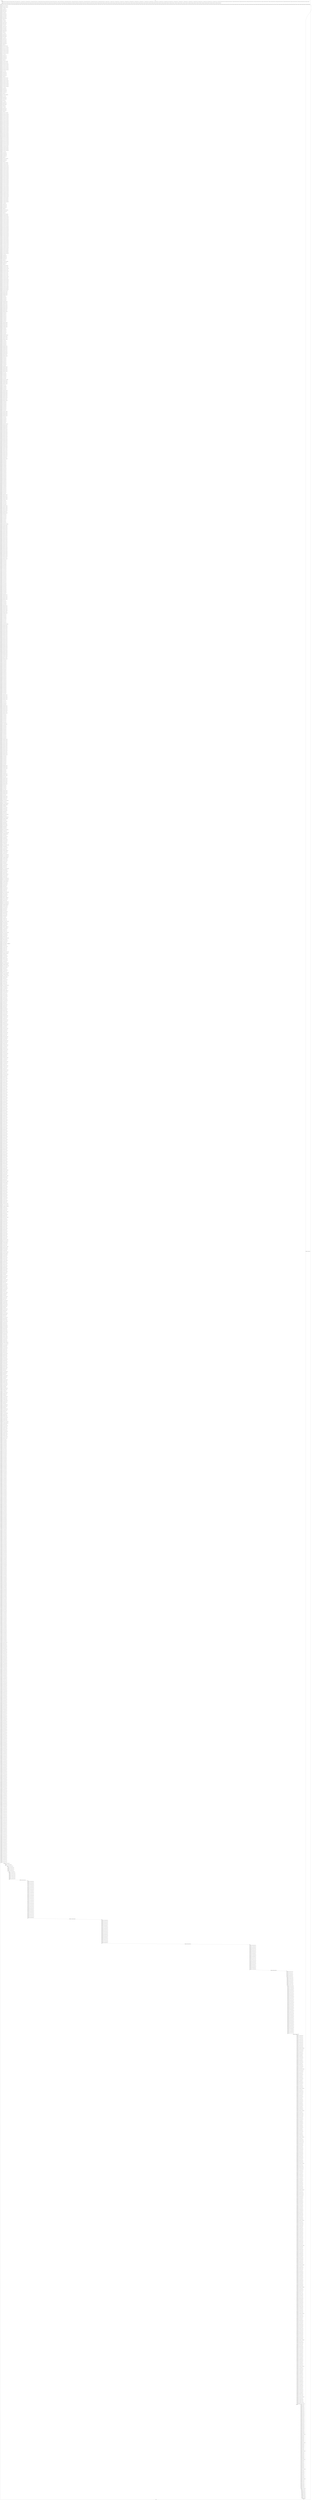 digraph G {
label="Btor2XCFA";
subgraph cluster_0 {
label="main";
main_init[];
l1[];
l3[];
l4[];
l5[];
l6[];
l7[];
l8[];
l9[];
l10[];
l11[];
l12[];
l13[];
l14[];
l15[];
l16[];
l17[];
l18[];
l19[];
l20[];
l21[];
l22[];
l23[];
l24[];
l25[];
l26[];
l27[];
l28[];
l29[];
l30[];
l31[];
l32[];
l33[];
l34[];
l35[];
l36[];
l37[];
l38[];
l39[];
l40[];
l41[];
l42[];
l43[];
l44[];
l45[];
l46[];
l47[];
l48[];
l49[];
l50[];
l51[];
l52[];
l53[];
l54[];
l55[];
l56[];
l57[];
l58[];
l59[];
l60[];
l61[];
l62[];
l63[];
l64[];
l65[];
l66[];
l67[];
l68[];
l69[];
l70[];
l71[];
l72[];
l73[];
l74[];
l75[];
l76[];
l77[];
l78[];
l79[];
l80[];
l81[];
l82[];
l83[];
l84[];
l85[];
l86[];
l87[];
l88[];
l89[];
l90[];
l91[];
l92[];
l93[];
l94[];
l95[];
l96[];
l97[];
l98[];
l99[];
l100[];
l101[];
l102[];
l103[];
l104[];
l105[];
l106[];
l107[];
l108[];
l109[];
l110[];
l111[];
l112[];
l113[];
l114[];
l115[];
l116[];
l117[];
l118[];
l119[];
l120[];
l121[];
l122[];
l123[];
l124[];
l125[];
l126[];
l127[];
l128[];
l129[];
l130[];
l131[];
l132[];
l133[];
l134[];
l135[];
l136[];
l137[];
l138[];
l139[];
l140[];
l141[];
l142[];
l143[];
l144[];
l145[];
l146[];
l147[];
l148[];
l149[];
l150[];
l151[];
l152[];
l153[];
l154[];
l155[];
l156[];
l157[];
l158[];
l159[];
l160[];
l161[];
l162[];
l163[];
l164[];
l165[];
l166[];
l167[];
l168[];
l169[];
l170[];
l171[];
l172[];
l173[];
l174[];
l175[];
l176[];
l177[];
l178[];
l179[];
l180[];
l181[];
l182[];
l183[];
l184[];
l185[];
l186[];
l187[];
l188[];
l189[];
l190[];
l191[];
l192[];
l193[];
l194[];
l195[];
l196[];
l197[];
l198[];
l199[];
l200[];
l201[];
l202[];
l203[];
l204[];
l205[];
l206[];
l207[];
l208[];
l209[];
l210[];
l211[];
l212[];
l213[];
l214[];
l215[];
l216[];
l217[];
l218[];
l219[];
l220[];
l221[];
l222[];
l223[];
l224[];
l225[];
l226[];
l227[];
l228[];
l229[];
l230[];
l231[];
l232[];
l233[];
l234[];
l235[];
l236[];
l237[];
l238[];
l239[];
l240[];
l241[];
l242[];
l243[];
l244[];
l245[];
l246[];
l247[];
l248[];
l249[];
l250[];
l251[];
l252[];
l253[];
l254[];
l255[];
l256[];
l257[];
l258[];
l259[];
l260[];
l261[];
l262[];
l263[];
l264[];
l265[];
l266[];
l267[];
l268[];
l269[];
l270[];
l271[];
l272[];
l273[];
l274[];
l275[];
l276[];
l277[];
l278[];
l279[];
l280[];
l281[];
l282[];
l283[];
l284[];
l285[];
l286[];
l287[];
l288[];
l289[];
l290[];
l291[];
l292[];
l293[];
l294[];
l295[];
l296[];
l297[];
l298[];
l299[];
l300[];
l301[];
l302[];
l303[];
l304[];
l305[];
l306[];
l307[];
l308[];
l309[];
l310[];
l311[];
l312[];
l313[];
l314[];
l315[];
l316[];
l317[];
l318[];
l319[];
l320[];
l321[];
l322[];
l323[];
l324[];
l325[];
l326[];
l327[];
l328[];
l329[];
l330[];
l331[];
l332[];
l333[];
l334[];
l335[];
l336[];
l337[];
l338[];
l339[];
l340[];
l341[];
l342[];
l343[];
l344[];
l345[];
l346[];
l347[];
l348[];
l349[];
l350[];
l351[];
l352[];
l353[];
l354[];
l355[];
l356[];
l357[];
l358[];
l359[];
l360[];
l361[];
l362[];
l363[];
l364[];
l365[];
l366[];
l367[];
l368[];
l369[];
l370[];
l371[];
l372[];
l373[];
l374[];
l375[];
l376[];
l377[];
l378[];
l379[];
l380[];
l381[];
l382[];
l383[];
l384[];
l385[];
l386[];
l387[];
l388[];
l389[];
l390[];
l391[];
l392[];
l393[];
l394[];
l395[];
l396[];
l397[];
l398[];
l399[];
l400[];
l401[];
l402[];
l403[];
l404[];
l405[];
l406[];
l407[];
l408[];
l409[];
l410[];
l411[];
l412[];
l413[];
l414[];
l415[];
l416[];
l417[];
l418[];
l419[];
l420[];
l421[];
l422[];
l423[];
l424[];
l425[];
l426[];
l427[];
l428[];
l429[];
l430[];
l431[];
l432[];
l433[];
l434[];
l435[];
l436[];
l437[];
l438[];
l439[];
l440[];
l441[];
l442[];
l443[];
l444[];
l445[];
l446[];
l447[];
l448[];
l449[];
l450[];
l451[];
l452[];
l453[];
l454[];
l455[];
l456[];
l457[];
l458[];
l459[];
l460[];
l461[];
l462[];
l463[];
l464[];
l465[];
l466[];
l467[];
l468[];
l469[];
l470[];
l471[];
l472[];
l473[];
l474[];
l475[];
l476[];
l477[];
l478[];
l479[];
l480[];
l481[];
l482[];
l483[];
l484[];
l485[];
l486[];
l487[];
l488[];
l489[];
l490[];
l491[];
l492[];
l493[];
l494[];
l495[];
l496[];
l497[];
l498[];
l499[];
l500[];
l501[];
l502[];
l503[];
l504[];
l505[];
l506[];
l507[];
l508[];
l509[];
l510[];
l511[];
l512[];
l513[];
l514[];
l515[];
l516[];
l517[];
l518[];
l519[];
l520[];
l521[];
l522[];
l523[];
l524[];
l525[];
l526[];
l527[];
l528[];
l529[];
l530[];
l531[];
l532[];
l533[];
l534[];
l535[];
l536[];
l537[];
l538[];
l539[];
l540[];
l541[];
l542[];
l543[];
l544[];
l545[];
l546[];
l547[];
l548[];
l549[];
l550[];
l551[];
l552[];
l553[];
l554[];
l555[];
l556[];
l557[];
l558[];
l559[];
l560[];
l561[];
l562[];
l563[];
l564[];
l565[];
l566[];
l567[];
l568[];
l569[];
l570[];
l571[];
l572[];
l573[];
l574[];
l575[];
l576[];
l577[];
l578[];
l579[];
l580[];
l581[];
l582[];
l583[];
l584[];
l585[];
l586[];
l587[];
l588[];
l589[];
l590[];
l591[];
l592[];
l593[];
l594[];
l595[];
l596[];
l597[];
l598[];
l599[];
l600[];
l601[];
l602[];
l603[];
l604[];
l605[];
l606[];
l607[];
l608[];
l609[];
l610[];
l611[];
l612[];
l613[];
l614[];
l615[];
l616[];
l617[];
l618[];
l619[];
l620[];
l621[];
l622[];
l623[];
l624[];
l625[];
l626[];
l627[];
l628[];
l629[];
l630[];
l631[];
l632[];
l633[];
l634[];
l635[];
l636[];
l637[];
l638[];
l639[];
l640[];
l641[];
l642[];
l643[];
l644[];
l645[];
l646[];
l647[];
l648[];
l649[];
l650[];
l651[];
l652[];
l653[];
l654[];
l655[];
l656[];
l657[];
l658[];
l659[];
l660[];
l661[];
l662[];
l663[];
l664[];
l665[];
l666[];
l667[];
l668[];
l669[];
l670[];
l671[];
l672[];
l673[];
l674[];
l675[];
l676[];
l677[];
l678[];
l679[];
l680[];
l681[];
l682[];
l683[];
l684[];
l685[];
l686[];
l687[];
l688[];
l689[];
l690[];
l691[];
l692[];
l693[];
l694[];
l695[];
l696[];
l697[];
l698[];
l699[];
l700[];
l701[];
l702[];
l703[];
l704[];
l705[];
l706[];
l707[];
l708[];
l709[];
l710[];
l711[];
l712[];
l713[];
l714[];
l715[];
l716[];
l717[];
l718[];
l719[];
l720[];
l721[];
l722[];
l723[];
l724[];
l725[];
l726[];
l727[];
l728[];
l729[];
l730[];
l731[];
l732[];
l733[];
l734[];
l735[];
l736[];
l737[];
l738[];
l739[];
l740[];
l741[];
l742[];
l743[];
l744[];
l745[];
l746[];
l747[];
l748[];
l749[];
l750[];
l751[];
l752[];
l753[];
l754[];
l755[];
l756[];
l757[];
l758[];
l759[];
l760[];
l761[];
l762[];
l763[];
l764[];
l765[];
l766[];
l767[];
l768[];
l769[];
l770[];
l771[];
l772[];
l773[];
l774[];
l775[];
l776[];
l777[];
l778[];
l779[];
l780[];
l781[];
l782[];
l783[];
l784[];
l785[];
l786[];
l787[];
l788[];
l789[];
l790[];
l791[];
l792[];
l793[];
l794[];
l795[];
l796[];
l797[];
l798[];
l799[];
l800[];
l801[];
l802[];
l803[];
l804[];
l805[];
l806[];
l807[];
l808[];
l809[];
l810[];
l811[];
l812[];
l813[];
l814[];
l815[];
l816[];
l817[];
l818[];
l819[];
l820[];
l821[];
l822[];
l823[];
l824[];
l825[];
l826[];
l827[];
l828[];
l829[];
l830[];
l831[];
l832[];
l833[];
l834[];
l835[];
l836[];
l837[];
l838[];
l839[];
l840[];
l841[];
l842[];
l843[];
l844[];
l845[];
l846[];
l847[];
l848[];
l849[];
l850[];
l851[];
l852[];
l853[];
l854[];
l855[];
l856[];
l857[];
l858[];
l859[];
l860[];
l861[];
l862[];
l863[];
l864[];
l865[];
l866[];
l867[];
l868[];
l869[];
l870[];
l871[];
l872[];
l873[];
l874[];
l875[];
l876[];
l877[];
l878[];
l879[];
l880[];
l881[];
l882[];
l883[];
l884[];
l885[];
l886[];
l887[];
l888[];
l889[];
l890[];
l891[];
l892[];
l893[];
l894[];
l895[];
l896[];
l897[];
l898[];
l899[];
l900[];
l901[];
l902[];
l903[];
l904[];
l905[];
l906[];
l907[];
l908[];
l909[];
l910[];
l911[];
l912[];
l913[];
l914[];
l915[];
l916[];
l917[];
l918[];
l919[];
l920[];
l921[];
l922[];
l923[];
l924[];
l925[];
l926[];
l927[];
l928[];
l929[];
l930[];
l931[];
l932[];
l933[];
l934[];
l935[];
l936[];
l937[];
l938[];
l939[];
l940[];
l941[];
l942[];
l943[];
l944[];
l945[];
l946[];
l947[];
l948[];
l949[];
l950[];
l951[];
l952[];
l953[];
l954[];
l955[];
l956[];
l957[];
l958[];
l959[];
l960[];
l961[];
l962[];
l963[];
l964[];
l965[];
l966[];
l967[];
l968[];
l969[];
l970[];
l971[];
l972[];
l973[];
l974[];
l975[];
l976[];
l977[];
l978[];
l979[];
l980[];
l981[];
l982[];
l983[];
l984[];
l985[];
l986[];
l987[];
l988[];
l989[];
l990[];
l991[];
l992[];
l993[];
l994[];
l995[];
l996[];
l997[];
l998[];
l999[];
l1000[];
l1001[];
l1002[];
l1003[];
l1004[];
l1005[];
l1006[];
l1007[];
l1008[];
l1009[];
l1010[];
l1011[];
l1012[];
l1013[];
l1014[];
l1015[];
l1016[];
l1017[];
l1018[];
l1019[];
l1020[];
l1021[];
l1022[];
l1023[];
l1024[];
l1025[];
l1026[];
l1027[];
l1028[];
l1029[];
l1030[];
l1031[];
l1032[];
l1033[];
l1034[];
l1035[];
l1036[];
l1037[];
l1038[];
l1039[];
l1040[];
l1041[];
l1042[];
l1043[];
l1044[];
l1045[];
l1046[];
l1047[];
l1048[];
l1049[];
l1050[];
l1051[];
l1052[];
l1053[];
l1054[];
l1055[];
l1056[];
l1057[];
l1058[];
l1059[];
l1060[];
l1061[];
l1062[];
l1063[];
l1064[];
l1065[];
l1066[];
l1067[];
l1068[];
l1069[];
l1070[];
l1071[];
l1072[];
l1073[];
l1074[];
l1075[];
l1076[];
l1077[];
l1078[];
l1079[];
l1080[];
l1081[];
l1082[];
l1083[];
l1084[];
l1085[];
l1086[];
l1087[];
l1088[];
l1089[];
l1090[];
l1091[];
l1092[];
l1093[];
l1094[];
l1095[];
l1096[];
l1097[];
l1098[];
l1099[];
l1100[];
l1101[];
l1102[];
l1103[];
l1104[];
l1105[];
l1106[];
l1107[];
l1108[];
l1109[];
l1110[];
l1111[];
l1112[];
l1113[];
l1114[];
l1115[];
l1116[];
l1117[];
l1118[];
l1119[];
l1120[];
l1121[];
l1122[];
l1123[];
l1124[];
l1125[];
l1126[];
l1127[];
l1128[];
l1129[];
l1130[];
l1131[];
l1132[];
l1133[];
l1134[];
l1135[];
l1136[];
l1137[];
l1138[];
l1139[];
l1140[];
l1141[];
l1142[];
l1143[];
l1144[];
l1145[];
l1146[];
l1147[];
l1148[];
l1149[];
l1150[];
l1151[];
l1152[];
l1153[];
l1154[];
l1155[];
l1156[];
l1157[];
l1158[];
l1159[];
l1160[];
l1161[];
l1162[];
l1163[];
l1164[];
l1165[];
l1166[];
l1167[];
l1168[];
l1169[];
l1170[];
l1171[];
l1172[];
l1173[];
l1174[];
l1175[];
l1176[];
l1177[];
l1178[];
l1179[];
l1180[];
l1181[];
l1182[];
l1183[];
l1184[];
l1185[];
l1186[];
l1187[];
l1188[];
l1189[];
l1190[];
l1191[];
l1192[];
l1193[];
l1194[];
l1195[];
l1196[];
l1197[];
l1198[];
l1199[];
l1200[];
l1201[];
l1202[];
l1203[];
l1204[];
l1205[];
l1206[];
l1207[];
l1208[];
l1209[];
l1210[];
l1211[];
l1212[];
l1213[];
l1214[];
l1215[];
l1216[];
l1217[];
l1218[];
l1219[];
l1220[];
l1221[];
l1222[];
l1223[];
l1224[];
l1225[];
l1226[];
l1227[];
l1228[];
l1229[];
l1230[];
l1231[];
l1232[];
l1233[];
l1234[];
l1235[];
l1236[];
l1237[];
l1238[];
l1239[];
l1240[];
l1241[];
l1242[];
l1243[];
l1244[];
l1245[];
l1246[];
l1247[];
l1248[];
l1249[];
l1250[];
l1251[];
l1252[];
l1253[];
l1254[];
l1255[];
l1256[];
l1257[];
l1258[];
l1259[];
l1260[];
l1261[];
l1262[];
l1263[];
l1264[];
l1265[];
l1266[];
l1267[];
l1268[];
l1269[];
l1270[];
l1271[];
l1272[];
l1273[];
l1274[];
l1275[];
l1276[];
l1277[];
l1278[];
l1279[];
l1280[];
l1281[];
l1282[];
l1283[];
l1284[];
l1285[];
l1286[];
l1287[];
l1288[];
l1289[];
l1290[];
l1291[];
l1292[];
l1293[];
l1294[];
l1295[];
l1296[];
l1297[];
l1298[];
l1299[];
l1300[];
l1301[];
l1302[];
l1303[];
l1304[];
l1305[];
l1306[];
l1307[];
l1308[];
l1309[];
l1310[];
l1311[];
l1312[];
l1313[];
l1314[];
l1315[];
l1316[];
l1317[];
l1318[];
l1319[];
l1320[];
l1321[];
l1322[];
l1323[];
l1324[];
l1325[];
l1326[];
l1327[];
l1328[];
l1329[];
l1330[];
l1331[];
l1332[];
l1333[];
l1334[];
l1335[];
l1336[];
l1337[];
l1338[];
l1339[];
l1340[];
l1341[];
l1342[];
l1343[];
l1344[];
l1345[];
l1346[];
l1347[];
l1348[];
l1349[];
l1350[];
l1351[];
l1352[];
l1353[];
l1354[];
l1355[];
l1356[];
l1357[];
l1358[];
l1359[];
l1360[];
l1361[];
l1362[];
l1363[];
l1364[];
l1365[];
l1366[];
l1367[];
l1368[];
l1369[];
l1370[];
l1371[];
l1372[];
l1373[];
l1374[];
l1375[];
l1376[];
l1377[];
l1378[];
l1379[];
l1380[];
l1381[];
l1382[];
l1383[];
l1384[];
l1385[];
l1386[];
l1387[];
l1388[];
l1389[];
l1390[];
l1391[];
l1392[];
l1393[];
l1394[];
l1395[];
l1396[];
l1397[];
l1398[];
l1399[];
l1400[];
l1401[];
l1402[];
l1403[];
l1404[];
l1405[];
l1406[];
l1407[];
l1408[];
l1409[];
l1410[];
l1411[];
l1412[];
l1413[];
l1414[];
l1415[];
l1416[];
l1417[];
l1418[];
l1419[];
l1420[];
l1421[];
l1422[];
l1423[];
l1424[];
l1425[];
l1426[];
l1427[];
l1428[];
l1429[];
l1430[];
l1431[];
l1432[];
l1433[];
l1434[];
l1435[];
l1436[];
l1437[];
l1438[];
l1439[];
l1440[];
l1441[];
l1442[];
l1443[];
l1444[];
l1445[];
l1446[];
l1447[];
l1448[];
l1449[];
l1450[];
l1451[];
l1452[];
l1453[];
l1454[];
l1455[];
l1456[];
l1457[];
l1458[];
l1459[];
l1460[];
l1461[];
l1462[];
l1463[];
l1464[];
l1465[];
l1466[];
l1467[];
l1468[];
l1469[];
l1470[];
l1471[];
l1472[];
l1473[];
l1474[];
l1475[];
l1476[];
l1477[];
l1478[];
l1479[];
l1480[];
l1481[];
l1482[];
l1483[];
l1484[];
l1485[];
l1486[];
l1487[];
l1488[];
l1489[];
l1490[];
l1491[];
l1492[];
l1493[];
l1494[];
l1495[];
l1496[];
l1497[];
l1498[];
l1499[];
l1500[];
l1501[];
l1502[];
l1503[];
l1504[];
l1505[];
l1506[];
l1507[];
l1508[];
l1509[];
l1510[];
l1511[];
l1512[];
l1513[];
l1514[];
l1515[];
l1516[];
l1517[];
l1518[];
l1519[];
l1520[];
l1521[];
l1522[];
l1523[];
l1524[];
l1525[];
l1526[];
l1527[];
l1528[];
l1529[];
l1530[];
l1531[];
l1532[];
l1533[];
l1534[];
l1535[];
l1536[];
l1537[];
l1538[];
l1539[];
l1540[];
l1541[];
l1542[];
l1543[];
l1544[];
l1545[];
l1546[];
l1547[];
l1548[];
l1549[];
l1550[];
l1551[];
l1552[];
l1553[];
l1554[];
l1555[];
l1556[];
l1557[];
l1558[];
l1559[];
l1560[];
l1561[];
l1562[];
l1563[];
l1564[];
l1565[];
l1566[];
l1567[];
l1568[];
l1569[];
l1570[];
l1571[];
l1572[];
l1573[];
l1574[];
l1575[];
l1576[];
l1577[];
l1578[];
l1579[];
l1580[];
l1581[];
l1582[];
l1583[];
l1584[];
l1585[];
l1586[];
l1587[];
l1588[];
l1589[];
l1590[];
l1591[];
l1592[];
l1593[];
l1594[];
l1595[];
l1596[];
l1597[];
l1598[];
l1599[];
l1600[];
l1601[];
l1602[];
l1603[];
l1604[];
l1605[];
l1606[];
l1607[];
l1608[];
l1609[];
l1610[];
l1611[];
l1612[];
l1613[];
l1614[];
l1615[];
l1616[];
l1617[];
l1618[];
l1619[];
l1620[];
l1621[];
l1622[];
l1623[];
l1624[];
l1625[];
l1626[];
l1627[];
l1628[];
l1629[];
l1630[];
l1631[];
l1632[];
l1633[];
l1634[];
l1635[];
l1636[];
l1637[];
l1638[];
l1639[];
l1640[];
l1641[];
l1642[];
l1643[];
l1644[];
l1645[];
l1646[];
l1647[];
l1648[];
l1649[];
l1650[];
l1651[];
l1652[];
l1653[];
l1654[];
l1655[];
l1656[];
l1657[];
l1658[];
l1659[];
l1660[];
l1661[];
l1662[];
l1663[];
l1664[];
l1665[];
l1666[];
l1667[];
l1668[];
l1669[];
l1670[];
l1671[];
l1672[];
l1673[];
l1674[];
l1675[];
l1676[];
l1677[];
l1678[];
l1679[];
l1680[];
l1681[];
l1682[];
l1683[];
l1684[];
l1685[];
l1686[];
l1687[];
l1688[];
l1689[];
l1690[];
l1691[];
l1692[];
l1693[];
l1694[];
l1695[];
l1696[];
l1697[];
l1698[];
l1699[];
l1700[];
l1701[];
l1702[];
l1703[];
l1704[];
l1705[];
l1706[];
l1707[];
l1708[];
l1709[];
l1710[];
l1711[];
l1712[];
l1713[];
l1714[];
l1715[];
l1716[];
l1717[];
l1718[];
l1719[];
l1720[];
l1721[];
l1722[];
l1723[];
l1724[];
l1725[];
l1726[];
l1727[];
l1728[];
l1729[];
l1730[];
main_error[];
l1731[];
l1732[];
l1733[];
l1734[];
l1735[];
l1736[];
l1737[];
l1738[];
l1739[];
l1740[];
l1741[];
l1742[];
l1743[];
l1744[];
l1745[];
l1746[];
l1747[];
l1748[];
l1749[];
l1750[];
l1751[];
l1752[];
l1753[];
l1754[];
l1755[];
l1756[];
l1757[];
l1758[];
l1759[];
l1760[];
l1761[];
l1762[];
l1763[];
l1764[];
l1765[];
l1766[];
l1767[];
l1768[];
l1769[];
l1770[];
l1771[];
l1772[];
l1773[];
l1774[];
l1775[];
l1776[];
l1777[];
l1778[];
l1779[];
l1780[];
l1781[];
l1782[];
l1783[];
l1784[];
l1785[];
l1786[];
l1787[];
l1788[];
l1789[];
l1790[];
l1791[];
l1792[];
l1793[];
l1794[];
l1795[];
l1796[];
l1797[];
l1798[];
l1799[];
main_init -> l1 [label="[(assign const_6 #b0000000000000000),(assign const_37 #b00000000),(assign const_50 #b0),(assign const_147 #b00000001),(assign const_152 #b0000011011101011),(assign const_154 #b0000011001100100),(assign const_156 #b0000011000110111),(assign const_158 #b00000000000000000000000001011010),(assign const_159 #b0000000000000000),(assign const_161 #b00000000000000000000000000010000),(assign const_164 #b00000000000000000000000000001111),(assign const_172 #b00000000000000000000000001001011),(assign const_183 #b00000000000000000000000000111100),(assign const_203 #b00000000000000000000000011100001),(assign const_252 #b0000000010011010),(assign const_254 #b00000000000000000000000010110100),(assign const_260 #b00000000000000000000000010100101),(assign const_266 #b00000000000000000000000010010110),(assign const_272 #b0000100011111011),(assign const_274 #b0000100101100100),(assign const_276 #b0000100100110111),(assign const_278 #b0000100011111000),(assign const_280 #b0000100101100001),(assign const_282 #b0000100100110100),(assign const_284 #b0000011001010101),(assign const_286 #b0000011010111110),(assign const_288 #b0000011010010001),(assign const_290 #b0000100011111010),(assign const_292 #b0000100101100011),(assign const_294 #b0000100100110110),(assign const_296 #b0000100100000001),(assign const_298 #b0000100101101010),(assign const_300 #b0000100100111101),(assign const_302 #b0000100011111110),(assign const_304 #b0000100101100111),(assign const_306 #b0000100100111010),(assign const_308 #b0000100100000100),(assign const_310 #b0000100101101101),(assign const_312 #b0000100101000000),(assign const_314 #b0000101100010110),(assign const_316 #b0000101000100101),(assign const_972 #b00000000000000000000000000000001),(assign const_975 #b00000000000000000000000000000111),(assign const_984 #b00000000000000000000000000000010),(assign const_987 #b00000000000000000000000000001000),(assign const_997 #b00000000000000000000000000000011),(assign const_1000 #b00000000000000000000000000001001),(assign const_1010 #b00000000000000000000000000001010),(assign const_1019 #b00000000000000000000000000000100),(assign const_1029 #b00000000000000000000000000001011),(assign const_1038 #b00000000000000000000000000000101),(assign const_1048 #b00000000000000000000000000001100),(assign const_1057 #b00000000000000000000000000000110),(assign const_1276 #b00000000)] "];
l3 -> l4 [label="[(havoc input_151),(havoc input_153),(havoc input_155),(havoc input_157),(havoc input_171),(havoc input_182),(havoc input_200),(havoc input_209),(havoc input_210),(havoc input_211),(havoc input_212),(havoc input_213),(havoc input_214),(havoc input_222),(havoc input_230),(havoc input_231),(havoc input_232),(havoc input_233),(havoc input_234),(havoc input_235),(havoc input_243),(havoc input_251),(havoc input_253),(havoc input_259),(havoc input_265),(havoc input_271),(havoc input_273),(havoc input_275),(havoc input_277),(havoc input_279),(havoc input_281),(havoc input_283),(havoc input_285),(havoc input_287),(havoc input_289),(havoc input_291),(havoc input_293),(havoc input_295),(havoc input_297),(havoc input_299),(havoc input_301),(havoc input_303),(havoc input_305),(havoc input_307),(havoc input_309),(havoc input_311),(havoc input_313),(havoc input_315),(havoc input_317),(havoc input_347),(havoc input_359),(havoc input_360),(havoc input_361),(havoc input_362),(havoc input_363),(havoc input_364),(havoc input_365),(havoc input_366),(havoc input_367),(havoc input_368),(havoc input_369),(havoc input_370),(havoc input_371),(havoc input_372),(havoc input_373),(havoc input_374),(havoc input_375),(havoc input_376),(havoc input_377),(havoc input_378),(havoc input_379),(havoc input_380),(havoc input_381),(havoc input_382),(havoc input_383),(havoc input_384),(havoc input_385),(havoc input_386),(havoc input_416),(havoc input_428),(havoc input_429),(havoc input_430),(havoc input_431),(havoc input_432),(havoc input_433),(havoc input_434),(havoc input_435),(havoc input_436),(havoc input_437),(havoc input_438),(havoc input_439),(havoc input_440),(havoc input_441),(havoc input_442),(havoc input_443),(havoc input_444),(havoc input_445),(havoc input_446),(havoc input_447),(havoc input_448),(havoc input_449),(havoc input_450),(havoc input_451),(havoc input_452),(havoc input_453),(havoc input_454),(havoc input_455),(havoc input_485),(havoc input_497),(havoc input_498),(havoc input_502),(havoc input_503),(havoc input_507),(havoc input_510),(havoc input_513),(havoc input_514),(havoc input_518),(havoc input_519),(havoc input_520),(havoc input_521),(havoc input_522),(havoc input_523),(havoc input_524),(havoc input_525),(havoc input_526),(havoc input_554),(havoc input_593),(havoc input_632),(havoc input_680),(havoc input_722),(havoc input_724),(havoc input_762),(havoc input_804),(havoc input_806),(havoc input_844),(havoc input_886),(havoc input_888),(havoc input_900),(havoc input_903),(havoc input_907),(havoc input_911),(havoc input_914),(havoc input_927),(havoc input_929),(havoc input_941),(havoc input_955),(havoc input_957)] "];
l4 -> l5 [label="[(assign comparison_148 (ite (= const_147 state_38) #b1 #b0))] "];
l5 -> l6 [label="[(assign binary_149 (bvand comparison_148 (bvnot state_145)))] "];
l6 -> l7 [label="[(assign binary_160 (++ state_35 const_159))] "];
l7 -> l8 [label="[(assign binary_162 (bvashr binary_160 const_161))] "];
l8 -> l9 [label="[(assign binary_163 (bvadd const_158 binary_162))] "];
l9 -> l10 [label="[(assign binary_165 (++ state_33 const_159))] "];
l10 -> l11 [label="[(assign binary_166 (bvashr binary_165 const_161))] "];
l11 -> l12 [label="[(assign binary_167 (bvmul const_164 binary_166))] "];
l12 -> l13 [label="[(assign binary_168 (bvmul const_164 binary_167))] "];
l13 -> l14 [label="[(assign binary_169 (bvadd binary_163 binary_168))] "];
l14 -> l15 [label="[(assign slice_170 (extract binary_169 0 16))] "];
l15 -> l16 [label="[(assign binary_173 (++ state_29 const_159))] "];
l16 -> l17 [label="[(assign binary_174 (bvashr binary_173 const_161))] "];
l17 -> l18 [label="[(assign binary_175 (bvadd const_172 binary_174))] "];
l18 -> l19 [label="[(assign binary_176 (++ state_27 const_159))] "];
l19 -> l20 [label="[(assign binary_177 (bvashr binary_176 const_161))] "];
l20 -> l21 [label="[(assign binary_178 (bvmul const_164 binary_177))] "];
l21 -> l22 [label="[(assign binary_179 (bvmul const_164 binary_178))] "];
l22 -> l23 [label="[(assign binary_180 (bvadd binary_175 binary_179))] "];
l23 -> l24 [label="[(assign slice_181 (extract binary_180 0 16))] "];
l24 -> l25 [label="[(assign binary_184 (++ state_23 const_159))] "];
l25 -> l26 [label="[(assign binary_185 (bvashr binary_184 const_161))] "];
l26 -> l27 [label="[(assign binary_186 (bvadd const_183 binary_185))] "];
l27 -> l28 [label="[(assign binary_187 (++ state_21 const_159))] "];
l28 -> l29 [label="[(assign binary_188 (bvashr binary_187 const_161))] "];
l29 -> l30 [label="[(assign binary_189 (bvmul const_164 binary_188))] "];
l30 -> l31 [label="[(assign binary_190 (bvmul const_164 binary_189))] "];
l31 -> l32 [label="[(assign binary_191 (bvadd binary_186 binary_190))] "];
l32 -> l33 [label="[(assign slice_192 (extract binary_191 0 16))] "];
l33 -> l34 [label="[(assign ternary_193 (ite (= input_182 #b1) slice_192 state_7))] "];
l34 -> l35 [label="[(assign ternary_194 (ite (= input_171 #b1) slice_181 ternary_193))] "];
l35 -> l36 [label="[(assign ternary_195 (ite (= input_157 #b1) slice_170 ternary_194))] "];
l36 -> l37 [label="[(assign ternary_196 (ite (= input_155 #b1) const_156 ternary_195))] "];
l37 -> l38 [label="[(assign ternary_197 (ite (= input_153 #b1) const_154 ternary_196))] "];
l38 -> l39 [label="[(assign ternary_198 (ite (= input_151 #b1) const_152 ternary_197))] "];
l39 -> l40 [label="[(assign binary_201 (++ state_7 const_159))] "];
l40 -> l41 [label="[(assign binary_202 (bvashr binary_201 const_161))] "];
l41 -> l42 [label="[(assign binary_204 (bvsrem binary_202 const_203))] "];
l42 -> l43 [label="[(assign binary_205 (bvsdiv binary_204 const_164))] "];
l43 -> l44 [label="[(assign slice_206 (extract binary_205 0 16))] "];
l44 -> l45 [label="[(assign ternary_207 (ite (= input_200 #b1) slice_206 state_9))] "];
l45 -> l46 [label="[(assign ternary_215 (ite (= input_214 #b1) slice_192 state_11))] "];
l46 -> l47 [label="[(assign ternary_216 (ite (= input_213 #b1) slice_181 ternary_215))] "];
l47 -> l48 [label="[(assign ternary_217 (ite (= input_212 #b1) slice_170 ternary_216))] "];
l48 -> l49 [label="[(assign ternary_218 (ite (= input_211 #b1) const_156 ternary_217))] "];
l49 -> l50 [label="[(assign ternary_219 (ite (= input_210 #b1) const_154 ternary_218))] "];
l50 -> l51 [label="[(assign ternary_220 (ite (= input_209 #b1) const_152 ternary_219))] "];
l51 -> l52 [label="[(assign binary_223 (++ state_11 const_159))] "];
l52 -> l53 [label="[(assign binary_224 (bvashr binary_223 const_161))] "];
l53 -> l54 [label="[(assign binary_225 (bvsrem binary_224 const_203))] "];
l54 -> l55 [label="[(assign binary_226 (bvsdiv binary_225 const_164))] "];
l55 -> l56 [label="[(assign slice_227 (extract binary_226 0 16))] "];
l56 -> l57 [label="[(assign ternary_228 (ite (= input_222 #b1) slice_227 state_13))] "];
l57 -> l58 [label="[(assign ternary_236 (ite (= input_235 #b1) slice_192 state_15))] "];
l58 -> l59 [label="[(assign ternary_237 (ite (= input_234 #b1) slice_181 ternary_236))] "];
l59 -> l60 [label="[(assign ternary_238 (ite (= input_233 #b1) slice_170 ternary_237))] "];
l60 -> l61 [label="[(assign ternary_239 (ite (= input_232 #b1) const_156 ternary_238))] "];
l61 -> l62 [label="[(assign ternary_240 (ite (= input_231 #b1) const_154 ternary_239))] "];
l62 -> l63 [label="[(assign ternary_241 (ite (= input_230 #b1) const_152 ternary_240))] "];
l63 -> l64 [label="[(assign binary_244 (++ state_15 const_159))] "];
l64 -> l65 [label="[(assign binary_245 (bvashr binary_244 const_161))] "];
l65 -> l66 [label="[(assign binary_246 (bvsrem binary_245 const_203))] "];
l66 -> l67 [label="[(assign binary_247 (bvsdiv binary_246 const_164))] "];
l67 -> l68 [label="[(assign slice_248 (extract binary_247 0 16))] "];
l68 -> l69 [label="[(assign ternary_249 (ite (= input_243 #b1) slice_248 state_17))] "];
l69 -> l70 [label="[(assign binary_255 (++ state_17 const_159))] "];
l70 -> l71 [label="[(assign binary_256 (bvashr binary_255 const_161))] "];
l71 -> l72 [label="[(assign binary_257 (bvadd const_254 binary_256))] "];
l72 -> l73 [label="[(assign slice_258 (extract binary_257 0 16))] "];
l73 -> l74 [label="[(assign binary_261 (++ state_13 const_159))] "];
l74 -> l75 [label="[(assign binary_262 (bvashr binary_261 const_161))] "];
l75 -> l76 [label="[(assign binary_263 (bvadd const_260 binary_262))] "];
l76 -> l77 [label="[(assign slice_264 (extract binary_263 0 16))] "];
l77 -> l78 [label="[(assign binary_267 (++ state_9 const_159))] "];
l78 -> l79 [label="[(assign binary_268 (bvashr binary_267 const_161))] "];
l79 -> l80 [label="[(assign binary_269 (bvadd const_266 binary_268))] "];
l80 -> l81 [label="[(assign slice_270 (extract binary_269 0 16))] "];
l81 -> l82 [label="[(assign ternary_318 (ite (= input_317 #b1) const_282 state_19))] "];
l82 -> l83 [label="[(assign ternary_319 (ite (= input_315 #b1) const_316 ternary_318))] "];
l83 -> l84 [label="[(assign ternary_320 (ite (= input_313 #b1) const_314 ternary_319))] "];
l84 -> l85 [label="[(assign ternary_321 (ite (= input_311 #b1) const_312 ternary_320))] "];
l85 -> l86 [label="[(assign ternary_322 (ite (= input_309 #b1) const_310 ternary_321))] "];
l86 -> l87 [label="[(assign ternary_323 (ite (= input_307 #b1) const_308 ternary_322))] "];
l87 -> l88 [label="[(assign ternary_324 (ite (= input_305 #b1) const_306 ternary_323))] "];
l88 -> l89 [label="[(assign ternary_325 (ite (= input_303 #b1) const_304 ternary_324))] "];
l89 -> l90 [label="[(assign ternary_326 (ite (= input_301 #b1) const_302 ternary_325))] "];
l90 -> l91 [label="[(assign ternary_327 (ite (= input_299 #b1) const_300 ternary_326))] "];
l91 -> l92 [label="[(assign ternary_328 (ite (= input_297 #b1) const_298 ternary_327))] "];
l92 -> l93 [label="[(assign ternary_329 (ite (= input_295 #b1) const_296 ternary_328))] "];
l93 -> l94 [label="[(assign ternary_330 (ite (= input_293 #b1) const_294 ternary_329))] "];
l94 -> l95 [label="[(assign ternary_331 (ite (= input_291 #b1) const_292 ternary_330))] "];
l95 -> l96 [label="[(assign ternary_332 (ite (= input_289 #b1) const_290 ternary_331))] "];
l96 -> l97 [label="[(assign ternary_333 (ite (= input_287 #b1) const_288 ternary_332))] "];
l97 -> l98 [label="[(assign ternary_334 (ite (= input_285 #b1) const_286 ternary_333))] "];
l98 -> l99 [label="[(assign ternary_335 (ite (= input_283 #b1) const_284 ternary_334))] "];
l99 -> l100 [label="[(assign ternary_336 (ite (= input_281 #b1) const_282 ternary_335))] "];
l100 -> l101 [label="[(assign ternary_337 (ite (= input_279 #b1) const_280 ternary_336))] "];
l101 -> l102 [label="[(assign ternary_338 (ite (= input_277 #b1) const_278 ternary_337))] "];
l102 -> l103 [label="[(assign ternary_339 (ite (= input_275 #b1) const_276 ternary_338))] "];
l103 -> l104 [label="[(assign ternary_340 (ite (= input_273 #b1) const_274 ternary_339))] "];
l104 -> l105 [label="[(assign ternary_341 (ite (= input_271 #b1) const_272 ternary_340))] "];
l105 -> l106 [label="[(assign ternary_342 (ite (= input_265 #b1) slice_270 ternary_341))] "];
l106 -> l107 [label="[(assign ternary_343 (ite (= input_259 #b1) slice_264 ternary_342))] "];
l107 -> l108 [label="[(assign ternary_344 (ite (= input_253 #b1) slice_258 ternary_343))] "];
l108 -> l109 [label="[(assign ternary_345 (ite (= input_251 #b1) const_252 ternary_344))] "];
l109 -> l110 [label="[(assign binary_348 (++ state_19 const_159))] "];
l110 -> l111 [label="[(assign binary_349 (bvashr binary_348 const_161))] "];
l111 -> l112 [label="[(assign binary_350 (bvsrem binary_349 const_203))] "];
l112 -> l113 [label="[(assign binary_351 (bvsdiv binary_350 const_164))] "];
l113 -> l114 [label="[(assign slice_352 (extract binary_351 0 16))] "];
l114 -> l115 [label="[(assign ternary_353 (ite (= input_347 #b1) slice_352 state_21))] "];
l115 -> l116 [label="[(assign binary_355 (bvsrem binary_349 const_164))] "];
l116 -> l117 [label="[(assign slice_356 (extract binary_355 0 16))] "];
l117 -> l118 [label="[(assign ternary_357 (ite (= input_347 #b1) slice_356 state_23))] "];
l118 -> l119 [label="[(assign ternary_387 (ite (= input_386 #b1) const_282 state_25))] "];
l119 -> l120 [label="[(assign ternary_388 (ite (= input_385 #b1) const_316 ternary_387))] "];
l120 -> l121 [label="[(assign ternary_389 (ite (= input_384 #b1) const_314 ternary_388))] "];
l121 -> l122 [label="[(assign ternary_390 (ite (= input_383 #b1) const_312 ternary_389))] "];
l122 -> l123 [label="[(assign ternary_391 (ite (= input_382 #b1) const_310 ternary_390))] "];
l123 -> l124 [label="[(assign ternary_392 (ite (= input_381 #b1) const_308 ternary_391))] "];
l124 -> l125 [label="[(assign ternary_393 (ite (= input_380 #b1) const_306 ternary_392))] "];
l125 -> l126 [label="[(assign ternary_394 (ite (= input_379 #b1) const_304 ternary_393))] "];
l126 -> l127 [label="[(assign ternary_395 (ite (= input_378 #b1) const_302 ternary_394))] "];
l127 -> l128 [label="[(assign ternary_396 (ite (= input_377 #b1) const_300 ternary_395))] "];
l128 -> l129 [label="[(assign ternary_397 (ite (= input_376 #b1) const_298 ternary_396))] "];
l129 -> l130 [label="[(assign ternary_398 (ite (= input_375 #b1) const_296 ternary_397))] "];
l130 -> l131 [label="[(assign ternary_399 (ite (= input_374 #b1) const_294 ternary_398))] "];
l131 -> l132 [label="[(assign ternary_400 (ite (= input_373 #b1) const_292 ternary_399))] "];
l132 -> l133 [label="[(assign ternary_401 (ite (= input_372 #b1) const_290 ternary_400))] "];
l133 -> l134 [label="[(assign ternary_402 (ite (= input_371 #b1) const_288 ternary_401))] "];
l134 -> l135 [label="[(assign ternary_403 (ite (= input_370 #b1) const_286 ternary_402))] "];
l135 -> l136 [label="[(assign ternary_404 (ite (= input_369 #b1) const_284 ternary_403))] "];
l136 -> l137 [label="[(assign ternary_405 (ite (= input_368 #b1) const_282 ternary_404))] "];
l137 -> l138 [label="[(assign ternary_406 (ite (= input_367 #b1) const_280 ternary_405))] "];
l138 -> l139 [label="[(assign ternary_407 (ite (= input_366 #b1) const_278 ternary_406))] "];
l139 -> l140 [label="[(assign ternary_408 (ite (= input_365 #b1) const_276 ternary_407))] "];
l140 -> l141 [label="[(assign ternary_409 (ite (= input_364 #b1) const_274 ternary_408))] "];
l141 -> l142 [label="[(assign ternary_410 (ite (= input_363 #b1) const_272 ternary_409))] "];
l142 -> l143 [label="[(assign ternary_411 (ite (= input_362 #b1) slice_270 ternary_410))] "];
l143 -> l144 [label="[(assign ternary_412 (ite (= input_361 #b1) slice_264 ternary_411))] "];
l144 -> l145 [label="[(assign ternary_413 (ite (= input_360 #b1) slice_258 ternary_412))] "];
l145 -> l146 [label="[(assign ternary_414 (ite (= input_359 #b1) const_252 ternary_413))] "];
l146 -> l147 [label="[(assign binary_417 (++ state_25 const_159))] "];
l147 -> l148 [label="[(assign binary_418 (bvashr binary_417 const_161))] "];
l148 -> l149 [label="[(assign binary_419 (bvsrem binary_418 const_203))] "];
l149 -> l150 [label="[(assign binary_420 (bvsdiv binary_419 const_164))] "];
l150 -> l151 [label="[(assign slice_421 (extract binary_420 0 16))] "];
l151 -> l152 [label="[(assign ternary_422 (ite (= input_416 #b1) slice_421 state_27))] "];
l152 -> l153 [label="[(assign binary_424 (bvsrem binary_418 const_164))] "];
l153 -> l154 [label="[(assign slice_425 (extract binary_424 0 16))] "];
l154 -> l155 [label="[(assign ternary_426 (ite (= input_416 #b1) slice_425 state_29))] "];
l155 -> l156 [label="[(assign ternary_456 (ite (= input_455 #b1) const_282 state_31))] "];
l156 -> l157 [label="[(assign ternary_457 (ite (= input_454 #b1) const_316 ternary_456))] "];
l157 -> l158 [label="[(assign ternary_458 (ite (= input_453 #b1) const_314 ternary_457))] "];
l158 -> l159 [label="[(assign ternary_459 (ite (= input_452 #b1) const_312 ternary_458))] "];
l159 -> l160 [label="[(assign ternary_460 (ite (= input_451 #b1) const_310 ternary_459))] "];
l160 -> l161 [label="[(assign ternary_461 (ite (= input_450 #b1) const_308 ternary_460))] "];
l161 -> l162 [label="[(assign ternary_462 (ite (= input_449 #b1) const_306 ternary_461))] "];
l162 -> l163 [label="[(assign ternary_463 (ite (= input_448 #b1) const_304 ternary_462))] "];
l163 -> l164 [label="[(assign ternary_464 (ite (= input_447 #b1) const_302 ternary_463))] "];
l164 -> l165 [label="[(assign ternary_465 (ite (= input_446 #b1) const_300 ternary_464))] "];
l165 -> l166 [label="[(assign ternary_466 (ite (= input_445 #b1) const_298 ternary_465))] "];
l166 -> l167 [label="[(assign ternary_467 (ite (= input_444 #b1) const_296 ternary_466))] "];
l167 -> l168 [label="[(assign ternary_468 (ite (= input_443 #b1) const_294 ternary_467))] "];
l168 -> l169 [label="[(assign ternary_469 (ite (= input_442 #b1) const_292 ternary_468))] "];
l169 -> l170 [label="[(assign ternary_470 (ite (= input_441 #b1) const_290 ternary_469))] "];
l170 -> l171 [label="[(assign ternary_471 (ite (= input_440 #b1) const_288 ternary_470))] "];
l171 -> l172 [label="[(assign ternary_472 (ite (= input_439 #b1) const_286 ternary_471))] "];
l172 -> l173 [label="[(assign ternary_473 (ite (= input_438 #b1) const_284 ternary_472))] "];
l173 -> l174 [label="[(assign ternary_474 (ite (= input_437 #b1) const_282 ternary_473))] "];
l174 -> l175 [label="[(assign ternary_475 (ite (= input_436 #b1) const_280 ternary_474))] "];
l175 -> l176 [label="[(assign ternary_476 (ite (= input_435 #b1) const_278 ternary_475))] "];
l176 -> l177 [label="[(assign ternary_477 (ite (= input_434 #b1) const_276 ternary_476))] "];
l177 -> l178 [label="[(assign ternary_478 (ite (= input_433 #b1) const_274 ternary_477))] "];
l178 -> l179 [label="[(assign ternary_479 (ite (= input_432 #b1) const_272 ternary_478))] "];
l179 -> l180 [label="[(assign ternary_480 (ite (= input_431 #b1) slice_270 ternary_479))] "];
l180 -> l181 [label="[(assign ternary_481 (ite (= input_430 #b1) slice_264 ternary_480))] "];
l181 -> l182 [label="[(assign ternary_482 (ite (= input_429 #b1) slice_258 ternary_481))] "];
l182 -> l183 [label="[(assign ternary_483 (ite (= input_428 #b1) const_252 ternary_482))] "];
l183 -> l184 [label="[(assign binary_486 (++ state_31 const_159))] "];
l184 -> l185 [label="[(assign binary_487 (bvashr binary_486 const_161))] "];
l185 -> l186 [label="[(assign binary_488 (bvsrem binary_487 const_203))] "];
l186 -> l187 [label="[(assign binary_489 (bvsdiv binary_488 const_164))] "];
l187 -> l188 [label="[(assign slice_490 (extract binary_489 0 16))] "];
l188 -> l189 [label="[(assign ternary_491 (ite (= input_485 #b1) slice_490 state_33))] "];
l189 -> l190 [label="[(assign binary_493 (bvsrem binary_487 const_164))] "];
l190 -> l191 [label="[(assign slice_494 (extract binary_493 0 16))] "];
l191 -> l192 [label="[(assign ternary_495 (ite (= input_485 #b1) slice_494 state_35))] "];
l192 -> l193 [label="[(assign ternary_499 (ite (= input_498 #b1) const_147 state_38))] "];
l193 -> l194 [label="[(assign ternary_500 (ite (= input_497 #b1) const_147 ternary_499))] "];
l194 -> l195 [label="[(assign ternary_504 (ite (= input_503 #b1) const_147 state_40))] "];
l195 -> l196 [label="[(assign ternary_505 (ite (= input_502 #b1) const_147 ternary_504))] "];
l196 -> l197 [label="[(assign ternary_508 (ite (= input_507 #b1) const_147 state_42))] "];
l197 -> l198 [label="[(assign ternary_511 (ite (= input_510 #b1) const_147 state_44))] "];
l198 -> l199 [label="[(assign ternary_515 (ite (= input_514 #b1) const_147 state_46))] "];
l199 -> l200 [label="[(assign ternary_516 (ite (= input_513 #b1) const_147 ternary_515))] "];
l200 -> l201 [label="[(assign ternary_527 (ite (= input_526 #b1) const_282 state_48))] "];
l201 -> l202 [label="[(assign ternary_528 (ite (= input_525 #b1) const_316 ternary_527))] "];
l202 -> l203 [label="[(assign ternary_529 (ite (= input_524 #b1) const_314 ternary_528))] "];
l203 -> l204 [label="[(assign ternary_530 (ite (= input_523 #b1) slice_192 ternary_529))] "];
l204 -> l205 [label="[(assign ternary_531 (ite (= input_522 #b1) slice_181 ternary_530))] "];
l205 -> l206 [label="[(assign ternary_532 (ite (= input_521 #b1) slice_170 ternary_531))] "];
l206 -> l207 [label="[(assign ternary_533 (ite (= input_520 #b1) slice_270 ternary_532))] "];
l207 -> l208 [label="[(assign ternary_534 (ite (= input_519 #b1) slice_264 ternary_533))] "];
l208 -> l209 [label="[(assign ternary_535 (ite (= input_518 #b1) slice_258 ternary_534))] "];
l209 -> l210 [label="[(assign binary_537 (bvand (bvnot state_51) (bvnot input_317)))] "];
l210 -> l211 [label="[(assign binary_538 (bvand binary_537 (bvnot input_386)))] "];
l211 -> l212 [label="[(assign binary_539 (bvand binary_538 (bvnot input_455)))] "];
l212 -> l213 [label="[(assign binary_540 (bvand binary_539 (bvnot input_526)))] "];
l213 -> l214 [label="[(assign binary_542 (bvor state_53 input_317))] "];
l214 -> l215 [label="[(assign binary_543 (bvor binary_542 input_386))] "];
l215 -> l216 [label="[(assign binary_544 (bvor binary_543 input_455))] "];
l216 -> l217 [label="[(assign binary_545 (bvor binary_544 input_526))] "];
l217 -> l218 [label="[(assign binary_546 (bvand binary_545 (bvnot input_182)))] "];
l218 -> l219 [label="[(assign binary_547 (bvand binary_546 (bvnot input_171)))] "];
l219 -> l220 [label="[(assign binary_548 (bvand binary_547 (bvnot input_157)))] "];
l220 -> l221 [label="[(assign binary_549 (bvand binary_548 (bvnot input_155)))] "];
l221 -> l222 [label="[(assign binary_550 (bvand binary_549 (bvnot input_153)))] "];
l222 -> l223 [label="[(assign binary_551 (bvand binary_550 (bvnot input_151)))] "];
l223 -> l224 [label="[(assign binary_553 (bvand state_55 (bvnot input_200)))] "];
l224 -> l225 [label="[(assign binary_555 (bvand binary_553 (bvnot input_554)))] "];
l225 -> l226 [label="[(assign binary_556 (bvor binary_555 input_182))] "];
l226 -> l227 [label="[(assign binary_557 (bvor binary_556 input_171))] "];
l227 -> l228 [label="[(assign binary_558 (bvor binary_557 input_157))] "];
l228 -> l229 [label="[(assign binary_559 (bvor binary_558 input_155))] "];
l229 -> l230 [label="[(assign binary_560 (bvor binary_559 input_153))] "];
l230 -> l231 [label="[(assign binary_561 (bvor binary_560 input_151))] "];
l231 -> l232 [label="[(assign binary_563 (bvor state_57 input_200))] "];
l232 -> l233 [label="[(assign binary_564 (bvand binary_563 (bvnot input_265)))] "];
l233 -> l234 [label="[(assign binary_565 (bvand binary_564 (bvnot input_362)))] "];
l234 -> l235 [label="[(assign binary_566 (bvand binary_565 (bvnot input_431)))] "];
l235 -> l236 [label="[(assign binary_567 (bvand binary_566 (bvnot input_520)))] "];
l236 -> l237 [label="[(assign binary_569 (bvor state_59 input_265))] "];
l237 -> l238 [label="[(assign binary_570 (bvor binary_569 input_362))] "];
l238 -> l239 [label="[(assign binary_571 (bvor binary_570 input_431))] "];
l239 -> l240 [label="[(assign binary_572 (bvor binary_571 input_520))] "];
l240 -> l241 [label="[(assign binary_574 (bvor state_61 input_554))] "];
l241 -> l242 [label="[(assign binary_576 (bvand (bvnot state_63) (bvnot input_315)))] "];
l242 -> l243 [label="[(assign binary_577 (bvand binary_576 (bvnot input_385)))] "];
l243 -> l244 [label="[(assign binary_578 (bvand binary_577 (bvnot input_454)))] "];
l244 -> l245 [label="[(assign binary_579 (bvand binary_578 (bvnot input_525)))] "];
l245 -> l246 [label="[(assign binary_581 (bvor state_65 input_315))] "];
l246 -> l247 [label="[(assign binary_582 (bvor binary_581 input_385))] "];
l247 -> l248 [label="[(assign binary_583 (bvor binary_582 input_454))] "];
l248 -> l249 [label="[(assign binary_584 (bvor binary_583 input_525))] "];
l249 -> l250 [label="[(assign binary_585 (bvand binary_584 (bvnot input_214)))] "];
l250 -> l251 [label="[(assign binary_586 (bvand binary_585 (bvnot input_213)))] "];
l251 -> l252 [label="[(assign binary_587 (bvand binary_586 (bvnot input_212)))] "];
l252 -> l253 [label="[(assign binary_588 (bvand binary_587 (bvnot input_211)))] "];
l253 -> l254 [label="[(assign binary_589 (bvand binary_588 (bvnot input_210)))] "];
l254 -> l255 [label="[(assign binary_590 (bvand binary_589 (bvnot input_209)))] "];
l255 -> l256 [label="[(assign binary_592 (bvand state_67 (bvnot input_222)))] "];
l256 -> l257 [label="[(assign binary_594 (bvand binary_592 (bvnot input_593)))] "];
l257 -> l258 [label="[(assign binary_595 (bvor binary_594 input_214))] "];
l258 -> l259 [label="[(assign binary_596 (bvor binary_595 input_213))] "];
l259 -> l260 [label="[(assign binary_597 (bvor binary_596 input_212))] "];
l260 -> l261 [label="[(assign binary_598 (bvor binary_597 input_211))] "];
l261 -> l262 [label="[(assign binary_599 (bvor binary_598 input_210))] "];
l262 -> l263 [label="[(assign binary_600 (bvor binary_599 input_209))] "];
l263 -> l264 [label="[(assign binary_602 (bvor state_69 input_222))] "];
l264 -> l265 [label="[(assign binary_603 (bvand binary_602 (bvnot input_259)))] "];
l265 -> l266 [label="[(assign binary_604 (bvand binary_603 (bvnot input_361)))] "];
l266 -> l267 [label="[(assign binary_605 (bvand binary_604 (bvnot input_430)))] "];
l267 -> l268 [label="[(assign binary_606 (bvand binary_605 (bvnot input_519)))] "];
l268 -> l269 [label="[(assign binary_608 (bvor state_71 input_259))] "];
l269 -> l270 [label="[(assign binary_609 (bvor binary_608 input_361))] "];
l270 -> l271 [label="[(assign binary_610 (bvor binary_609 input_430))] "];
l271 -> l272 [label="[(assign binary_611 (bvor binary_610 input_519))] "];
l272 -> l273 [label="[(assign binary_613 (bvor state_73 input_593))] "];
l273 -> l274 [label="[(assign binary_615 (bvand (bvnot state_75) (bvnot input_313)))] "];
l274 -> l275 [label="[(assign binary_616 (bvand binary_615 (bvnot input_384)))] "];
l275 -> l276 [label="[(assign binary_617 (bvand binary_616 (bvnot input_453)))] "];
l276 -> l277 [label="[(assign binary_618 (bvand binary_617 (bvnot input_524)))] "];
l277 -> l278 [label="[(assign binary_620 (bvor state_77 input_313))] "];
l278 -> l279 [label="[(assign binary_621 (bvor binary_620 input_384))] "];
l279 -> l280 [label="[(assign binary_622 (bvor binary_621 input_453))] "];
l280 -> l281 [label="[(assign binary_623 (bvor binary_622 input_524))] "];
l281 -> l282 [label="[(assign binary_624 (bvand binary_623 (bvnot input_235)))] "];
l282 -> l283 [label="[(assign binary_625 (bvand binary_624 (bvnot input_234)))] "];
l283 -> l284 [label="[(assign binary_626 (bvand binary_625 (bvnot input_233)))] "];
l284 -> l285 [label="[(assign binary_627 (bvand binary_626 (bvnot input_232)))] "];
l285 -> l286 [label="[(assign binary_628 (bvand binary_627 (bvnot input_231)))] "];
l286 -> l287 [label="[(assign binary_629 (bvand binary_628 (bvnot input_230)))] "];
l287 -> l288 [label="[(assign binary_631 (bvand state_79 (bvnot input_243)))] "];
l288 -> l289 [label="[(assign binary_633 (bvand binary_631 (bvnot input_632)))] "];
l289 -> l290 [label="[(assign binary_634 (bvor binary_633 input_235))] "];
l290 -> l291 [label="[(assign binary_635 (bvor binary_634 input_234))] "];
l291 -> l292 [label="[(assign binary_636 (bvor binary_635 input_233))] "];
l292 -> l293 [label="[(assign binary_637 (bvor binary_636 input_232))] "];
l293 -> l294 [label="[(assign binary_638 (bvor binary_637 input_231))] "];
l294 -> l295 [label="[(assign binary_639 (bvor binary_638 input_230))] "];
l295 -> l296 [label="[(assign binary_641 (bvor state_81 input_243))] "];
l296 -> l297 [label="[(assign binary_642 (bvand binary_641 (bvnot input_253)))] "];
l297 -> l298 [label="[(assign binary_643 (bvand binary_642 (bvnot input_360)))] "];
l298 -> l299 [label="[(assign binary_644 (bvand binary_643 (bvnot input_429)))] "];
l299 -> l300 [label="[(assign binary_645 (bvand binary_644 (bvnot input_518)))] "];
l300 -> l301 [label="[(assign binary_647 (bvor state_83 input_253))] "];
l301 -> l302 [label="[(assign binary_648 (bvor binary_647 input_360))] "];
l302 -> l303 [label="[(assign binary_649 (bvor binary_648 input_429))] "];
l303 -> l304 [label="[(assign binary_650 (bvor binary_649 input_518))] "];
l304 -> l305 [label="[(assign binary_652 (bvor state_85 input_632))] "];
l305 -> l306 [label="[(assign binary_654 (bvand (bvnot state_87) (bvnot input_317)))] "];
l306 -> l307 [label="[(assign binary_655 (bvand binary_654 (bvnot input_315)))] "];
l307 -> l308 [label="[(assign binary_656 (bvand binary_655 (bvnot input_313)))] "];
l308 -> l309 [label="[(assign binary_657 (bvand binary_656 (bvnot input_311)))] "];
l309 -> l310 [label="[(assign binary_658 (bvand binary_657 (bvnot input_309)))] "];
l310 -> l311 [label="[(assign binary_659 (bvand binary_658 (bvnot input_307)))] "];
l311 -> l312 [label="[(assign binary_660 (bvand binary_659 (bvnot input_305)))] "];
l312 -> l313 [label="[(assign binary_661 (bvand binary_660 (bvnot input_303)))] "];
l313 -> l314 [label="[(assign binary_662 (bvand binary_661 (bvnot input_301)))] "];
l314 -> l315 [label="[(assign binary_663 (bvand binary_662 (bvnot input_299)))] "];
l315 -> l316 [label="[(assign binary_664 (bvand binary_663 (bvnot input_297)))] "];
l316 -> l317 [label="[(assign binary_665 (bvand binary_664 (bvnot input_295)))] "];
l317 -> l318 [label="[(assign binary_666 (bvand binary_665 (bvnot input_293)))] "];
l318 -> l319 [label="[(assign binary_667 (bvand binary_666 (bvnot input_291)))] "];
l319 -> l320 [label="[(assign binary_668 (bvand binary_667 (bvnot input_289)))] "];
l320 -> l321 [label="[(assign binary_669 (bvand binary_668 (bvnot input_287)))] "];
l321 -> l322 [label="[(assign binary_670 (bvand binary_669 (bvnot input_285)))] "];
l322 -> l323 [label="[(assign binary_671 (bvand binary_670 (bvnot input_283)))] "];
l323 -> l324 [label="[(assign binary_672 (bvand binary_671 (bvnot input_281)))] "];
l324 -> l325 [label="[(assign binary_673 (bvand binary_672 (bvnot input_279)))] "];
l325 -> l326 [label="[(assign binary_674 (bvand binary_673 (bvnot input_277)))] "];
l326 -> l327 [label="[(assign binary_675 (bvand binary_674 (bvnot input_275)))] "];
l327 -> l328 [label="[(assign binary_676 (bvand binary_675 (bvnot input_273)))] "];
l328 -> l329 [label="[(assign binary_677 (bvand binary_676 (bvnot input_271)))] "];
l329 -> l330 [label="[(assign binary_679 (bvand state_89 (bvnot input_347)))] "];
l330 -> l331 [label="[(assign binary_681 (bvand binary_679 (bvnot input_680)))] "];
l331 -> l332 [label="[(assign binary_682 (bvor binary_681 input_317))] "];
l332 -> l333 [label="[(assign binary_683 (bvor binary_682 input_315))] "];
l333 -> l334 [label="[(assign binary_684 (bvor binary_683 input_313))] "];
l334 -> l335 [label="[(assign binary_685 (bvor binary_684 input_311))] "];
l335 -> l336 [label="[(assign binary_686 (bvor binary_685 input_309))] "];
l336 -> l337 [label="[(assign binary_687 (bvor binary_686 input_307))] "];
l337 -> l338 [label="[(assign binary_688 (bvor binary_687 input_305))] "];
l338 -> l339 [label="[(assign binary_689 (bvor binary_688 input_303))] "];
l339 -> l340 [label="[(assign binary_690 (bvor binary_689 input_301))] "];
l340 -> l341 [label="[(assign binary_691 (bvor binary_690 input_299))] "];
l341 -> l342 [label="[(assign binary_692 (bvor binary_691 input_297))] "];
l342 -> l343 [label="[(assign binary_693 (bvor binary_692 input_295))] "];
l343 -> l344 [label="[(assign binary_694 (bvor binary_693 input_293))] "];
l344 -> l345 [label="[(assign binary_695 (bvor binary_694 input_291))] "];
l345 -> l346 [label="[(assign binary_696 (bvor binary_695 input_289))] "];
l346 -> l347 [label="[(assign binary_697 (bvor binary_696 input_287))] "];
l347 -> l348 [label="[(assign binary_698 (bvor binary_697 input_285))] "];
l348 -> l349 [label="[(assign binary_699 (bvor binary_698 input_283))] "];
l349 -> l350 [label="[(assign binary_700 (bvor binary_699 input_281))] "];
l350 -> l351 [label="[(assign binary_701 (bvor binary_700 input_279))] "];
l351 -> l352 [label="[(assign binary_702 (bvor binary_701 input_277))] "];
l352 -> l353 [label="[(assign binary_703 (bvor binary_702 input_275))] "];
l353 -> l354 [label="[(assign binary_704 (bvor binary_703 input_273))] "];
l354 -> l355 [label="[(assign binary_705 (bvor binary_704 input_271))] "];
l355 -> l356 [label="[(assign binary_707 (bvor state_91 input_347))] "];
l356 -> l357 [label="[(assign binary_708 (bvand binary_707 (bvnot input_182)))] "];
l357 -> l358 [label="[(assign binary_709 (bvand binary_708 (bvnot input_214)))] "];
l358 -> l359 [label="[(assign binary_710 (bvand binary_709 (bvnot input_235)))] "];
l359 -> l360 [label="[(assign binary_711 (bvand binary_710 (bvnot input_523)))] "];
l360 -> l361 [label="[(assign binary_713 (bvor state_93 input_182))] "];
l361 -> l362 [label="[(assign binary_714 (bvor binary_713 input_214))] "];
l362 -> l363 [label="[(assign binary_715 (bvor binary_714 input_235))] "];
l363 -> l364 [label="[(assign binary_716 (bvor binary_715 input_523))] "];
l364 -> l365 [label="[(assign binary_717 (bvand binary_716 (bvnot input_265)))] "];
l365 -> l366 [label="[(assign binary_718 (bvand binary_717 (bvnot input_259)))] "];
l366 -> l367 [label="[(assign binary_719 (bvand binary_718 (bvnot input_253)))] "];
l367 -> l368 [label="[(assign binary_720 (bvand binary_719 (bvnot input_251)))] "];
l368 -> l369 [label="[(assign binary_723 (bvand state_95 (bvnot input_722)))] "];
l369 -> l370 [label="[(assign binary_725 (bvand binary_723 (bvnot input_724)))] "];
l370 -> l371 [label="[(assign binary_726 (bvor binary_725 input_265))] "];
l371 -> l372 [label="[(assign binary_727 (bvor binary_726 input_259))] "];
l372 -> l373 [label="[(assign binary_728 (bvor binary_727 input_253))] "];
l373 -> l374 [label="[(assign binary_729 (bvor binary_728 input_251))] "];
l374 -> l375 [label="[(assign binary_731 (bvor state_97 input_724))] "];
l375 -> l376 [label="[(assign binary_733 (bvor state_99 input_680))] "];
l376 -> l377 [label="[(assign binary_734 (bvor binary_733 input_722))] "];
l377 -> l378 [label="[(assign binary_736 (bvand (bvnot state_101) (bvnot input_386)))] "];
l378 -> l379 [label="[(assign binary_737 (bvand binary_736 (bvnot input_385)))] "];
l379 -> l380 [label="[(assign binary_738 (bvand binary_737 (bvnot input_384)))] "];
l380 -> l381 [label="[(assign binary_739 (bvand binary_738 (bvnot input_383)))] "];
l381 -> l382 [label="[(assign binary_740 (bvand binary_739 (bvnot input_382)))] "];
l382 -> l383 [label="[(assign binary_741 (bvand binary_740 (bvnot input_381)))] "];
l383 -> l384 [label="[(assign binary_742 (bvand binary_741 (bvnot input_380)))] "];
l384 -> l385 [label="[(assign binary_743 (bvand binary_742 (bvnot input_379)))] "];
l385 -> l386 [label="[(assign binary_744 (bvand binary_743 (bvnot input_378)))] "];
l386 -> l387 [label="[(assign binary_745 (bvand binary_744 (bvnot input_377)))] "];
l387 -> l388 [label="[(assign binary_746 (bvand binary_745 (bvnot input_376)))] "];
l388 -> l389 [label="[(assign binary_747 (bvand binary_746 (bvnot input_375)))] "];
l389 -> l390 [label="[(assign binary_748 (bvand binary_747 (bvnot input_374)))] "];
l390 -> l391 [label="[(assign binary_749 (bvand binary_748 (bvnot input_373)))] "];
l391 -> l392 [label="[(assign binary_750 (bvand binary_749 (bvnot input_372)))] "];
l392 -> l393 [label="[(assign binary_751 (bvand binary_750 (bvnot input_371)))] "];
l393 -> l394 [label="[(assign binary_752 (bvand binary_751 (bvnot input_370)))] "];
l394 -> l395 [label="[(assign binary_753 (bvand binary_752 (bvnot input_369)))] "];
l395 -> l396 [label="[(assign binary_754 (bvand binary_753 (bvnot input_368)))] "];
l396 -> l397 [label="[(assign binary_755 (bvand binary_754 (bvnot input_367)))] "];
l397 -> l398 [label="[(assign binary_756 (bvand binary_755 (bvnot input_366)))] "];
l398 -> l399 [label="[(assign binary_757 (bvand binary_756 (bvnot input_365)))] "];
l399 -> l400 [label="[(assign binary_758 (bvand binary_757 (bvnot input_364)))] "];
l400 -> l401 [label="[(assign binary_759 (bvand binary_758 (bvnot input_363)))] "];
l401 -> l402 [label="[(assign binary_761 (bvand state_103 (bvnot input_416)))] "];
l402 -> l403 [label="[(assign binary_763 (bvand binary_761 (bvnot input_762)))] "];
l403 -> l404 [label="[(assign binary_764 (bvor binary_763 input_386))] "];
l404 -> l405 [label="[(assign binary_765 (bvor binary_764 input_385))] "];
l405 -> l406 [label="[(assign binary_766 (bvor binary_765 input_384))] "];
l406 -> l407 [label="[(assign binary_767 (bvor binary_766 input_383))] "];
l407 -> l408 [label="[(assign binary_768 (bvor binary_767 input_382))] "];
l408 -> l409 [label="[(assign binary_769 (bvor binary_768 input_381))] "];
l409 -> l410 [label="[(assign binary_770 (bvor binary_769 input_380))] "];
l410 -> l411 [label="[(assign binary_771 (bvor binary_770 input_379))] "];
l411 -> l412 [label="[(assign binary_772 (bvor binary_771 input_378))] "];
l412 -> l413 [label="[(assign binary_773 (bvor binary_772 input_377))] "];
l413 -> l414 [label="[(assign binary_774 (bvor binary_773 input_376))] "];
l414 -> l415 [label="[(assign binary_775 (bvor binary_774 input_375))] "];
l415 -> l416 [label="[(assign binary_776 (bvor binary_775 input_374))] "];
l416 -> l417 [label="[(assign binary_777 (bvor binary_776 input_373))] "];
l417 -> l418 [label="[(assign binary_778 (bvor binary_777 input_372))] "];
l418 -> l419 [label="[(assign binary_779 (bvor binary_778 input_371))] "];
l419 -> l420 [label="[(assign binary_780 (bvor binary_779 input_370))] "];
l420 -> l421 [label="[(assign binary_781 (bvor binary_780 input_369))] "];
l421 -> l422 [label="[(assign binary_782 (bvor binary_781 input_368))] "];
l422 -> l423 [label="[(assign binary_783 (bvor binary_782 input_367))] "];
l423 -> l424 [label="[(assign binary_784 (bvor binary_783 input_366))] "];
l424 -> l425 [label="[(assign binary_785 (bvor binary_784 input_365))] "];
l425 -> l426 [label="[(assign binary_786 (bvor binary_785 input_364))] "];
l426 -> l427 [label="[(assign binary_787 (bvor binary_786 input_363))] "];
l427 -> l428 [label="[(assign binary_789 (bvor state_105 input_416))] "];
l428 -> l429 [label="[(assign binary_790 (bvand binary_789 (bvnot input_171)))] "];
l429 -> l430 [label="[(assign binary_791 (bvand binary_790 (bvnot input_213)))] "];
l430 -> l431 [label="[(assign binary_792 (bvand binary_791 (bvnot input_234)))] "];
l431 -> l432 [label="[(assign binary_793 (bvand binary_792 (bvnot input_522)))] "];
l432 -> l433 [label="[(assign binary_795 (bvor state_107 input_171))] "];
l433 -> l434 [label="[(assign binary_796 (bvor binary_795 input_213))] "];
l434 -> l435 [label="[(assign binary_797 (bvor binary_796 input_234))] "];
l435 -> l436 [label="[(assign binary_798 (bvor binary_797 input_522))] "];
l436 -> l437 [label="[(assign binary_799 (bvand binary_798 (bvnot input_362)))] "];
l437 -> l438 [label="[(assign binary_800 (bvand binary_799 (bvnot input_361)))] "];
l438 -> l439 [label="[(assign binary_801 (bvand binary_800 (bvnot input_360)))] "];
l439 -> l440 [label="[(assign binary_802 (bvand binary_801 (bvnot input_359)))] "];
l440 -> l441 [label="[(assign binary_805 (bvand state_109 (bvnot input_804)))] "];
l441 -> l442 [label="[(assign binary_807 (bvand binary_805 (bvnot input_806)))] "];
l442 -> l443 [label="[(assign binary_808 (bvor binary_807 input_362))] "];
l443 -> l444 [label="[(assign binary_809 (bvor binary_808 input_361))] "];
l444 -> l445 [label="[(assign binary_810 (bvor binary_809 input_360))] "];
l445 -> l446 [label="[(assign binary_811 (bvor binary_810 input_359))] "];
l446 -> l447 [label="[(assign binary_813 (bvor state_111 input_806))] "];
l447 -> l448 [label="[(assign binary_815 (bvor state_113 input_762))] "];
l448 -> l449 [label="[(assign binary_816 (bvor binary_815 input_804))] "];
l449 -> l450 [label="[(assign binary_818 (bvand (bvnot state_115) (bvnot input_455)))] "];
l450 -> l451 [label="[(assign binary_819 (bvand binary_818 (bvnot input_454)))] "];
l451 -> l452 [label="[(assign binary_820 (bvand binary_819 (bvnot input_453)))] "];
l452 -> l453 [label="[(assign binary_821 (bvand binary_820 (bvnot input_452)))] "];
l453 -> l454 [label="[(assign binary_822 (bvand binary_821 (bvnot input_451)))] "];
l454 -> l455 [label="[(assign binary_823 (bvand binary_822 (bvnot input_450)))] "];
l455 -> l456 [label="[(assign binary_824 (bvand binary_823 (bvnot input_449)))] "];
l456 -> l457 [label="[(assign binary_825 (bvand binary_824 (bvnot input_448)))] "];
l457 -> l458 [label="[(assign binary_826 (bvand binary_825 (bvnot input_447)))] "];
l458 -> l459 [label="[(assign binary_827 (bvand binary_826 (bvnot input_446)))] "];
l459 -> l460 [label="[(assign binary_828 (bvand binary_827 (bvnot input_445)))] "];
l460 -> l461 [label="[(assign binary_829 (bvand binary_828 (bvnot input_444)))] "];
l461 -> l462 [label="[(assign binary_830 (bvand binary_829 (bvnot input_443)))] "];
l462 -> l463 [label="[(assign binary_831 (bvand binary_830 (bvnot input_442)))] "];
l463 -> l464 [label="[(assign binary_832 (bvand binary_831 (bvnot input_441)))] "];
l464 -> l465 [label="[(assign binary_833 (bvand binary_832 (bvnot input_440)))] "];
l465 -> l466 [label="[(assign binary_834 (bvand binary_833 (bvnot input_439)))] "];
l466 -> l467 [label="[(assign binary_835 (bvand binary_834 (bvnot input_438)))] "];
l467 -> l468 [label="[(assign binary_836 (bvand binary_835 (bvnot input_437)))] "];
l468 -> l469 [label="[(assign binary_837 (bvand binary_836 (bvnot input_436)))] "];
l469 -> l470 [label="[(assign binary_838 (bvand binary_837 (bvnot input_435)))] "];
l470 -> l471 [label="[(assign binary_839 (bvand binary_838 (bvnot input_434)))] "];
l471 -> l472 [label="[(assign binary_840 (bvand binary_839 (bvnot input_433)))] "];
l472 -> l473 [label="[(assign binary_841 (bvand binary_840 (bvnot input_432)))] "];
l473 -> l474 [label="[(assign binary_843 (bvand state_117 (bvnot input_485)))] "];
l474 -> l475 [label="[(assign binary_845 (bvand binary_843 (bvnot input_844)))] "];
l475 -> l476 [label="[(assign binary_846 (bvor binary_845 input_455))] "];
l476 -> l477 [label="[(assign binary_847 (bvor binary_846 input_454))] "];
l477 -> l478 [label="[(assign binary_848 (bvor binary_847 input_453))] "];
l478 -> l479 [label="[(assign binary_849 (bvor binary_848 input_452))] "];
l479 -> l480 [label="[(assign binary_850 (bvor binary_849 input_451))] "];
l480 -> l481 [label="[(assign binary_851 (bvor binary_850 input_450))] "];
l481 -> l482 [label="[(assign binary_852 (bvor binary_851 input_449))] "];
l482 -> l483 [label="[(assign binary_853 (bvor binary_852 input_448))] "];
l483 -> l484 [label="[(assign binary_854 (bvor binary_853 input_447))] "];
l484 -> l485 [label="[(assign binary_855 (bvor binary_854 input_446))] "];
l485 -> l486 [label="[(assign binary_856 (bvor binary_855 input_445))] "];
l486 -> l487 [label="[(assign binary_857 (bvor binary_856 input_444))] "];
l487 -> l488 [label="[(assign binary_858 (bvor binary_857 input_443))] "];
l488 -> l489 [label="[(assign binary_859 (bvor binary_858 input_442))] "];
l489 -> l490 [label="[(assign binary_860 (bvor binary_859 input_441))] "];
l490 -> l491 [label="[(assign binary_861 (bvor binary_860 input_440))] "];
l491 -> l492 [label="[(assign binary_862 (bvor binary_861 input_439))] "];
l492 -> l493 [label="[(assign binary_863 (bvor binary_862 input_438))] "];
l493 -> l494 [label="[(assign binary_864 (bvor binary_863 input_437))] "];
l494 -> l495 [label="[(assign binary_865 (bvor binary_864 input_436))] "];
l495 -> l496 [label="[(assign binary_866 (bvor binary_865 input_435))] "];
l496 -> l497 [label="[(assign binary_867 (bvor binary_866 input_434))] "];
l497 -> l498 [label="[(assign binary_868 (bvor binary_867 input_433))] "];
l498 -> l499 [label="[(assign binary_869 (bvor binary_868 input_432))] "];
l499 -> l500 [label="[(assign binary_871 (bvor state_119 input_485))] "];
l500 -> l501 [label="[(assign binary_872 (bvand binary_871 (bvnot input_157)))] "];
l501 -> l502 [label="[(assign binary_873 (bvand binary_872 (bvnot input_212)))] "];
l502 -> l503 [label="[(assign binary_874 (bvand binary_873 (bvnot input_233)))] "];
l503 -> l504 [label="[(assign binary_875 (bvand binary_874 (bvnot input_521)))] "];
l504 -> l505 [label="[(assign binary_877 (bvor state_121 input_157))] "];
l505 -> l506 [label="[(assign binary_878 (bvor binary_877 input_212))] "];
l506 -> l507 [label="[(assign binary_879 (bvor binary_878 input_233))] "];
l507 -> l508 [label="[(assign binary_880 (bvor binary_879 input_521))] "];
l508 -> l509 [label="[(assign binary_881 (bvand binary_880 (bvnot input_431)))] "];
l509 -> l510 [label="[(assign binary_882 (bvand binary_881 (bvnot input_430)))] "];
l510 -> l511 [label="[(assign binary_883 (bvand binary_882 (bvnot input_429)))] "];
l511 -> l512 [label="[(assign binary_884 (bvand binary_883 (bvnot input_428)))] "];
l512 -> l513 [label="[(assign binary_887 (bvand state_123 (bvnot input_886)))] "];
l513 -> l514 [label="[(assign binary_889 (bvand binary_887 (bvnot input_888)))] "];
l514 -> l515 [label="[(assign binary_890 (bvor binary_889 input_431))] "];
l515 -> l516 [label="[(assign binary_891 (bvor binary_890 input_430))] "];
l516 -> l517 [label="[(assign binary_892 (bvor binary_891 input_429))] "];
l517 -> l518 [label="[(assign binary_893 (bvor binary_892 input_428))] "];
l518 -> l519 [label="[(assign binary_895 (bvor state_125 input_888))] "];
l519 -> l520 [label="[(assign binary_897 (bvor state_127 input_844))] "];
l520 -> l521 [label="[(assign binary_898 (bvor binary_897 input_886))] "];
l521 -> l522 [label="[(assign binary_901 (bvor (bvnot state_129) input_900))] "];
l522 -> l523 [label="[(assign binary_902 (bvor binary_901 input_514))] "];
l523 -> l524 [label="[(assign binary_904 (bvor binary_902 input_903))] "];
l524 -> l525 [label="[(assign binary_905 (bvor binary_904 input_510))] "];
l525 -> l526 [label="[(assign binary_906 (bvor binary_905 input_507))] "];
l526 -> l527 [label="[(assign binary_908 (bvor binary_906 input_907))] "];
l527 -> l528 [label="[(assign binary_909 (bvor binary_908 input_497))] "];
l528 -> l529 [label="[(assign binary_910 (bvor binary_909 input_502))] "];
l529 -> l530 [label="[(assign binary_912 (bvor binary_910 input_911))] "];
l530 -> l531 [label="[(assign binary_913 (bvor binary_912 input_513))] "];
l531 -> l532 [label="[(assign binary_915 (bvor binary_913 input_914))] "];
l532 -> l533 [label="[(assign binary_916 (bvand binary_915 (bvnot input_526)))] "];
l533 -> l534 [label="[(assign binary_917 (bvand binary_916 (bvnot input_525)))] "];
l534 -> l535 [label="[(assign binary_918 (bvand binary_917 (bvnot input_524)))] "];
l535 -> l536 [label="[(assign binary_919 (bvand binary_918 (bvnot input_523)))] "];
l536 -> l537 [label="[(assign binary_920 (bvand binary_919 (bvnot input_522)))] "];
l537 -> l538 [label="[(assign binary_921 (bvand binary_920 (bvnot input_521)))] "];
l538 -> l539 [label="[(assign binary_922 (bvand binary_921 (bvnot input_520)))] "];
l539 -> l540 [label="[(assign binary_923 (bvand binary_922 (bvnot input_519)))] "];
l540 -> l541 [label="[(assign binary_924 (bvand binary_923 (bvnot input_518)))] "];
l541 -> l542 [label="[(assign binary_926 (bvand state_131 (bvnot input_900)))] "];
l542 -> l543 [label="[(assign binary_928 (bvand binary_926 (bvnot input_927)))] "];
l543 -> l544 [label="[(assign binary_930 (bvand binary_928 (bvnot input_929)))] "];
l544 -> l545 [label="[(assign binary_931 (bvor binary_930 input_526))] "];
l545 -> l546 [label="[(assign binary_932 (bvor binary_931 input_525))] "];
l546 -> l547 [label="[(assign binary_933 (bvor binary_932 input_524))] "];
l547 -> l548 [label="[(assign binary_934 (bvor binary_933 input_523))] "];
l548 -> l549 [label="[(assign binary_935 (bvor binary_934 input_522))] "];
l549 -> l550 [label="[(assign binary_936 (bvor binary_935 input_521))] "];
l550 -> l551 [label="[(assign binary_938 (bvor state_133 input_927))] "];
l551 -> l552 [label="[(assign binary_939 (bvand binary_938 (bvnot input_498)))] "];
l552 -> l553 [label="[(assign binary_940 (bvand binary_939 (bvnot input_503)))] "];
l553 -> l554 [label="[(assign binary_942 (bvand binary_940 (bvnot input_941)))] "];
l554 -> l555 [label="[(assign binary_944 (bvor state_135 input_498))] "];
l555 -> l556 [label="[(assign binary_945 (bvor binary_944 input_503))] "];
l556 -> l557 [label="[(assign binary_946 (bvor binary_945 input_941))] "];
l557 -> l558 [label="[(assign binary_947 (bvand binary_946 (bvnot input_514)))] "];
l558 -> l559 [label="[(assign binary_948 (bvand binary_947 (bvnot input_903)))] "];
l559 -> l560 [label="[(assign binary_950 (bvor state_137 input_929))] "];
l560 -> l561 [label="[(assign binary_951 (bvand binary_950 (bvnot input_510)))] "];
l561 -> l562 [label="[(assign binary_952 (bvand binary_951 (bvnot input_507)))] "];
l562 -> l563 [label="[(assign binary_953 (bvand binary_952 (bvnot input_907)))] "];
l563 -> l564 [label="[(assign binary_956 (bvand state_139 (bvnot input_955)))] "];
l564 -> l565 [label="[(assign binary_958 (bvand binary_956 (bvnot input_957)))] "];
l565 -> l566 [label="[(assign binary_959 (bvor binary_958 input_520))] "];
l566 -> l567 [label="[(assign binary_960 (bvor binary_959 input_519))] "];
l567 -> l568 [label="[(assign binary_961 (bvor binary_960 input_518))] "];
l568 -> l569 [label="[(assign binary_963 (bvor state_141 input_955))] "];
l569 -> l570 [label="[(assign binary_964 (bvand binary_963 (bvnot input_497)))] "];
l570 -> l571 [label="[(assign binary_965 (bvand binary_964 (bvnot input_502)))] "];
l571 -> l572 [label="[(assign binary_966 (bvand binary_965 (bvnot input_911)))] "];
l572 -> l573 [label="[(assign binary_968 (bvor state_143 input_957))] "];
l573 -> l574 [label="[(assign binary_969 (bvand binary_968 (bvnot input_513)))] "];
l574 -> l575 [label="[(assign binary_970 (bvand binary_969 (bvnot input_914)))] "];
l575 -> l576 [label="[(assign binary_973 (bvsrem binary_202 const_164))] "];
l576 -> l577 [label="[(assign comparison_974 (ite (= const_972 binary_973) #b1 #b0))] "];
l577 -> l578 [label="[(assign binary_976 (bvsdiv binary_202 const_203))] "];
l578 -> l579 [label="[(assign comparison_977 (ite (= const_975 binary_976) #b1 #b0))] "];
l579 -> l580 [label="[(assign binary_978 (bvand comparison_974 comparison_977))] "];
l580 -> l581 [label="[(assign binary_979 (bvand state_55 binary_978))] "];
l581 -> l582 [label="[(assign binary_980 (bvor (bvnot input_200) binary_979))] "];
l582 -> l583 [label="[(assign binary_981 (bvand state_55 (bvnot binary_978)))] "];
l583 -> l584 [label="[(assign binary_982 (bvor (bvnot input_554) binary_981))] "];
l584 -> l585 [label="[(assign binary_983 (bvand binary_980 binary_982))] "];
l585 -> l586 [label="[(assign binary_985 (bvsrem binary_224 const_164))] "];
l586 -> l587 [label="[(assign comparison_986 (ite (= const_984 binary_985) #b1 #b0))] "];
l587 -> l588 [label="[(assign binary_988 (bvsdiv binary_224 const_203))] "];
l588 -> l589 [label="[(assign comparison_989 (ite (= const_987 binary_988) #b1 #b0))] "];
l589 -> l590 [label="[(assign binary_990 (bvand comparison_986 comparison_989))] "];
l590 -> l591 [label="[(assign binary_991 (bvand state_67 binary_990))] "];
l591 -> l592 [label="[(assign binary_992 (bvor (bvnot input_222) binary_991))] "];
l592 -> l593 [label="[(assign binary_993 (bvand binary_983 binary_992))] "];
l593 -> l594 [label="[(assign binary_994 (bvand state_67 (bvnot binary_990)))] "];
l594 -> l595 [label="[(assign binary_995 (bvor (bvnot input_593) binary_994))] "];
l595 -> l596 [label="[(assign binary_996 (bvand binary_993 binary_995))] "];
l596 -> l597 [label="[(assign binary_998 (bvsrem binary_245 const_164))] "];
l597 -> l598 [label="[(assign comparison_999 (ite (= const_997 binary_998) #b1 #b0))] "];
l598 -> l599 [label="[(assign binary_1001 (bvsdiv binary_245 const_203))] "];
l599 -> l600 [label="[(assign comparison_1002 (ite (= const_1000 binary_1001) #b1 #b0))] "];
l600 -> l601 [label="[(assign binary_1003 (bvand comparison_999 comparison_1002))] "];
l601 -> l602 [label="[(assign binary_1004 (bvand state_79 binary_1003))] "];
l602 -> l603 [label="[(assign binary_1005 (bvor (bvnot input_243) binary_1004))] "];
l603 -> l604 [label="[(assign binary_1006 (bvand binary_996 binary_1005))] "];
l604 -> l605 [label="[(assign binary_1007 (bvand state_79 (bvnot binary_1003)))] "];
l605 -> l606 [label="[(assign binary_1008 (bvor (bvnot input_632) binary_1007))] "];
l606 -> l607 [label="[(assign binary_1009 (bvand binary_1006 binary_1008))] "];
l607 -> l608 [label="[(assign binary_1011 (bvsdiv binary_349 const_203))] "];
l608 -> l609 [label="[(assign comparison_1012 (ite (= const_1010 binary_1011) #b1 #b0))] "];
l609 -> l610 [label="[(assign binary_1013 (bvand state_89 comparison_1012))] "];
l610 -> l611 [label="[(assign binary_1014 (bvor (bvnot input_347) binary_1013))] "];
l611 -> l612 [label="[(assign binary_1015 (bvand binary_1009 binary_1014))] "];
l612 -> l613 [label="[(assign binary_1016 (bvand state_89 (bvnot comparison_1012)))] "];
l613 -> l614 [label="[(assign binary_1017 (bvor (bvnot input_680) binary_1016))] "];
l614 -> l615 [label="[(assign binary_1018 (bvand binary_1015 binary_1017))] "];
l615 -> l616 [label="[(assign comparison_1020 (ite (= const_1019 binary_355) #b1 #b0))] "];
l616 -> l617 [label="[(assign comparison_1021 (ite (= const_1010 binary_351) #b1 #b0))] "];
l617 -> l618 [label="[(assign binary_1022 (bvand comparison_1020 comparison_1021))] "];
l618 -> l619 [label="[(assign binary_1023 (bvand state_95 (bvnot binary_1022)))] "];
l619 -> l620 [label="[(assign binary_1024 (bvor (bvnot input_722) binary_1023))] "];
l620 -> l621 [label="[(assign binary_1025 (bvand binary_1018 binary_1024))] "];
l621 -> l622 [label="[(assign binary_1026 (bvand state_95 binary_1022))] "];
l622 -> l623 [label="[(assign binary_1027 (bvor (bvnot input_724) binary_1026))] "];
l623 -> l624 [label="[(assign binary_1028 (bvand binary_1025 binary_1027))] "];
l624 -> l625 [label="[(assign binary_1030 (bvsdiv binary_418 const_203))] "];
l625 -> l626 [label="[(assign comparison_1031 (ite (= const_1029 binary_1030) #b1 #b0))] "];
l626 -> l627 [label="[(assign binary_1032 (bvand state_103 comparison_1031))] "];
l627 -> l628 [label="[(assign binary_1033 (bvor (bvnot input_416) binary_1032))] "];
l628 -> l629 [label="[(assign binary_1034 (bvand binary_1028 binary_1033))] "];
l629 -> l630 [label="[(assign binary_1035 (bvand state_103 (bvnot comparison_1031)))] "];
l630 -> l631 [label="[(assign binary_1036 (bvor (bvnot input_762) binary_1035))] "];
l631 -> l632 [label="[(assign binary_1037 (bvand binary_1034 binary_1036))] "];
l632 -> l633 [label="[(assign comparison_1039 (ite (= const_1038 binary_424) #b1 #b0))] "];
l633 -> l634 [label="[(assign comparison_1040 (ite (= const_1029 binary_420) #b1 #b0))] "];
l634 -> l635 [label="[(assign binary_1041 (bvand comparison_1039 comparison_1040))] "];
l635 -> l636 [label="[(assign binary_1042 (bvand state_109 (bvnot binary_1041)))] "];
l636 -> l637 [label="[(assign binary_1043 (bvor (bvnot input_804) binary_1042))] "];
l637 -> l638 [label="[(assign binary_1044 (bvand binary_1037 binary_1043))] "];
l638 -> l639 [label="[(assign binary_1045 (bvand state_109 binary_1041))] "];
l639 -> l640 [label="[(assign binary_1046 (bvor (bvnot input_806) binary_1045))] "];
l640 -> l641 [label="[(assign binary_1047 (bvand binary_1044 binary_1046))] "];
l641 -> l642 [label="[(assign binary_1049 (bvsdiv binary_487 const_203))] "];
l642 -> l643 [label="[(assign comparison_1050 (ite (= const_1048 binary_1049) #b1 #b0))] "];
l643 -> l644 [label="[(assign binary_1051 (bvand state_117 comparison_1050))] "];
l644 -> l645 [label="[(assign binary_1052 (bvor (bvnot input_485) binary_1051))] "];
l645 -> l646 [label="[(assign binary_1053 (bvand binary_1047 binary_1052))] "];
l646 -> l647 [label="[(assign binary_1054 (bvand state_117 (bvnot comparison_1050)))] "];
l647 -> l648 [label="[(assign binary_1055 (bvor (bvnot input_844) binary_1054))] "];
l648 -> l649 [label="[(assign binary_1056 (bvand binary_1053 binary_1055))] "];
l649 -> l650 [label="[(assign comparison_1058 (ite (= const_1057 binary_493) #b1 #b0))] "];
l650 -> l651 [label="[(assign comparison_1059 (ite (= const_1048 binary_489) #b1 #b0))] "];
l651 -> l652 [label="[(assign binary_1060 (bvand comparison_1058 comparison_1059))] "];
l652 -> l653 [label="[(assign binary_1061 (bvand state_123 (bvnot binary_1060)))] "];
l653 -> l654 [label="[(assign binary_1062 (bvor (bvnot input_886) binary_1061))] "];
l654 -> l655 [label="[(assign binary_1063 (bvand binary_1056 binary_1062))] "];
l655 -> l656 [label="[(assign binary_1064 (bvand state_123 binary_1060))] "];
l656 -> l657 [label="[(assign binary_1065 (bvor (bvnot input_888) binary_1064))] "];
l657 -> l658 [label="[(assign binary_1066 (bvand binary_1063 binary_1065))] "];
l658 -> l659 [label="[(assign binary_1067 (bvor state_131 (bvnot input_900)))] "];
l659 -> l660 [label="[(assign binary_1068 (bvand binary_1066 binary_1067))] "];
l660 -> l661 [label="[(assign binary_1069 (++ state_48 const_159))] "];
l661 -> l662 [label="[(assign binary_1070 (bvashr binary_1069 const_161))] "];
l662 -> l663 [label="[(assign binary_1071 (bvsdiv binary_1070 const_203))] "];
l663 -> l664 [label="[(assign comparison_1072 (ite (= const_997 binary_1071) #b1 #b0))] "];
l664 -> l665 [label="[(assign binary_1073 (bvand state_131 comparison_1072))] "];
l665 -> l666 [label="[(assign binary_1074 (bvor (bvnot input_927) binary_1073))] "];
l666 -> l667 [label="[(assign binary_1075 (bvand binary_1068 binary_1074))] "];
l667 -> l668 [label="[(assign binary_1076 (bvand state_131 (bvnot comparison_1072)))] "];
l668 -> l669 [label="[(assign binary_1077 (bvor (bvnot input_929) binary_1076))] "];
l669 -> l670 [label="[(assign binary_1078 (bvand binary_1075 binary_1077))] "];
l670 -> l671 [label="[(assign binary_1079 (bvsrem binary_1070 const_164))] "];
l671 -> l672 [label="[(assign comparison_1080 (ite (= const_972 binary_1079) #b1 #b0))] "];
l672 -> l673 [label="[(assign binary_1081 (bvand state_133 comparison_1080))] "];
l673 -> l674 [label="[(assign binary_1082 (bvor (bvnot input_498) binary_1081))] "];
l674 -> l675 [label="[(assign binary_1083 (bvand binary_1078 binary_1082))] "];
l675 -> l676 [label="[(assign comparison_1084 (ite (= const_1019 binary_1079) #b1 #b0))] "];
l676 -> l677 [label="[(assign binary_1085 (bvand state_133 comparison_1084))] "];
l677 -> l678 [label="[(assign binary_1086 (bvor (bvnot input_503) binary_1085))] "];
l678 -> l679 [label="[(assign binary_1087 (bvand binary_1083 binary_1086))] "];
l679 -> l680 [label="[(assign binary_1088 (bvand (bvnot comparison_1080) (bvnot comparison_1084)))] "];
l680 -> l681 [label="[(assign binary_1089 (bvand state_133 binary_1088))] "];
l681 -> l682 [label="[(assign binary_1090 (bvor (bvnot input_941) binary_1089))] "];
l682 -> l683 [label="[(assign binary_1091 (bvand binary_1087 binary_1090))] "];
l683 -> l684 [label="[(assign binary_1092 (bvsrem binary_1070 const_203))] "];
l684 -> l685 [label="[(assign binary_1093 (bvsdiv binary_1092 const_164))] "];
l685 -> l686 [label="[(assign comparison_1094 (ite (= const_1010 binary_1093) #b1 #b0))] "];
l686 -> l687 [label="[(assign binary_1095 (bvand comparison_1084 comparison_1094))] "];
l687 -> l688 [label="[(assign binary_1096 (bvand state_135 binary_1095))] "];
l688 -> l689 [label="[(assign binary_1097 (bvor (bvnot input_514) binary_1096))] "];
l689 -> l690 [label="[(assign binary_1098 (bvand binary_1091 binary_1097))] "];
l690 -> l691 [label="[(assign binary_1099 (bvand state_135 (bvnot binary_1095)))] "];
l691 -> l692 [label="[(assign binary_1100 (bvor (bvnot input_903) binary_1099))] "];
l692 -> l693 [label="[(assign binary_1101 (bvand binary_1098 binary_1100))] "];
l693 -> l694 [label="[(assign comparison_1102 (ite (= const_975 binary_1093) #b1 #b0))] "];
l694 -> l695 [label="[(assign binary_1103 (bvand comparison_1080 comparison_1102))] "];
l695 -> l696 [label="[(assign comparison_1104 (ite (= const_1010 binary_1071) #b1 #b0))] "];
l696 -> l697 [label="[(assign binary_1105 (bvand binary_1103 comparison_1104))] "];
l697 -> l698 [label="[(assign binary_1106 (bvand state_137 binary_1105))] "];
l698 -> l699 [label="[(assign binary_1107 (bvor (bvnot input_510) binary_1106))] "];
l699 -> l700 [label="[(assign binary_1108 (bvand binary_1101 binary_1107))] "];
l700 -> l701 [label="[(assign comparison_1109 (ite (= const_1019 binary_1093) #b1 #b0))] "];
l701 -> l702 [label="[(assign binary_1110 (bvand comparison_1080 comparison_1109))] "];
l702 -> l703 [label="[(assign comparison_1111 (ite (= const_975 binary_1071) #b1 #b0))] "];
l703 -> l704 [label="[(assign binary_1112 (bvand binary_1110 comparison_1111))] "];
l704 -> l705 [label="[(assign binary_1113 (bvand state_137 binary_1112))] "];
l705 -> l706 [label="[(assign binary_1114 (bvor (bvnot input_507) binary_1113))] "];
l706 -> l707 [label="[(assign binary_1115 (bvand binary_1108 binary_1114))] "];
l707 -> l708 [label="[(assign binary_1116 (bvor state_137 (bvnot input_907)))] "];
l708 -> l709 [label="[(assign binary_1117 (bvand binary_1115 binary_1116))] "];
l709 -> l710 [label="[(assign comparison_1118 (ite (= const_997 binary_1093) #b1 #b0))] "];
l710 -> l711 [label="[(assign binary_1119 (bvand state_139 comparison_1118))] "];
l711 -> l712 [label="[(assign binary_1120 (bvor (bvnot input_955) binary_1119))] "];
l712 -> l713 [label="[(assign binary_1121 (bvand binary_1117 binary_1120))] "];
l713 -> l714 [label="[(assign binary_1122 (bvand state_139 (bvnot comparison_1118)))] "];
l714 -> l715 [label="[(assign binary_1123 (bvor (bvnot input_957) binary_1122))] "];
l715 -> l716 [label="[(assign binary_1124 (bvand binary_1121 binary_1123))] "];
l716 -> l717 [label="[(assign binary_1125 (bvand state_141 comparison_1080))] "];
l717 -> l718 [label="[(assign binary_1126 (bvor (bvnot input_497) binary_1125))] "];
l718 -> l719 [label="[(assign binary_1127 (bvand binary_1124 binary_1126))] "];
l719 -> l720 [label="[(assign binary_1128 (bvand state_141 comparison_1084))] "];
l720 -> l721 [label="[(assign binary_1129 (bvor (bvnot input_502) binary_1128))] "];
l721 -> l722 [label="[(assign binary_1130 (bvand binary_1127 binary_1129))] "];
l722 -> l723 [label="[(assign binary_1131 (bvand state_141 binary_1088))] "];
l723 -> l724 [label="[(assign binary_1132 (bvor (bvnot input_911) binary_1131))] "];
l724 -> l725 [label="[(assign binary_1133 (bvand binary_1130 binary_1132))] "];
l725 -> l726 [label="[(assign binary_1134 (bvand state_143 binary_1095))] "];
l726 -> l727 [label="[(assign binary_1135 (bvor (bvnot input_513) binary_1134))] "];
l727 -> l728 [label="[(assign binary_1136 (bvand binary_1133 binary_1135))] "];
l728 -> l729 [label="[(assign binary_1137 (bvand state_143 (bvnot binary_1095)))] "];
l729 -> l730 [label="[(assign binary_1138 (bvor (bvnot input_914) binary_1137))] "];
l730 -> l731 [label="[(assign binary_1139 (bvand binary_1136 binary_1138))] "];
l731 -> l732 [label="[(assign binary_1140 (bvand (bvnot state_51) (bvnot state_87)))] "];
l732 -> l733 [label="[(assign binary_1141 (bvor (bvnot input_317) binary_1140))] "];
l733 -> l734 [label="[(assign binary_1142 (bvand binary_1139 binary_1141))] "];
l734 -> l735 [label="[(assign binary_1143 (bvand (bvnot state_51) (bvnot state_101)))] "];
l735 -> l736 [label="[(assign binary_1144 (bvor (bvnot input_386) binary_1143))] "];
l736 -> l737 [label="[(assign binary_1145 (bvand binary_1142 binary_1144))] "];
l737 -> l738 [label="[(assign binary_1146 (bvand (bvnot state_51) (bvnot state_115)))] "];
l738 -> l739 [label="[(assign binary_1147 (bvor (bvnot input_455) binary_1146))] "];
l739 -> l740 [label="[(assign binary_1148 (bvand binary_1145 binary_1147))] "];
l740 -> l741 [label="[(assign binary_1149 (bvand (bvnot state_51) (bvnot state_129)))] "];
l741 -> l742 [label="[(assign binary_1150 (bvor (bvnot input_526) binary_1149))] "];
l742 -> l743 [label="[(assign binary_1151 (bvand binary_1148 binary_1150))] "];
l743 -> l744 [label="[(assign binary_1152 (bvand (bvnot state_63) (bvnot state_87)))] "];
l744 -> l745 [label="[(assign binary_1153 (bvor (bvnot input_315) binary_1152))] "];
l745 -> l746 [label="[(assign binary_1154 (bvand binary_1151 binary_1153))] "];
l746 -> l747 [label="[(assign binary_1155 (bvand (bvnot state_63) (bvnot state_101)))] "];
l747 -> l748 [label="[(assign binary_1156 (bvor (bvnot input_385) binary_1155))] "];
l748 -> l749 [label="[(assign binary_1157 (bvand binary_1154 binary_1156))] "];
l749 -> l750 [label="[(assign binary_1158 (bvand (bvnot state_63) (bvnot state_115)))] "];
l750 -> l751 [label="[(assign binary_1159 (bvor (bvnot input_454) binary_1158))] "];
l751 -> l752 [label="[(assign binary_1160 (bvand binary_1157 binary_1159))] "];
l752 -> l753 [label="[(assign binary_1161 (bvand (bvnot state_63) (bvnot state_129)))] "];
l753 -> l754 [label="[(assign binary_1162 (bvor (bvnot input_525) binary_1161))] "];
l754 -> l755 [label="[(assign binary_1163 (bvand binary_1160 binary_1162))] "];
l755 -> l756 [label="[(assign binary_1164 (bvand (bvnot state_75) (bvnot state_87)))] "];
l756 -> l757 [label="[(assign binary_1165 (bvor (bvnot input_313) binary_1164))] "];
l757 -> l758 [label="[(assign binary_1166 (bvand binary_1163 binary_1165))] "];
l758 -> l759 [label="[(assign binary_1167 (bvand (bvnot state_75) (bvnot state_101)))] "];
l759 -> l760 [label="[(assign binary_1168 (bvor (bvnot input_384) binary_1167))] "];
l760 -> l761 [label="[(assign binary_1169 (bvand binary_1166 binary_1168))] "];
l761 -> l762 [label="[(assign binary_1170 (bvand (bvnot state_75) (bvnot state_115)))] "];
l762 -> l763 [label="[(assign binary_1171 (bvor (bvnot input_453) binary_1170))] "];
l763 -> l764 [label="[(assign binary_1172 (bvand binary_1169 binary_1171))] "];
l764 -> l765 [label="[(assign binary_1173 (bvand (bvnot state_75) (bvnot state_129)))] "];
l765 -> l766 [label="[(assign binary_1174 (bvor (bvnot input_524) binary_1173))] "];
l766 -> l767 [label="[(assign binary_1175 (bvand binary_1172 binary_1174))] "];
l767 -> l768 [label="[(assign binary_1176 (bvand (bvnot state_87) (bvnot state_129)))] "];
l768 -> l769 [label="[(assign binary_1177 (bvor (bvnot input_311) binary_1176))] "];
l769 -> l770 [label="[(assign binary_1178 (bvand binary_1175 binary_1177))] "];
l770 -> l771 [label="[(assign binary_1179 (bvand (bvnot state_101) (bvnot state_129)))] "];
l771 -> l772 [label="[(assign binary_1180 (bvor (bvnot input_383) binary_1179))] "];
l772 -> l773 [label="[(assign binary_1181 (bvand binary_1178 binary_1180))] "];
l773 -> l774 [label="[(assign binary_1182 (bvand (bvnot state_115) (bvnot state_129)))] "];
l774 -> l775 [label="[(assign binary_1183 (bvor (bvnot input_452) binary_1182))] "];
l775 -> l776 [label="[(assign binary_1184 (bvand binary_1181 binary_1183))] "];
l776 -> l777 [label="[(assign binary_1185 (bvor binary_1176 (bvnot input_309)))] "];
l777 -> l778 [label="[(assign binary_1186 (bvand binary_1184 binary_1185))] "];
l778 -> l779 [label="[(assign binary_1187 (bvor binary_1179 (bvnot input_382)))] "];
l779 -> l780 [label="[(assign binary_1188 (bvand binary_1186 binary_1187))] "];
l780 -> l781 [label="[(assign binary_1189 (bvor binary_1182 (bvnot input_451)))] "];
l781 -> l782 [label="[(assign binary_1190 (bvand binary_1188 binary_1189))] "];
l782 -> l783 [label="[(assign binary_1191 (bvor binary_1176 (bvnot input_307)))] "];
l783 -> l784 [label="[(assign binary_1192 (bvand binary_1190 binary_1191))] "];
l784 -> l785 [label="[(assign binary_1193 (bvor binary_1179 (bvnot input_381)))] "];
l785 -> l786 [label="[(assign binary_1194 (bvand binary_1192 binary_1193))] "];
l786 -> l787 [label="[(assign binary_1195 (bvor binary_1182 (bvnot input_450)))] "];
l787 -> l788 [label="[(assign binary_1196 (bvand binary_1194 binary_1195))] "];
l788 -> l789 [label="[(assign binary_1197 (bvor binary_1176 (bvnot input_305)))] "];
l789 -> l790 [label="[(assign binary_1198 (bvand binary_1196 binary_1197))] "];
l790 -> l791 [label="[(assign binary_1199 (bvor binary_1179 (bvnot input_380)))] "];
l791 -> l792 [label="[(assign binary_1200 (bvand binary_1198 binary_1199))] "];
l792 -> l793 [label="[(assign binary_1201 (bvor binary_1182 (bvnot input_449)))] "];
l793 -> l794 [label="[(assign binary_1202 (bvand binary_1200 binary_1201))] "];
l794 -> l795 [label="[(assign binary_1203 (bvor binary_1176 (bvnot input_303)))] "];
l795 -> l796 [label="[(assign binary_1204 (bvand binary_1202 binary_1203))] "];
l796 -> l797 [label="[(assign binary_1205 (bvor binary_1179 (bvnot input_379)))] "];
l797 -> l798 [label="[(assign binary_1206 (bvand binary_1204 binary_1205))] "];
l798 -> l799 [label="[(assign binary_1207 (bvor binary_1182 (bvnot input_448)))] "];
l799 -> l800 [label="[(assign binary_1208 (bvand binary_1206 binary_1207))] "];
l800 -> l801 [label="[(assign binary_1209 (bvor binary_1176 (bvnot input_301)))] "];
l801 -> l802 [label="[(assign binary_1210 (bvand binary_1208 binary_1209))] "];
l802 -> l803 [label="[(assign binary_1211 (bvor binary_1179 (bvnot input_378)))] "];
l803 -> l804 [label="[(assign binary_1212 (bvand binary_1210 binary_1211))] "];
l804 -> l805 [label="[(assign binary_1213 (bvor binary_1182 (bvnot input_447)))] "];
l805 -> l806 [label="[(assign binary_1214 (bvand binary_1212 binary_1213))] "];
l806 -> l807 [label="[(assign binary_1215 (bvor binary_1176 (bvnot input_299)))] "];
l807 -> l808 [label="[(assign binary_1216 (bvand binary_1214 binary_1215))] "];
l808 -> l809 [label="[(assign binary_1217 (bvor binary_1179 (bvnot input_377)))] "];
l809 -> l810 [label="[(assign binary_1218 (bvand binary_1216 binary_1217))] "];
l810 -> l811 [label="[(assign binary_1219 (bvor binary_1182 (bvnot input_446)))] "];
l811 -> l812 [label="[(assign binary_1220 (bvand binary_1218 binary_1219))] "];
l812 -> l813 [label="[(assign binary_1221 (bvor binary_1176 (bvnot input_297)))] "];
l813 -> l814 [label="[(assign binary_1222 (bvand binary_1220 binary_1221))] "];
l814 -> l815 [label="[(assign binary_1223 (bvor binary_1179 (bvnot input_376)))] "];
l815 -> l816 [label="[(assign binary_1224 (bvand binary_1222 binary_1223))] "];
l816 -> l817 [label="[(assign binary_1225 (bvor binary_1182 (bvnot input_445)))] "];
l817 -> l818 [label="[(assign binary_1226 (bvand binary_1224 binary_1225))] "];
l818 -> l819 [label="[(assign binary_1227 (bvor binary_1176 (bvnot input_295)))] "];
l819 -> l820 [label="[(assign binary_1228 (bvand binary_1226 binary_1227))] "];
l820 -> l821 [label="[(assign binary_1229 (bvor binary_1179 (bvnot input_375)))] "];
l821 -> l822 [label="[(assign binary_1230 (bvand binary_1228 binary_1229))] "];
l822 -> l823 [label="[(assign binary_1231 (bvor binary_1182 (bvnot input_444)))] "];
l823 -> l824 [label="[(assign binary_1232 (bvand binary_1230 binary_1231))] "];
l824 -> l825 [label="[(assign binary_1233 (bvor binary_1176 (bvnot input_293)))] "];
l825 -> l826 [label="[(assign binary_1234 (bvand binary_1232 binary_1233))] "];
l826 -> l827 [label="[(assign binary_1235 (bvor binary_1179 (bvnot input_374)))] "];
l827 -> l828 [label="[(assign binary_1236 (bvand binary_1234 binary_1235))] "];
l828 -> l829 [label="[(assign binary_1237 (bvor binary_1182 (bvnot input_443)))] "];
l829 -> l830 [label="[(assign binary_1238 (bvand binary_1236 binary_1237))] "];
l830 -> l831 [label="[(assign binary_1239 (bvor binary_1176 (bvnot input_291)))] "];
l831 -> l832 [label="[(assign binary_1240 (bvand binary_1238 binary_1239))] "];
l832 -> l833 [label="[(assign binary_1241 (bvor binary_1179 (bvnot input_373)))] "];
l833 -> l834 [label="[(assign binary_1242 (bvand binary_1240 binary_1241))] "];
l834 -> l835 [label="[(assign binary_1243 (bvor binary_1182 (bvnot input_442)))] "];
l835 -> l836 [label="[(assign binary_1244 (bvand binary_1242 binary_1243))] "];
l836 -> l837 [label="[(assign binary_1245 (bvor binary_1176 (bvnot input_289)))] "];
l837 -> l838 [label="[(assign binary_1246 (bvand binary_1244 binary_1245))] "];
l838 -> l839 [label="[(assign binary_1247 (bvor binary_1179 (bvnot input_372)))] "];
l839 -> l840 [label="[(assign binary_1248 (bvand binary_1246 binary_1247))] "];
l840 -> l841 [label="[(assign binary_1249 (bvor binary_1182 (bvnot input_441)))] "];
l841 -> l842 [label="[(assign binary_1250 (bvand binary_1248 binary_1249))] "];
l842 -> l843 [label="[(assign binary_1251 (bvand (bvnot state_87) (bvnot state_129)))] "];
l843 -> l844 [label="[(assign binary_1252 (bvand binary_1251 comparison_148))] "];
l844 -> l845 [label="[(assign binary_1253 (bvor (bvnot input_287) binary_1252))] "];
l845 -> l846 [label="[(assign binary_1254 (bvand binary_1250 binary_1253))] "];
l846 -> l847 [label="[(assign binary_1255 (bvand (bvnot state_101) (bvnot state_129)))] "];
l847 -> l848 [label="[(assign binary_1256 (bvand binary_1255 comparison_148))] "];
l848 -> l849 [label="[(assign binary_1257 (bvor (bvnot input_371) binary_1256))] "];
l849 -> l850 [label="[(assign binary_1258 (bvand binary_1254 binary_1257))] "];
l850 -> l851 [label="[(assign binary_1259 (bvand (bvnot state_115) (bvnot state_129)))] "];
l851 -> l852 [label="[(assign binary_1260 (bvand binary_1259 comparison_148))] "];
l852 -> l853 [label="[(assign binary_1261 (bvor (bvnot input_440) binary_1260))] "];
l853 -> l854 [label="[(assign binary_1262 (bvand binary_1258 binary_1261))] "];
l854 -> l855 [label="[(assign binary_1263 (bvor binary_1252 (bvnot input_285)))] "];
l855 -> l856 [label="[(assign binary_1264 (bvand binary_1262 binary_1263))] "];
l856 -> l857 [label="[(assign binary_1265 (bvor binary_1256 (bvnot input_370)))] "];
l857 -> l858 [label="[(assign binary_1266 (bvand binary_1264 binary_1265))] "];
l858 -> l859 [label="[(assign binary_1267 (bvor binary_1260 (bvnot input_439)))] "];
l859 -> l860 [label="[(assign binary_1268 (bvand binary_1266 binary_1267))] "];
l860 -> l861 [label="[(assign binary_1269 (bvor binary_1252 (bvnot input_283)))] "];
l861 -> l862 [label="[(assign binary_1270 (bvand binary_1268 binary_1269))] "];
l862 -> l863 [label="[(assign binary_1271 (bvor binary_1256 (bvnot input_369)))] "];
l863 -> l864 [label="[(assign binary_1272 (bvand binary_1270 binary_1271))] "];
l864 -> l865 [label="[(assign binary_1273 (bvor binary_1260 (bvnot input_438)))] "];
l865 -> l866 [label="[(assign binary_1274 (bvand binary_1272 binary_1273))] "];
l866 -> l867 [label="[(assign binary_1275 (bvand (bvnot state_87) (bvnot state_129)))] "];
l867 -> l868 [label="[(assign comparison_1277 (ite (= const_1276 state_44) #b1 #b0))] "];
l868 -> l869 [label="[(assign binary_1278 (bvor comparison_148 (bvnot comparison_1277)))] "];
l869 -> l870 [label="[(assign binary_1279 (bvand binary_1275 binary_1278))] "];
l870 -> l871 [label="[(assign binary_1280 (bvor (bvnot input_281) binary_1279))] "];
l871 -> l872 [label="[(assign binary_1281 (bvand binary_1274 binary_1280))] "];
l872 -> l873 [label="[(assign binary_1282 (bvand (bvnot state_101) (bvnot state_129)))] "];
l873 -> l874 [label="[(assign binary_1283 (bvand binary_1282 binary_1278))] "];
l874 -> l875 [label="[(assign binary_1284 (bvor (bvnot input_368) binary_1283))] "];
l875 -> l876 [label="[(assign binary_1285 (bvand binary_1281 binary_1284))] "];
l876 -> l877 [label="[(assign binary_1286 (bvand (bvnot state_115) (bvnot state_129)))] "];
l877 -> l878 [label="[(assign binary_1287 (bvand binary_1286 binary_1278))] "];
l878 -> l879 [label="[(assign binary_1288 (bvor (bvnot input_437) binary_1287))] "];
l879 -> l880 [label="[(assign binary_1289 (bvand binary_1285 binary_1288))] "];
l880 -> l881 [label="[(assign binary_1290 (bvor binary_1252 (bvnot input_279)))] "];
l881 -> l882 [label="[(assign binary_1291 (bvand binary_1289 binary_1290))] "];
l882 -> l883 [label="[(assign binary_1292 (bvor binary_1256 (bvnot input_367)))] "];
l883 -> l884 [label="[(assign binary_1293 (bvand binary_1291 binary_1292))] "];
l884 -> l885 [label="[(assign binary_1294 (bvor binary_1260 (bvnot input_436)))] "];
l885 -> l886 [label="[(assign binary_1295 (bvand binary_1293 binary_1294))] "];
l886 -> l887 [label="[(assign binary_1296 (bvor binary_1252 (bvnot input_277)))] "];
l887 -> l888 [label="[(assign binary_1297 (bvand binary_1295 binary_1296))] "];
l888 -> l889 [label="[(assign binary_1298 (bvor binary_1256 (bvnot input_366)))] "];
l889 -> l890 [label="[(assign binary_1299 (bvand binary_1297 binary_1298))] "];
l890 -> l891 [label="[(assign binary_1300 (bvor binary_1260 (bvnot input_435)))] "];
l891 -> l892 [label="[(assign binary_1301 (bvand binary_1299 binary_1300))] "];
l892 -> l893 [label="[(assign binary_1302 (bvand (bvnot state_87) (bvnot state_129)))] "];
l893 -> l894 [label="[(assign comparison_1303 (ite (= const_147 state_40) #b1 #b0))] "];
l894 -> l895 [label="[(assign binary_1304 (bvand binary_1302 comparison_1303))] "];
l895 -> l896 [label="[(assign binary_1305 (bvor (bvnot input_275) binary_1304))] "];
l896 -> l897 [label="[(assign binary_1306 (bvand binary_1301 binary_1305))] "];
l897 -> l898 [label="[(assign binary_1307 (bvand (bvnot state_101) (bvnot state_129)))] "];
l898 -> l899 [label="[(assign binary_1308 (bvand binary_1307 comparison_1303))] "];
l899 -> l900 [label="[(assign binary_1309 (bvor (bvnot input_365) binary_1308))] "];
l900 -> l901 [label="[(assign binary_1310 (bvand binary_1306 binary_1309))] "];
l901 -> l902 [label="[(assign binary_1311 (bvand (bvnot state_115) (bvnot state_129)))] "];
l902 -> l903 [label="[(assign binary_1312 (bvand binary_1311 comparison_1303))] "];
l903 -> l904 [label="[(assign binary_1313 (bvor (bvnot input_434) binary_1312))] "];
l904 -> l905 [label="[(assign binary_1314 (bvand binary_1310 binary_1313))] "];
l905 -> l906 [label="[(assign binary_1315 (bvor binary_1304 (bvnot input_273)))] "];
l906 -> l907 [label="[(assign binary_1316 (bvand binary_1314 binary_1315))] "];
l907 -> l908 [label="[(assign binary_1317 (bvor binary_1308 (bvnot input_364)))] "];
l908 -> l909 [label="[(assign binary_1318 (bvand binary_1316 binary_1317))] "];
l909 -> l910 [label="[(assign binary_1319 (bvor binary_1312 (bvnot input_433)))] "];
l910 -> l911 [label="[(assign binary_1320 (bvand binary_1318 binary_1319))] "];
l911 -> l912 [label="[(assign binary_1321 (bvor binary_1304 (bvnot input_271)))] "];
l912 -> l913 [label="[(assign binary_1322 (bvand binary_1320 binary_1321))] "];
l913 -> l914 [label="[(assign binary_1323 (bvor binary_1308 (bvnot input_363)))] "];
l914 -> l915 [label="[(assign binary_1324 (bvand binary_1322 binary_1323))] "];
l915 -> l916 [label="[(assign binary_1325 (bvor binary_1312 (bvnot input_432)))] "];
l916 -> l917 [label="[(assign binary_1326 (bvand binary_1324 binary_1325))] "];
l917 -> l918 [label="[(assign binary_1327 (bvand state_53 state_91))] "];
l918 -> l919 [label="[(assign binary_1328 (bvor (bvnot input_182) binary_1327))] "];
l919 -> l920 [label="[(assign binary_1329 (bvand binary_1326 binary_1328))] "];
l920 -> l921 [label="[(assign binary_1330 (bvand state_65 state_91))] "];
l921 -> l922 [label="[(assign binary_1331 (bvor (bvnot input_214) binary_1330))] "];
l922 -> l923 [label="[(assign binary_1332 (bvand binary_1329 binary_1331))] "];
l923 -> l924 [label="[(assign binary_1333 (bvand state_77 state_91))] "];
l924 -> l925 [label="[(assign binary_1334 (bvor (bvnot input_235) binary_1333))] "];
l925 -> l926 [label="[(assign binary_1335 (bvand binary_1332 binary_1334))] "];
l926 -> l927 [label="[(assign binary_1336 (bvand state_91 (bvnot state_129)))] "];
l927 -> l928 [label="[(assign binary_1337 (bvor (bvnot input_523) binary_1336))] "];
l928 -> l929 [label="[(assign binary_1338 (bvand binary_1335 binary_1337))] "];
l929 -> l930 [label="[(assign binary_1339 (bvand state_53 state_105))] "];
l930 -> l931 [label="[(assign binary_1340 (bvor (bvnot input_171) binary_1339))] "];
l931 -> l932 [label="[(assign binary_1341 (bvand binary_1338 binary_1340))] "];
l932 -> l933 [label="[(assign binary_1342 (bvand state_65 state_105))] "];
l933 -> l934 [label="[(assign binary_1343 (bvor (bvnot input_213) binary_1342))] "];
l934 -> l935 [label="[(assign binary_1344 (bvand binary_1341 binary_1343))] "];
l935 -> l936 [label="[(assign binary_1345 (bvand state_77 state_105))] "];
l936 -> l937 [label="[(assign binary_1346 (bvor (bvnot input_234) binary_1345))] "];
l937 -> l938 [label="[(assign binary_1347 (bvand binary_1344 binary_1346))] "];
l938 -> l939 [label="[(assign binary_1348 (bvand state_105 (bvnot state_129)))] "];
l939 -> l940 [label="[(assign binary_1349 (bvor (bvnot input_522) binary_1348))] "];
l940 -> l941 [label="[(assign binary_1350 (bvand binary_1347 binary_1349))] "];
l941 -> l942 [label="[(assign binary_1351 (bvand state_53 state_119))] "];
l942 -> l943 [label="[(assign binary_1352 (bvor (bvnot input_157) binary_1351))] "];
l943 -> l944 [label="[(assign binary_1353 (bvand binary_1350 binary_1352))] "];
l944 -> l945 [label="[(assign binary_1354 (bvand state_65 state_119))] "];
l945 -> l946 [label="[(assign binary_1355 (bvor (bvnot input_212) binary_1354))] "];
l946 -> l947 [label="[(assign binary_1356 (bvand binary_1353 binary_1355))] "];
l947 -> l948 [label="[(assign binary_1357 (bvand state_77 state_119))] "];
l948 -> l949 [label="[(assign binary_1358 (bvor (bvnot input_233) binary_1357))] "];
l949 -> l950 [label="[(assign binary_1359 (bvand binary_1356 binary_1358))] "];
l950 -> l951 [label="[(assign binary_1360 (bvand state_119 (bvnot state_129)))] "];
l951 -> l952 [label="[(assign binary_1361 (bvor (bvnot input_521) binary_1360))] "];
l952 -> l953 [label="[(assign binary_1362 (bvand binary_1359 binary_1361))] "];
l953 -> l954 [label="[(assign binary_1363 (bvand state_53 (bvnot state_129)))] "];
l954 -> l955 [label="[(assign binary_1364 (bvand binary_1363 comparison_148))] "];
l955 -> l956 [label="[(assign binary_1365 (bvor (bvnot input_155) binary_1364))] "];
l956 -> l957 [label="[(assign binary_1366 (bvand binary_1362 binary_1365))] "];
l957 -> l958 [label="[(assign binary_1367 (bvand state_65 (bvnot state_129)))] "];
l958 -> l959 [label="[(assign binary_1368 (bvand binary_1367 comparison_148))] "];
l959 -> l960 [label="[(assign binary_1369 (bvor (bvnot input_211) binary_1368))] "];
l960 -> l961 [label="[(assign binary_1370 (bvand binary_1366 binary_1369))] "];
l961 -> l962 [label="[(assign binary_1371 (bvand state_77 (bvnot state_129)))] "];
l962 -> l963 [label="[(assign binary_1372 (bvand binary_1371 comparison_148))] "];
l963 -> l964 [label="[(assign binary_1373 (bvor (bvnot input_232) binary_1372))] "];
l964 -> l965 [label="[(assign binary_1374 (bvand binary_1370 binary_1373))] "];
l965 -> l966 [label="[(assign binary_1375 (bvand state_53 (bvnot state_129)))] "];
l966 -> l967 [label="[(assign binary_1376 (bvand comparison_148 comparison_1303))] "];
l967 -> l968 [label="[(assign comparison_1377 (ite (= const_147 state_42) #b1 #b0))] "];
l968 -> l969 [label="[(assign binary_1378 (bvor binary_1376 comparison_1377))] "];
l969 -> l970 [label="[(assign binary_1379 (bvand binary_1375 binary_1378))] "];
l970 -> l971 [label="[(assign binary_1380 (bvor (bvnot input_153) binary_1379))] "];
l971 -> l972 [label="[(assign binary_1381 (bvand binary_1374 binary_1380))] "];
l972 -> l973 [label="[(assign binary_1382 (bvand state_65 (bvnot state_129)))] "];
l973 -> l974 [label="[(assign binary_1383 (bvand binary_1382 binary_1378))] "];
l974 -> l975 [label="[(assign binary_1384 (bvor (bvnot input_210) binary_1383))] "];
l975 -> l976 [label="[(assign binary_1385 (bvand binary_1381 binary_1384))] "];
l976 -> l977 [label="[(assign binary_1386 (bvand state_77 (bvnot state_129)))] "];
l977 -> l978 [label="[(assign binary_1387 (bvand binary_1386 binary_1378))] "];
l978 -> l979 [label="[(assign binary_1388 (bvor (bvnot input_231) binary_1387))] "];
l979 -> l980 [label="[(assign binary_1389 (bvand binary_1385 binary_1388))] "];
l980 -> l981 [label="[(assign binary_1390 (bvor binary_1364 (bvnot input_151)))] "];
l981 -> l982 [label="[(assign binary_1391 (bvand binary_1389 binary_1390))] "];
l982 -> l983 [label="[(assign binary_1392 (bvor binary_1368 (bvnot input_209)))] "];
l983 -> l984 [label="[(assign binary_1393 (bvand binary_1391 binary_1392))] "];
l984 -> l985 [label="[(assign binary_1394 (bvor binary_1372 (bvnot input_230)))] "];
l985 -> l986 [label="[(assign binary_1395 (bvand binary_1393 binary_1394))] "];
l986 -> l987 [label="[(assign binary_1396 (bvand state_57 state_93))] "];
l987 -> l988 [label="[(assign binary_1397 (bvor (bvnot input_265) binary_1396))] "];
l988 -> l989 [label="[(assign binary_1398 (bvand binary_1395 binary_1397))] "];
l989 -> l990 [label="[(assign binary_1399 (bvand state_57 state_107))] "];
l990 -> l991 [label="[(assign binary_1400 (bvor (bvnot input_362) binary_1399))] "];
l991 -> l992 [label="[(assign binary_1401 (bvand binary_1398 binary_1400))] "];
l992 -> l993 [label="[(assign binary_1402 (bvand state_57 state_121))] "];
l993 -> l994 [label="[(assign binary_1403 (bvor (bvnot input_431) binary_1402))] "];
l994 -> l995 [label="[(assign binary_1404 (bvand binary_1401 binary_1403))] "];
l995 -> l996 [label="[(assign binary_1405 (bvand state_57 (bvnot state_129)))] "];
l996 -> l997 [label="[(assign binary_1406 (bvor (bvnot input_520) binary_1405))] "];
l997 -> l998 [label="[(assign binary_1407 (bvand binary_1404 binary_1406))] "];
l998 -> l999 [label="[(assign binary_1408 (bvand state_69 state_93))] "];
l999 -> l1000 [label="[(assign binary_1409 (bvor (bvnot input_259) binary_1408))] "];
l1000 -> l1001 [label="[(assign binary_1410 (bvand binary_1407 binary_1409))] "];
l1001 -> l1002 [label="[(assign binary_1411 (bvand state_69 state_107))] "];
l1002 -> l1003 [label="[(assign binary_1412 (bvor (bvnot input_361) binary_1411))] "];
l1003 -> l1004 [label="[(assign binary_1413 (bvand binary_1410 binary_1412))] "];
l1004 -> l1005 [label="[(assign binary_1414 (bvand state_69 state_121))] "];
l1005 -> l1006 [label="[(assign binary_1415 (bvor (bvnot input_430) binary_1414))] "];
l1006 -> l1007 [label="[(assign binary_1416 (bvand binary_1413 binary_1415))] "];
l1007 -> l1008 [label="[(assign binary_1417 (bvand state_69 (bvnot state_129)))] "];
l1008 -> l1009 [label="[(assign binary_1418 (bvor (bvnot input_519) binary_1417))] "];
l1009 -> l1010 [label="[(assign binary_1419 (bvand binary_1416 binary_1418))] "];
l1010 -> l1011 [label="[(assign binary_1420 (bvand state_81 state_93))] "];
l1011 -> l1012 [label="[(assign binary_1421 (bvor (bvnot input_253) binary_1420))] "];
l1012 -> l1013 [label="[(assign binary_1422 (bvand binary_1419 binary_1421))] "];
l1013 -> l1014 [label="[(assign binary_1423 (bvand state_81 state_107))] "];
l1014 -> l1015 [label="[(assign binary_1424 (bvor (bvnot input_360) binary_1423))] "];
l1015 -> l1016 [label="[(assign binary_1425 (bvand binary_1422 binary_1424))] "];
l1016 -> l1017 [label="[(assign binary_1426 (bvand state_81 state_121))] "];
l1017 -> l1018 [label="[(assign binary_1427 (bvor (bvnot input_429) binary_1426))] "];
l1018 -> l1019 [label="[(assign binary_1428 (bvand binary_1425 binary_1427))] "];
l1019 -> l1020 [label="[(assign binary_1429 (bvand state_81 (bvnot state_129)))] "];
l1020 -> l1021 [label="[(assign binary_1430 (bvor (bvnot input_518) binary_1429))] "];
l1021 -> l1022 [label="[(assign binary_1431 (bvand binary_1428 binary_1430))] "];
l1022 -> l1023 [label="[(assign binary_1432 (bvand state_93 (bvnot state_129)))] "];
l1023 -> l1024 [label="[(assign comparison_1433 (ite (= const_147 state_46) #b1 #b0))] "];
l1024 -> l1025 [label="[(assign binary_1434 (bvor comparison_1303 comparison_1433))] "];
l1025 -> l1026 [label="[(assign binary_1435 (bvand binary_1432 binary_1434))] "];
l1026 -> l1027 [label="[(assign binary_1436 (bvor (bvnot input_251) binary_1435))] "];
l1027 -> l1028 [label="[(assign binary_1437 (bvand binary_1431 binary_1436))] "];
l1028 -> l1029 [label="[(assign binary_1438 (bvand state_107 (bvnot state_129)))] "];
l1029 -> l1030 [label="[(assign binary_1439 (bvand binary_1438 binary_1434))] "];
l1030 -> l1031 [label="[(assign binary_1440 (bvor (bvnot input_359) binary_1439))] "];
l1031 -> l1032 [label="[(assign binary_1441 (bvand binary_1437 binary_1440))] "];
l1032 -> l1033 [label="[(assign binary_1442 (bvand state_121 (bvnot state_129)))] "];
l1033 -> l1034 [label="[(assign binary_1443 (bvand binary_1442 binary_1434))] "];
l1034 -> l1035 [label="[(assign binary_1444 (bvor (bvnot input_428) binary_1443))] "];
l1035 -> l1036 [label="[(assign binary_1445 (bvand binary_1441 binary_1444))] "];
l1036 -> l1037 [label="[(assign binary_1446 (bvor input_200 input_554))] "];
l1037 -> l1038 [label="[(assign binary_1447 (bvor input_222 binary_1446))] "];
l1038 -> l1039 [label="[(assign binary_1448 (bvor input_593 binary_1447))] "];
l1039 -> l1040 [label="[(assign binary_1449 (bvor input_243 binary_1448))] "];
l1040 -> l1041 [label="[(assign binary_1450 (bvor input_632 binary_1449))] "];
l1041 -> l1042 [label="[(assign binary_1451 (bvor input_347 binary_1450))] "];
l1042 -> l1043 [label="[(assign binary_1452 (bvor input_680 binary_1451))] "];
l1043 -> l1044 [label="[(assign binary_1453 (bvor input_722 binary_1452))] "];
l1044 -> l1045 [label="[(assign binary_1454 (bvor input_724 binary_1453))] "];
l1045 -> l1046 [label="[(assign binary_1455 (bvor input_416 binary_1454))] "];
l1046 -> l1047 [label="[(assign binary_1456 (bvor input_762 binary_1455))] "];
l1047 -> l1048 [label="[(assign binary_1457 (bvor input_804 binary_1456))] "];
l1048 -> l1049 [label="[(assign binary_1458 (bvor input_806 binary_1457))] "];
l1049 -> l1050 [label="[(assign binary_1459 (bvor input_485 binary_1458))] "];
l1050 -> l1051 [label="[(assign binary_1460 (bvor input_844 binary_1459))] "];
l1051 -> l1052 [label="[(assign binary_1461 (bvor input_886 binary_1460))] "];
l1052 -> l1053 [label="[(assign binary_1462 (bvor input_888 binary_1461))] "];
l1053 -> l1054 [label="[(assign binary_1463 (bvor input_900 binary_1462))] "];
l1054 -> l1055 [label="[(assign binary_1464 (bvor input_927 binary_1463))] "];
l1055 -> l1056 [label="[(assign binary_1465 (bvor input_929 binary_1464))] "];
l1056 -> l1057 [label="[(assign binary_1466 (bvor input_498 binary_1465))] "];
l1057 -> l1058 [label="[(assign binary_1467 (bvor input_503 binary_1466))] "];
l1058 -> l1059 [label="[(assign binary_1468 (bvor input_941 binary_1467))] "];
l1059 -> l1060 [label="[(assign binary_1469 (bvor input_514 binary_1468))] "];
l1060 -> l1061 [label="[(assign binary_1470 (bvor input_903 binary_1469))] "];
l1061 -> l1062 [label="[(assign binary_1471 (bvor input_510 binary_1470))] "];
l1062 -> l1063 [label="[(assign binary_1472 (bvor input_507 binary_1471))] "];
l1063 -> l1064 [label="[(assign binary_1473 (bvor input_907 binary_1472))] "];
l1064 -> l1065 [label="[(assign binary_1474 (bvor input_955 binary_1473))] "];
l1065 -> l1066 [label="[(assign binary_1475 (bvor input_957 binary_1474))] "];
l1066 -> l1067 [label="[(assign binary_1476 (bvor input_497 binary_1475))] "];
l1067 -> l1068 [label="[(assign binary_1477 (bvor input_502 binary_1476))] "];
l1068 -> l1069 [label="[(assign binary_1478 (bvor input_911 binary_1477))] "];
l1069 -> l1070 [label="[(assign binary_1479 (bvor input_513 binary_1478))] "];
l1070 -> l1071 [label="[(assign binary_1480 (bvor input_914 binary_1479))] "];
l1071 -> l1072 [label="[(assign binary_1481 (bvor input_317 binary_1480))] "];
l1072 -> l1073 [label="[(assign binary_1482 (bvor input_386 binary_1481))] "];
l1073 -> l1074 [label="[(assign binary_1483 (bvor input_455 binary_1482))] "];
l1074 -> l1075 [label="[(assign binary_1484 (bvor input_526 binary_1483))] "];
l1075 -> l1076 [label="[(assign binary_1485 (bvor input_315 binary_1484))] "];
l1076 -> l1077 [label="[(assign binary_1486 (bvor input_385 binary_1485))] "];
l1077 -> l1078 [label="[(assign binary_1487 (bvor input_454 binary_1486))] "];
l1078 -> l1079 [label="[(assign binary_1488 (bvor input_525 binary_1487))] "];
l1079 -> l1080 [label="[(assign binary_1489 (bvor input_313 binary_1488))] "];
l1080 -> l1081 [label="[(assign binary_1490 (bvor input_384 binary_1489))] "];
l1081 -> l1082 [label="[(assign binary_1491 (bvor input_453 binary_1490))] "];
l1082 -> l1083 [label="[(assign binary_1492 (bvor input_524 binary_1491))] "];
l1083 -> l1084 [label="[(assign binary_1493 (bvor input_311 binary_1492))] "];
l1084 -> l1085 [label="[(assign binary_1494 (bvor input_383 binary_1493))] "];
l1085 -> l1086 [label="[(assign binary_1495 (bvor input_452 binary_1494))] "];
l1086 -> l1087 [label="[(assign binary_1496 (bvor input_309 binary_1495))] "];
l1087 -> l1088 [label="[(assign binary_1497 (bvor input_382 binary_1496))] "];
l1088 -> l1089 [label="[(assign binary_1498 (bvor input_451 binary_1497))] "];
l1089 -> l1090 [label="[(assign binary_1499 (bvor input_307 binary_1498))] "];
l1090 -> l1091 [label="[(assign binary_1500 (bvor input_381 binary_1499))] "];
l1091 -> l1092 [label="[(assign binary_1501 (bvor input_450 binary_1500))] "];
l1092 -> l1093 [label="[(assign binary_1502 (bvor input_305 binary_1501))] "];
l1093 -> l1094 [label="[(assign binary_1503 (bvor input_380 binary_1502))] "];
l1094 -> l1095 [label="[(assign binary_1504 (bvor input_449 binary_1503))] "];
l1095 -> l1096 [label="[(assign binary_1505 (bvor input_303 binary_1504))] "];
l1096 -> l1097 [label="[(assign binary_1506 (bvor input_379 binary_1505))] "];
l1097 -> l1098 [label="[(assign binary_1507 (bvor input_448 binary_1506))] "];
l1098 -> l1099 [label="[(assign binary_1508 (bvor input_301 binary_1507))] "];
l1099 -> l1100 [label="[(assign binary_1509 (bvor input_378 binary_1508))] "];
l1100 -> l1101 [label="[(assign binary_1510 (bvor input_447 binary_1509))] "];
l1101 -> l1102 [label="[(assign binary_1511 (bvor input_299 binary_1510))] "];
l1102 -> l1103 [label="[(assign binary_1512 (bvor input_377 binary_1511))] "];
l1103 -> l1104 [label="[(assign binary_1513 (bvor input_446 binary_1512))] "];
l1104 -> l1105 [label="[(assign binary_1514 (bvor input_297 binary_1513))] "];
l1105 -> l1106 [label="[(assign binary_1515 (bvor input_376 binary_1514))] "];
l1106 -> l1107 [label="[(assign binary_1516 (bvor input_445 binary_1515))] "];
l1107 -> l1108 [label="[(assign binary_1517 (bvor input_295 binary_1516))] "];
l1108 -> l1109 [label="[(assign binary_1518 (bvor input_375 binary_1517))] "];
l1109 -> l1110 [label="[(assign binary_1519 (bvor input_444 binary_1518))] "];
l1110 -> l1111 [label="[(assign binary_1520 (bvor input_293 binary_1519))] "];
l1111 -> l1112 [label="[(assign binary_1521 (bvor input_374 binary_1520))] "];
l1112 -> l1113 [label="[(assign binary_1522 (bvor input_443 binary_1521))] "];
l1113 -> l1114 [label="[(assign binary_1523 (bvor input_291 binary_1522))] "];
l1114 -> l1115 [label="[(assign binary_1524 (bvor input_373 binary_1523))] "];
l1115 -> l1116 [label="[(assign binary_1525 (bvor input_442 binary_1524))] "];
l1116 -> l1117 [label="[(assign binary_1526 (bvor input_289 binary_1525))] "];
l1117 -> l1118 [label="[(assign binary_1527 (bvor input_372 binary_1526))] "];
l1118 -> l1119 [label="[(assign binary_1528 (bvor input_441 binary_1527))] "];
l1119 -> l1120 [label="[(assign binary_1529 (bvor input_287 binary_1528))] "];
l1120 -> l1121 [label="[(assign binary_1530 (bvor input_371 binary_1529))] "];
l1121 -> l1122 [label="[(assign binary_1531 (bvor input_440 binary_1530))] "];
l1122 -> l1123 [label="[(assign binary_1532 (bvor input_285 binary_1531))] "];
l1123 -> l1124 [label="[(assign binary_1533 (bvor input_370 binary_1532))] "];
l1124 -> l1125 [label="[(assign binary_1534 (bvor input_439 binary_1533))] "];
l1125 -> l1126 [label="[(assign binary_1535 (bvor input_283 binary_1534))] "];
l1126 -> l1127 [label="[(assign binary_1536 (bvor input_369 binary_1535))] "];
l1127 -> l1128 [label="[(assign binary_1537 (bvor input_438 binary_1536))] "];
l1128 -> l1129 [label="[(assign binary_1538 (bvor input_281 binary_1537))] "];
l1129 -> l1130 [label="[(assign binary_1539 (bvor input_368 binary_1538))] "];
l1130 -> l1131 [label="[(assign binary_1540 (bvor input_437 binary_1539))] "];
l1131 -> l1132 [label="[(assign binary_1541 (bvor input_279 binary_1540))] "];
l1132 -> l1133 [label="[(assign binary_1542 (bvor input_367 binary_1541))] "];
l1133 -> l1134 [label="[(assign binary_1543 (bvor input_436 binary_1542))] "];
l1134 -> l1135 [label="[(assign binary_1544 (bvor input_277 binary_1543))] "];
l1135 -> l1136 [label="[(assign binary_1545 (bvor input_366 binary_1544))] "];
l1136 -> l1137 [label="[(assign binary_1546 (bvor input_435 binary_1545))] "];
l1137 -> l1138 [label="[(assign binary_1547 (bvor input_275 binary_1546))] "];
l1138 -> l1139 [label="[(assign binary_1548 (bvor input_365 binary_1547))] "];
l1139 -> l1140 [label="[(assign binary_1549 (bvor input_434 binary_1548))] "];
l1140 -> l1141 [label="[(assign binary_1550 (bvor input_273 binary_1549))] "];
l1141 -> l1142 [label="[(assign binary_1551 (bvor input_364 binary_1550))] "];
l1142 -> l1143 [label="[(assign binary_1552 (bvor input_433 binary_1551))] "];
l1143 -> l1144 [label="[(assign binary_1553 (bvor input_271 binary_1552))] "];
l1144 -> l1145 [label="[(assign binary_1554 (bvor input_363 binary_1553))] "];
l1145 -> l1146 [label="[(assign binary_1555 (bvor input_432 binary_1554))] "];
l1146 -> l1147 [label="[(assign binary_1556 (bvor input_182 binary_1555))] "];
l1147 -> l1148 [label="[(assign binary_1557 (bvor input_214 binary_1556))] "];
l1148 -> l1149 [label="[(assign binary_1558 (bvor input_235 binary_1557))] "];
l1149 -> l1150 [label="[(assign binary_1559 (bvor input_523 binary_1558))] "];
l1150 -> l1151 [label="[(assign binary_1560 (bvor input_171 binary_1559))] "];
l1151 -> l1152 [label="[(assign binary_1561 (bvor input_213 binary_1560))] "];
l1152 -> l1153 [label="[(assign binary_1562 (bvor input_234 binary_1561))] "];
l1153 -> l1154 [label="[(assign binary_1563 (bvor input_522 binary_1562))] "];
l1154 -> l1155 [label="[(assign binary_1564 (bvor input_157 binary_1563))] "];
l1155 -> l1156 [label="[(assign binary_1565 (bvor input_212 binary_1564))] "];
l1156 -> l1157 [label="[(assign binary_1566 (bvor input_233 binary_1565))] "];
l1157 -> l1158 [label="[(assign binary_1567 (bvor input_521 binary_1566))] "];
l1158 -> l1159 [label="[(assign binary_1568 (bvor input_155 binary_1567))] "];
l1159 -> l1160 [label="[(assign binary_1569 (bvor input_211 binary_1568))] "];
l1160 -> l1161 [label="[(assign binary_1570 (bvor input_232 binary_1569))] "];
l1161 -> l1162 [label="[(assign binary_1571 (bvor input_153 binary_1570))] "];
l1162 -> l1163 [label="[(assign binary_1572 (bvor input_210 binary_1571))] "];
l1163 -> l1164 [label="[(assign binary_1573 (bvor input_231 binary_1572))] "];
l1164 -> l1165 [label="[(assign binary_1574 (bvor input_151 binary_1573))] "];
l1165 -> l1166 [label="[(assign binary_1575 (bvor input_209 binary_1574))] "];
l1166 -> l1167 [label="[(assign binary_1576 (bvor input_230 binary_1575))] "];
l1167 -> l1168 [label="[(assign binary_1577 (bvor input_265 binary_1576))] "];
l1168 -> l1169 [label="[(assign binary_1578 (bvor input_362 binary_1577))] "];
l1169 -> l1170 [label="[(assign binary_1579 (bvor input_431 binary_1578))] "];
l1170 -> l1171 [label="[(assign binary_1580 (bvor input_520 binary_1579))] "];
l1171 -> l1172 [label="[(assign binary_1581 (bvor input_259 binary_1580))] "];
l1172 -> l1173 [label="[(assign binary_1582 (bvor input_361 binary_1581))] "];
l1173 -> l1174 [label="[(assign binary_1583 (bvor input_430 binary_1582))] "];
l1174 -> l1175 [label="[(assign binary_1584 (bvor input_519 binary_1583))] "];
l1175 -> l1176 [label="[(assign binary_1585 (bvor input_253 binary_1584))] "];
l1176 -> l1177 [label="[(assign binary_1586 (bvor input_360 binary_1585))] "];
l1177 -> l1178 [label="[(assign binary_1587 (bvor input_429 binary_1586))] "];
l1178 -> l1179 [label="[(assign binary_1588 (bvor input_518 binary_1587))] "];
l1179 -> l1180 [label="[(assign binary_1589 (bvor input_251 binary_1588))] "];
l1180 -> l1181 [label="[(assign binary_1590 (bvor input_359 binary_1589))] "];
l1181 -> l1182 [label="[(assign binary_1591 (bvor input_428 binary_1590))] "];
l1182 -> l1183 [label="[(assign binary_1592 (bvand binary_1445 binary_1591))] "];
l1183 -> l1184 [label="[(assign binary_1593 (bvand input_200 input_554))] "];
l1184 -> l1185 [label="[(assign binary_1594 (bvand input_222 binary_1446))] "];
l1185 -> l1186 [label="[(assign binary_1595 (bvor binary_1593 binary_1594))] "];
l1186 -> l1187 [label="[(assign binary_1596 (bvand input_593 binary_1447))] "];
l1187 -> l1188 [label="[(assign binary_1597 (bvor binary_1595 binary_1596))] "];
l1188 -> l1189 [label="[(assign binary_1598 (bvand input_243 binary_1448))] "];
l1189 -> l1190 [label="[(assign binary_1599 (bvor binary_1597 binary_1598))] "];
l1190 -> l1191 [label="[(assign binary_1600 (bvand input_632 binary_1449))] "];
l1191 -> l1192 [label="[(assign binary_1601 (bvor binary_1599 binary_1600))] "];
l1192 -> l1193 [label="[(assign binary_1602 (bvand input_347 binary_1450))] "];
l1193 -> l1194 [label="[(assign binary_1603 (bvor binary_1601 binary_1602))] "];
l1194 -> l1195 [label="[(assign binary_1604 (bvand input_680 binary_1451))] "];
l1195 -> l1196 [label="[(assign binary_1605 (bvor binary_1603 binary_1604))] "];
l1196 -> l1197 [label="[(assign binary_1606 (bvand input_722 binary_1452))] "];
l1197 -> l1198 [label="[(assign binary_1607 (bvor binary_1605 binary_1606))] "];
l1198 -> l1199 [label="[(assign binary_1608 (bvand input_724 binary_1453))] "];
l1199 -> l1200 [label="[(assign binary_1609 (bvor binary_1607 binary_1608))] "];
l1200 -> l1201 [label="[(assign binary_1610 (bvand input_416 binary_1454))] "];
l1201 -> l1202 [label="[(assign binary_1611 (bvor binary_1609 binary_1610))] "];
l1202 -> l1203 [label="[(assign binary_1612 (bvand input_762 binary_1455))] "];
l1203 -> l1204 [label="[(assign binary_1613 (bvor binary_1611 binary_1612))] "];
l1204 -> l1205 [label="[(assign binary_1614 (bvand input_804 binary_1456))] "];
l1205 -> l1206 [label="[(assign binary_1615 (bvor binary_1613 binary_1614))] "];
l1206 -> l1207 [label="[(assign binary_1616 (bvand input_806 binary_1457))] "];
l1207 -> l1208 [label="[(assign binary_1617 (bvor binary_1615 binary_1616))] "];
l1208 -> l1209 [label="[(assign binary_1618 (bvand input_485 binary_1458))] "];
l1209 -> l1210 [label="[(assign binary_1619 (bvor binary_1617 binary_1618))] "];
l1210 -> l1211 [label="[(assign binary_1620 (bvand input_844 binary_1459))] "];
l1211 -> l1212 [label="[(assign binary_1621 (bvor binary_1619 binary_1620))] "];
l1212 -> l1213 [label="[(assign binary_1622 (bvand input_886 binary_1460))] "];
l1213 -> l1214 [label="[(assign binary_1623 (bvor binary_1621 binary_1622))] "];
l1214 -> l1215 [label="[(assign binary_1624 (bvand input_888 binary_1461))] "];
l1215 -> l1216 [label="[(assign binary_1625 (bvor binary_1623 binary_1624))] "];
l1216 -> l1217 [label="[(assign binary_1626 (bvand input_900 binary_1462))] "];
l1217 -> l1218 [label="[(assign binary_1627 (bvor binary_1625 binary_1626))] "];
l1218 -> l1219 [label="[(assign binary_1628 (bvand input_927 binary_1463))] "];
l1219 -> l1220 [label="[(assign binary_1629 (bvor binary_1627 binary_1628))] "];
l1220 -> l1221 [label="[(assign binary_1630 (bvand input_929 binary_1464))] "];
l1221 -> l1222 [label="[(assign binary_1631 (bvor binary_1629 binary_1630))] "];
l1222 -> l1223 [label="[(assign binary_1632 (bvand input_498 binary_1465))] "];
l1223 -> l1224 [label="[(assign binary_1633 (bvor binary_1631 binary_1632))] "];
l1224 -> l1225 [label="[(assign binary_1634 (bvand input_503 binary_1466))] "];
l1225 -> l1226 [label="[(assign binary_1635 (bvor binary_1633 binary_1634))] "];
l1226 -> l1227 [label="[(assign binary_1636 (bvand input_941 binary_1467))] "];
l1227 -> l1228 [label="[(assign binary_1637 (bvor binary_1635 binary_1636))] "];
l1228 -> l1229 [label="[(assign binary_1638 (bvand input_514 binary_1468))] "];
l1229 -> l1230 [label="[(assign binary_1639 (bvor binary_1637 binary_1638))] "];
l1230 -> l1231 [label="[(assign binary_1640 (bvand input_903 binary_1469))] "];
l1231 -> l1232 [label="[(assign binary_1641 (bvor binary_1639 binary_1640))] "];
l1232 -> l1233 [label="[(assign binary_1642 (bvand input_510 binary_1470))] "];
l1233 -> l1234 [label="[(assign binary_1643 (bvor binary_1641 binary_1642))] "];
l1234 -> l1235 [label="[(assign binary_1644 (bvand input_507 binary_1471))] "];
l1235 -> l1236 [label="[(assign binary_1645 (bvor binary_1643 binary_1644))] "];
l1236 -> l1237 [label="[(assign binary_1646 (bvand input_907 binary_1472))] "];
l1237 -> l1238 [label="[(assign binary_1647 (bvor binary_1645 binary_1646))] "];
l1238 -> l1239 [label="[(assign binary_1648 (bvand input_955 binary_1473))] "];
l1239 -> l1240 [label="[(assign binary_1649 (bvor binary_1647 binary_1648))] "];
l1240 -> l1241 [label="[(assign binary_1650 (bvand input_957 binary_1474))] "];
l1241 -> l1242 [label="[(assign binary_1651 (bvor binary_1649 binary_1650))] "];
l1242 -> l1243 [label="[(assign binary_1652 (bvand input_497 binary_1475))] "];
l1243 -> l1244 [label="[(assign binary_1653 (bvor binary_1651 binary_1652))] "];
l1244 -> l1245 [label="[(assign binary_1654 (bvand input_502 binary_1476))] "];
l1245 -> l1246 [label="[(assign binary_1655 (bvor binary_1653 binary_1654))] "];
l1246 -> l1247 [label="[(assign binary_1656 (bvand input_911 binary_1477))] "];
l1247 -> l1248 [label="[(assign binary_1657 (bvor binary_1655 binary_1656))] "];
l1248 -> l1249 [label="[(assign binary_1658 (bvand input_513 binary_1478))] "];
l1249 -> l1250 [label="[(assign binary_1659 (bvor binary_1657 binary_1658))] "];
l1250 -> l1251 [label="[(assign binary_1660 (bvand input_914 binary_1479))] "];
l1251 -> l1252 [label="[(assign binary_1661 (bvor binary_1659 binary_1660))] "];
l1252 -> l1253 [label="[(assign binary_1662 (bvand input_317 binary_1480))] "];
l1253 -> l1254 [label="[(assign binary_1663 (bvor binary_1661 binary_1662))] "];
l1254 -> l1255 [label="[(assign binary_1664 (bvand input_386 binary_1481))] "];
l1255 -> l1256 [label="[(assign binary_1665 (bvor binary_1663 binary_1664))] "];
l1256 -> l1257 [label="[(assign binary_1666 (bvand input_455 binary_1482))] "];
l1257 -> l1258 [label="[(assign binary_1667 (bvor binary_1665 binary_1666))] "];
l1258 -> l1259 [label="[(assign binary_1668 (bvand input_526 binary_1483))] "];
l1259 -> l1260 [label="[(assign binary_1669 (bvor binary_1667 binary_1668))] "];
l1260 -> l1261 [label="[(assign binary_1670 (bvand input_315 binary_1484))] "];
l1261 -> l1262 [label="[(assign binary_1671 (bvor binary_1669 binary_1670))] "];
l1262 -> l1263 [label="[(assign binary_1672 (bvand input_385 binary_1485))] "];
l1263 -> l1264 [label="[(assign binary_1673 (bvor binary_1671 binary_1672))] "];
l1264 -> l1265 [label="[(assign binary_1674 (bvand input_454 binary_1486))] "];
l1265 -> l1266 [label="[(assign binary_1675 (bvor binary_1673 binary_1674))] "];
l1266 -> l1267 [label="[(assign binary_1676 (bvand input_525 binary_1487))] "];
l1267 -> l1268 [label="[(assign binary_1677 (bvor binary_1675 binary_1676))] "];
l1268 -> l1269 [label="[(assign binary_1678 (bvand input_313 binary_1488))] "];
l1269 -> l1270 [label="[(assign binary_1679 (bvor binary_1677 binary_1678))] "];
l1270 -> l1271 [label="[(assign binary_1680 (bvand input_384 binary_1489))] "];
l1271 -> l1272 [label="[(assign binary_1681 (bvor binary_1679 binary_1680))] "];
l1272 -> l1273 [label="[(assign binary_1682 (bvand input_453 binary_1490))] "];
l1273 -> l1274 [label="[(assign binary_1683 (bvor binary_1681 binary_1682))] "];
l1274 -> l1275 [label="[(assign binary_1684 (bvand input_524 binary_1491))] "];
l1275 -> l1276 [label="[(assign binary_1685 (bvor binary_1683 binary_1684))] "];
l1276 -> l1277 [label="[(assign binary_1686 (bvand input_311 binary_1492))] "];
l1277 -> l1278 [label="[(assign binary_1687 (bvor binary_1685 binary_1686))] "];
l1278 -> l1279 [label="[(assign binary_1688 (bvand input_383 binary_1493))] "];
l1279 -> l1280 [label="[(assign binary_1689 (bvor binary_1687 binary_1688))] "];
l1280 -> l1281 [label="[(assign binary_1690 (bvand input_452 binary_1494))] "];
l1281 -> l1282 [label="[(assign binary_1691 (bvor binary_1689 binary_1690))] "];
l1282 -> l1283 [label="[(assign binary_1692 (bvand input_309 binary_1495))] "];
l1283 -> l1284 [label="[(assign binary_1693 (bvor binary_1691 binary_1692))] "];
l1284 -> l1285 [label="[(assign binary_1694 (bvand input_382 binary_1496))] "];
l1285 -> l1286 [label="[(assign binary_1695 (bvor binary_1693 binary_1694))] "];
l1286 -> l1287 [label="[(assign binary_1696 (bvand input_451 binary_1497))] "];
l1287 -> l1288 [label="[(assign binary_1697 (bvor binary_1695 binary_1696))] "];
l1288 -> l1289 [label="[(assign binary_1698 (bvand input_307 binary_1498))] "];
l1289 -> l1290 [label="[(assign binary_1699 (bvor binary_1697 binary_1698))] "];
l1290 -> l1291 [label="[(assign binary_1700 (bvand input_381 binary_1499))] "];
l1291 -> l1292 [label="[(assign binary_1701 (bvor binary_1699 binary_1700))] "];
l1292 -> l1293 [label="[(assign binary_1702 (bvand input_450 binary_1500))] "];
l1293 -> l1294 [label="[(assign binary_1703 (bvor binary_1701 binary_1702))] "];
l1294 -> l1295 [label="[(assign binary_1704 (bvand input_305 binary_1501))] "];
l1295 -> l1296 [label="[(assign binary_1705 (bvor binary_1703 binary_1704))] "];
l1296 -> l1297 [label="[(assign binary_1706 (bvand input_380 binary_1502))] "];
l1297 -> l1298 [label="[(assign binary_1707 (bvor binary_1705 binary_1706))] "];
l1298 -> l1299 [label="[(assign binary_1708 (bvand input_449 binary_1503))] "];
l1299 -> l1300 [label="[(assign binary_1709 (bvor binary_1707 binary_1708))] "];
l1300 -> l1301 [label="[(assign binary_1710 (bvand input_303 binary_1504))] "];
l1301 -> l1302 [label="[(assign binary_1711 (bvor binary_1709 binary_1710))] "];
l1302 -> l1303 [label="[(assign binary_1712 (bvand input_379 binary_1505))] "];
l1303 -> l1304 [label="[(assign binary_1713 (bvor binary_1711 binary_1712))] "];
l1304 -> l1305 [label="[(assign binary_1714 (bvand input_448 binary_1506))] "];
l1305 -> l1306 [label="[(assign binary_1715 (bvor binary_1713 binary_1714))] "];
l1306 -> l1307 [label="[(assign binary_1716 (bvand input_301 binary_1507))] "];
l1307 -> l1308 [label="[(assign binary_1717 (bvor binary_1715 binary_1716))] "];
l1308 -> l1309 [label="[(assign binary_1718 (bvand input_378 binary_1508))] "];
l1309 -> l1310 [label="[(assign binary_1719 (bvor binary_1717 binary_1718))] "];
l1310 -> l1311 [label="[(assign binary_1720 (bvand input_447 binary_1509))] "];
l1311 -> l1312 [label="[(assign binary_1721 (bvor binary_1719 binary_1720))] "];
l1312 -> l1313 [label="[(assign binary_1722 (bvand input_299 binary_1510))] "];
l1313 -> l1314 [label="[(assign binary_1723 (bvor binary_1721 binary_1722))] "];
l1314 -> l1315 [label="[(assign binary_1724 (bvand input_377 binary_1511))] "];
l1315 -> l1316 [label="[(assign binary_1725 (bvor binary_1723 binary_1724))] "];
l1316 -> l1317 [label="[(assign binary_1726 (bvand input_446 binary_1512))] "];
l1317 -> l1318 [label="[(assign binary_1727 (bvor binary_1725 binary_1726))] "];
l1318 -> l1319 [label="[(assign binary_1728 (bvand input_297 binary_1513))] "];
l1319 -> l1320 [label="[(assign binary_1729 (bvor binary_1727 binary_1728))] "];
l1320 -> l1321 [label="[(assign binary_1730 (bvand input_376 binary_1514))] "];
l1321 -> l1322 [label="[(assign binary_1731 (bvor binary_1729 binary_1730))] "];
l1322 -> l1323 [label="[(assign binary_1732 (bvand input_445 binary_1515))] "];
l1323 -> l1324 [label="[(assign binary_1733 (bvor binary_1731 binary_1732))] "];
l1324 -> l1325 [label="[(assign binary_1734 (bvand input_295 binary_1516))] "];
l1325 -> l1326 [label="[(assign binary_1735 (bvor binary_1733 binary_1734))] "];
l1326 -> l1327 [label="[(assign binary_1736 (bvand input_375 binary_1517))] "];
l1327 -> l1328 [label="[(assign binary_1737 (bvor binary_1735 binary_1736))] "];
l1328 -> l1329 [label="[(assign binary_1738 (bvand input_444 binary_1518))] "];
l1329 -> l1330 [label="[(assign binary_1739 (bvor binary_1737 binary_1738))] "];
l1330 -> l1331 [label="[(assign binary_1740 (bvand input_293 binary_1519))] "];
l1331 -> l1332 [label="[(assign binary_1741 (bvor binary_1739 binary_1740))] "];
l1332 -> l1333 [label="[(assign binary_1742 (bvand input_374 binary_1520))] "];
l1333 -> l1334 [label="[(assign binary_1743 (bvor binary_1741 binary_1742))] "];
l1334 -> l1335 [label="[(assign binary_1744 (bvand input_443 binary_1521))] "];
l1335 -> l1336 [label="[(assign binary_1745 (bvor binary_1743 binary_1744))] "];
l1336 -> l1337 [label="[(assign binary_1746 (bvand input_291 binary_1522))] "];
l1337 -> l1338 [label="[(assign binary_1747 (bvor binary_1745 binary_1746))] "];
l1338 -> l1339 [label="[(assign binary_1748 (bvand input_373 binary_1523))] "];
l1339 -> l1340 [label="[(assign binary_1749 (bvor binary_1747 binary_1748))] "];
l1340 -> l1341 [label="[(assign binary_1750 (bvand input_442 binary_1524))] "];
l1341 -> l1342 [label="[(assign binary_1751 (bvor binary_1749 binary_1750))] "];
l1342 -> l1343 [label="[(assign binary_1752 (bvand input_289 binary_1525))] "];
l1343 -> l1344 [label="[(assign binary_1753 (bvor binary_1751 binary_1752))] "];
l1344 -> l1345 [label="[(assign binary_1754 (bvand input_372 binary_1526))] "];
l1345 -> l1346 [label="[(assign binary_1755 (bvor binary_1753 binary_1754))] "];
l1346 -> l1347 [label="[(assign binary_1756 (bvand input_441 binary_1527))] "];
l1347 -> l1348 [label="[(assign binary_1757 (bvor binary_1755 binary_1756))] "];
l1348 -> l1349 [label="[(assign binary_1758 (bvand input_287 binary_1528))] "];
l1349 -> l1350 [label="[(assign binary_1759 (bvor binary_1757 binary_1758))] "];
l1350 -> l1351 [label="[(assign binary_1760 (bvand input_371 binary_1529))] "];
l1351 -> l1352 [label="[(assign binary_1761 (bvor binary_1759 binary_1760))] "];
l1352 -> l1353 [label="[(assign binary_1762 (bvand input_440 binary_1530))] "];
l1353 -> l1354 [label="[(assign binary_1763 (bvor binary_1761 binary_1762))] "];
l1354 -> l1355 [label="[(assign binary_1764 (bvand input_285 binary_1531))] "];
l1355 -> l1356 [label="[(assign binary_1765 (bvor binary_1763 binary_1764))] "];
l1356 -> l1357 [label="[(assign binary_1766 (bvand input_370 binary_1532))] "];
l1357 -> l1358 [label="[(assign binary_1767 (bvor binary_1765 binary_1766))] "];
l1358 -> l1359 [label="[(assign binary_1768 (bvand input_439 binary_1533))] "];
l1359 -> l1360 [label="[(assign binary_1769 (bvor binary_1767 binary_1768))] "];
l1360 -> l1361 [label="[(assign binary_1770 (bvand input_283 binary_1534))] "];
l1361 -> l1362 [label="[(assign binary_1771 (bvor binary_1769 binary_1770))] "];
l1362 -> l1363 [label="[(assign binary_1772 (bvand input_369 binary_1535))] "];
l1363 -> l1364 [label="[(assign binary_1773 (bvor binary_1771 binary_1772))] "];
l1364 -> l1365 [label="[(assign binary_1774 (bvand input_438 binary_1536))] "];
l1365 -> l1366 [label="[(assign binary_1775 (bvor binary_1773 binary_1774))] "];
l1366 -> l1367 [label="[(assign binary_1776 (bvand input_281 binary_1537))] "];
l1367 -> l1368 [label="[(assign binary_1777 (bvor binary_1775 binary_1776))] "];
l1368 -> l1369 [label="[(assign binary_1778 (bvand input_368 binary_1538))] "];
l1369 -> l1370 [label="[(assign binary_1779 (bvor binary_1777 binary_1778))] "];
l1370 -> l1371 [label="[(assign binary_1780 (bvand input_437 binary_1539))] "];
l1371 -> l1372 [label="[(assign binary_1781 (bvor binary_1779 binary_1780))] "];
l1372 -> l1373 [label="[(assign binary_1782 (bvand input_279 binary_1540))] "];
l1373 -> l1374 [label="[(assign binary_1783 (bvor binary_1781 binary_1782))] "];
l1374 -> l1375 [label="[(assign binary_1784 (bvand input_367 binary_1541))] "];
l1375 -> l1376 [label="[(assign binary_1785 (bvor binary_1783 binary_1784))] "];
l1376 -> l1377 [label="[(assign binary_1786 (bvand input_436 binary_1542))] "];
l1377 -> l1378 [label="[(assign binary_1787 (bvor binary_1785 binary_1786))] "];
l1378 -> l1379 [label="[(assign binary_1788 (bvand input_277 binary_1543))] "];
l1379 -> l1380 [label="[(assign binary_1789 (bvor binary_1787 binary_1788))] "];
l1380 -> l1381 [label="[(assign binary_1790 (bvand input_366 binary_1544))] "];
l1381 -> l1382 [label="[(assign binary_1791 (bvor binary_1789 binary_1790))] "];
l1382 -> l1383 [label="[(assign binary_1792 (bvand input_435 binary_1545))] "];
l1383 -> l1384 [label="[(assign binary_1793 (bvor binary_1791 binary_1792))] "];
l1384 -> l1385 [label="[(assign binary_1794 (bvand input_275 binary_1546))] "];
l1385 -> l1386 [label="[(assign binary_1795 (bvor binary_1793 binary_1794))] "];
l1386 -> l1387 [label="[(assign binary_1796 (bvand input_365 binary_1547))] "];
l1387 -> l1388 [label="[(assign binary_1797 (bvor binary_1795 binary_1796))] "];
l1388 -> l1389 [label="[(assign binary_1798 (bvand input_434 binary_1548))] "];
l1389 -> l1390 [label="[(assign binary_1799 (bvor binary_1797 binary_1798))] "];
l1390 -> l1391 [label="[(assign binary_1800 (bvand input_273 binary_1549))] "];
l1391 -> l1392 [label="[(assign binary_1801 (bvor binary_1799 binary_1800))] "];
l1392 -> l1393 [label="[(assign binary_1802 (bvand input_364 binary_1550))] "];
l1393 -> l1394 [label="[(assign binary_1803 (bvor binary_1801 binary_1802))] "];
l1394 -> l1395 [label="[(assign binary_1804 (bvand input_433 binary_1551))] "];
l1395 -> l1396 [label="[(assign binary_1805 (bvor binary_1803 binary_1804))] "];
l1396 -> l1397 [label="[(assign binary_1806 (bvand input_271 binary_1552))] "];
l1397 -> l1398 [label="[(assign binary_1807 (bvor binary_1805 binary_1806))] "];
l1398 -> l1399 [label="[(assign binary_1808 (bvand input_363 binary_1553))] "];
l1399 -> l1400 [label="[(assign binary_1809 (bvor binary_1807 binary_1808))] "];
l1400 -> l1401 [label="[(assign binary_1810 (bvand input_432 binary_1554))] "];
l1401 -> l1402 [label="[(assign binary_1811 (bvor binary_1809 binary_1810))] "];
l1402 -> l1403 [label="[(assign binary_1812 (bvand input_182 binary_1555))] "];
l1403 -> l1404 [label="[(assign binary_1813 (bvor binary_1811 binary_1812))] "];
l1404 -> l1405 [label="[(assign binary_1814 (bvand input_214 binary_1556))] "];
l1405 -> l1406 [label="[(assign binary_1815 (bvor binary_1813 binary_1814))] "];
l1406 -> l1407 [label="[(assign binary_1816 (bvand input_235 binary_1557))] "];
l1407 -> l1408 [label="[(assign binary_1817 (bvor binary_1815 binary_1816))] "];
l1408 -> l1409 [label="[(assign binary_1818 (bvand input_523 binary_1558))] "];
l1409 -> l1410 [label="[(assign binary_1819 (bvor binary_1817 binary_1818))] "];
l1410 -> l1411 [label="[(assign binary_1820 (bvand input_171 binary_1559))] "];
l1411 -> l1412 [label="[(assign binary_1821 (bvor binary_1819 binary_1820))] "];
l1412 -> l1413 [label="[(assign binary_1822 (bvand input_213 binary_1560))] "];
l1413 -> l1414 [label="[(assign binary_1823 (bvor binary_1821 binary_1822))] "];
l1414 -> l1415 [label="[(assign binary_1824 (bvand input_234 binary_1561))] "];
l1415 -> l1416 [label="[(assign binary_1825 (bvor binary_1823 binary_1824))] "];
l1416 -> l1417 [label="[(assign binary_1826 (bvand input_522 binary_1562))] "];
l1417 -> l1418 [label="[(assign binary_1827 (bvor binary_1825 binary_1826))] "];
l1418 -> l1419 [label="[(assign binary_1828 (bvand input_157 binary_1563))] "];
l1419 -> l1420 [label="[(assign binary_1829 (bvor binary_1827 binary_1828))] "];
l1420 -> l1421 [label="[(assign binary_1830 (bvand input_212 binary_1564))] "];
l1421 -> l1422 [label="[(assign binary_1831 (bvor binary_1829 binary_1830))] "];
l1422 -> l1423 [label="[(assign binary_1832 (bvand input_233 binary_1565))] "];
l1423 -> l1424 [label="[(assign binary_1833 (bvor binary_1831 binary_1832))] "];
l1424 -> l1425 [label="[(assign binary_1834 (bvand input_521 binary_1566))] "];
l1425 -> l1426 [label="[(assign binary_1835 (bvor binary_1833 binary_1834))] "];
l1426 -> l1427 [label="[(assign binary_1836 (bvand input_155 binary_1567))] "];
l1427 -> l1428 [label="[(assign binary_1837 (bvor binary_1835 binary_1836))] "];
l1428 -> l1429 [label="[(assign binary_1838 (bvand input_211 binary_1568))] "];
l1429 -> l1430 [label="[(assign binary_1839 (bvor binary_1837 binary_1838))] "];
l1430 -> l1431 [label="[(assign binary_1840 (bvand input_232 binary_1569))] "];
l1431 -> l1432 [label="[(assign binary_1841 (bvor binary_1839 binary_1840))] "];
l1432 -> l1433 [label="[(assign binary_1842 (bvand input_153 binary_1570))] "];
l1433 -> l1434 [label="[(assign binary_1843 (bvor binary_1841 binary_1842))] "];
l1434 -> l1435 [label="[(assign binary_1844 (bvand input_210 binary_1571))] "];
l1435 -> l1436 [label="[(assign binary_1845 (bvor binary_1843 binary_1844))] "];
l1436 -> l1437 [label="[(assign binary_1846 (bvand input_231 binary_1572))] "];
l1437 -> l1438 [label="[(assign binary_1847 (bvor binary_1845 binary_1846))] "];
l1438 -> l1439 [label="[(assign binary_1848 (bvand input_151 binary_1573))] "];
l1439 -> l1440 [label="[(assign binary_1849 (bvor binary_1847 binary_1848))] "];
l1440 -> l1441 [label="[(assign binary_1850 (bvand input_209 binary_1574))] "];
l1441 -> l1442 [label="[(assign binary_1851 (bvor binary_1849 binary_1850))] "];
l1442 -> l1443 [label="[(assign binary_1852 (bvand input_230 binary_1575))] "];
l1443 -> l1444 [label="[(assign binary_1853 (bvor binary_1851 binary_1852))] "];
l1444 -> l1445 [label="[(assign binary_1854 (bvand input_265 binary_1576))] "];
l1445 -> l1446 [label="[(assign binary_1855 (bvor binary_1853 binary_1854))] "];
l1446 -> l1447 [label="[(assign binary_1856 (bvand input_362 binary_1577))] "];
l1447 -> l1448 [label="[(assign binary_1857 (bvor binary_1855 binary_1856))] "];
l1448 -> l1449 [label="[(assign binary_1858 (bvand input_431 binary_1578))] "];
l1449 -> l1450 [label="[(assign binary_1859 (bvor binary_1857 binary_1858))] "];
l1450 -> l1451 [label="[(assign binary_1860 (bvand input_520 binary_1579))] "];
l1451 -> l1452 [label="[(assign binary_1861 (bvor binary_1859 binary_1860))] "];
l1452 -> l1453 [label="[(assign binary_1862 (bvand input_259 binary_1580))] "];
l1453 -> l1454 [label="[(assign binary_1863 (bvor binary_1861 binary_1862))] "];
l1454 -> l1455 [label="[(assign binary_1864 (bvand input_361 binary_1581))] "];
l1455 -> l1456 [label="[(assign binary_1865 (bvor binary_1863 binary_1864))] "];
l1456 -> l1457 [label="[(assign binary_1866 (bvand input_430 binary_1582))] "];
l1457 -> l1458 [label="[(assign binary_1867 (bvor binary_1865 binary_1866))] "];
l1458 -> l1459 [label="[(assign binary_1868 (bvand input_519 binary_1583))] "];
l1459 -> l1460 [label="[(assign binary_1869 (bvor binary_1867 binary_1868))] "];
l1460 -> l1461 [label="[(assign binary_1870 (bvand input_253 binary_1584))] "];
l1461 -> l1462 [label="[(assign binary_1871 (bvor binary_1869 binary_1870))] "];
l1462 -> l1463 [label="[(assign binary_1872 (bvand input_360 binary_1585))] "];
l1463 -> l1464 [label="[(assign binary_1873 (bvor binary_1871 binary_1872))] "];
l1464 -> l1465 [label="[(assign binary_1874 (bvand input_429 binary_1586))] "];
l1465 -> l1466 [label="[(assign binary_1875 (bvor binary_1873 binary_1874))] "];
l1466 -> l1467 [label="[(assign binary_1876 (bvand input_518 binary_1587))] "];
l1467 -> l1468 [label="[(assign binary_1877 (bvor binary_1875 binary_1876))] "];
l1468 -> l1469 [label="[(assign binary_1878 (bvand input_251 binary_1588))] "];
l1469 -> l1470 [label="[(assign binary_1879 (bvor binary_1877 binary_1878))] "];
l1470 -> l1471 [label="[(assign binary_1880 (bvand input_359 binary_1589))] "];
l1471 -> l1472 [label="[(assign binary_1881 (bvor binary_1879 binary_1880))] "];
l1472 -> l1473 [label="[(assign binary_1882 (bvand input_428 binary_1590))] "];
l1473 -> l1474 [label="[(assign binary_1883 (bvor binary_1881 binary_1882))] "];
l1474 -> l1475 [label="[(assign binary_1884 (bvand binary_1592 (bvnot binary_1883)))] "];
l1475 -> l1476 [label="[(assign binary_1885 (bvand (bvnot state_51) state_53))] "];
l1476 -> l1477 [label="[(assign binary_1886 (bvor (bvnot state_51) state_53))] "];
l1477 -> l1478 [label="[(assign binary_1887 (bvand state_55 binary_1886))] "];
l1478 -> l1479 [label="[(assign binary_1888 (bvor binary_1885 binary_1887))] "];
l1479 -> l1480 [label="[(assign binary_1889 (bvor state_55 binary_1886))] "];
l1480 -> l1481 [label="[(assign binary_1890 (bvand state_57 binary_1889))] "];
l1481 -> l1482 [label="[(assign binary_1891 (bvor binary_1888 binary_1890))] "];
l1482 -> l1483 [label="[(assign binary_1892 (bvor state_57 binary_1889))] "];
l1483 -> l1484 [label="[(assign binary_1893 (bvand state_59 binary_1892))] "];
l1484 -> l1485 [label="[(assign binary_1894 (bvor binary_1891 binary_1893))] "];
l1485 -> l1486 [label="[(assign binary_1895 (bvor state_59 binary_1892))] "];
l1486 -> l1487 [label="[(assign binary_1896 (bvand state_61 binary_1895))] "];
l1487 -> l1488 [label="[(assign binary_1897 (bvor binary_1894 binary_1896))] "];
l1488 -> l1489 [label="[(assign binary_1898 (bvor state_61 binary_1895))] "];
l1489 -> l1490 [label="[(assign binary_1899 (bvand (bvnot binary_1897) binary_1898))] "];
l1490 -> l1491 [label="[(assign binary_1900 (bvand (bvnot state_63) state_65))] "];
l1491 -> l1492 [label="[(assign binary_1901 (bvor (bvnot state_63) state_65))] "];
l1492 -> l1493 [label="[(assign binary_1902 (bvand state_67 binary_1901))] "];
l1493 -> l1494 [label="[(assign binary_1903 (bvor binary_1900 binary_1902))] "];
l1494 -> l1495 [label="[(assign binary_1904 (bvor state_67 binary_1901))] "];
l1495 -> l1496 [label="[(assign binary_1905 (bvand state_69 binary_1904))] "];
l1496 -> l1497 [label="[(assign binary_1906 (bvor binary_1903 binary_1905))] "];
l1497 -> l1498 [label="[(assign binary_1907 (bvor state_69 binary_1904))] "];
l1498 -> l1499 [label="[(assign binary_1908 (bvand state_71 binary_1907))] "];
l1499 -> l1500 [label="[(assign binary_1909 (bvor binary_1906 binary_1908))] "];
l1500 -> l1501 [label="[(assign binary_1910 (bvor state_71 binary_1907))] "];
l1501 -> l1502 [label="[(assign binary_1911 (bvand state_73 binary_1910))] "];
l1502 -> l1503 [label="[(assign binary_1912 (bvor binary_1909 binary_1911))] "];
l1503 -> l1504 [label="[(assign binary_1913 (bvand binary_1899 (bvnot binary_1912)))] "];
l1504 -> l1505 [label="[(assign binary_1914 (bvor state_73 binary_1910))] "];
l1505 -> l1506 [label="[(assign binary_1915 (bvand binary_1913 binary_1914))] "];
l1506 -> l1507 [label="[(assign binary_1916 (bvand (bvnot state_75) state_77))] "];
l1507 -> l1508 [label="[(assign binary_1917 (bvor (bvnot state_75) state_77))] "];
l1508 -> l1509 [label="[(assign binary_1918 (bvand state_79 binary_1917))] "];
l1509 -> l1510 [label="[(assign binary_1919 (bvor binary_1916 binary_1918))] "];
l1510 -> l1511 [label="[(assign binary_1920 (bvor state_79 binary_1917))] "];
l1511 -> l1512 [label="[(assign binary_1921 (bvand state_81 binary_1920))] "];
l1512 -> l1513 [label="[(assign binary_1922 (bvor binary_1919 binary_1921))] "];
l1513 -> l1514 [label="[(assign binary_1923 (bvor state_81 binary_1920))] "];
l1514 -> l1515 [label="[(assign binary_1924 (bvand state_83 binary_1923))] "];
l1515 -> l1516 [label="[(assign binary_1925 (bvor binary_1922 binary_1924))] "];
l1516 -> l1517 [label="[(assign binary_1926 (bvor state_83 binary_1923))] "];
l1517 -> l1518 [label="[(assign binary_1927 (bvand state_85 binary_1926))] "];
l1518 -> l1519 [label="[(assign binary_1928 (bvor binary_1925 binary_1927))] "];
l1519 -> l1520 [label="[(assign binary_1929 (bvand binary_1915 (bvnot binary_1928)))] "];
l1520 -> l1521 [label="[(assign binary_1930 (bvor state_85 binary_1926))] "];
l1521 -> l1522 [label="[(assign binary_1931 (bvand binary_1929 binary_1930))] "];
l1522 -> l1523 [label="[(assign binary_1932 (bvand (bvnot state_87) state_89))] "];
l1523 -> l1524 [label="[(assign binary_1933 (bvor (bvnot state_87) state_89))] "];
l1524 -> l1525 [label="[(assign binary_1934 (bvand state_91 binary_1933))] "];
l1525 -> l1526 [label="[(assign binary_1935 (bvor binary_1932 binary_1934))] "];
l1526 -> l1527 [label="[(assign binary_1936 (bvor state_91 binary_1933))] "];
l1527 -> l1528 [label="[(assign binary_1937 (bvand state_93 binary_1936))] "];
l1528 -> l1529 [label="[(assign binary_1938 (bvor binary_1935 binary_1937))] "];
l1529 -> l1530 [label="[(assign binary_1939 (bvor state_93 binary_1936))] "];
l1530 -> l1531 [label="[(assign binary_1940 (bvand state_95 binary_1939))] "];
l1531 -> l1532 [label="[(assign binary_1941 (bvor binary_1938 binary_1940))] "];
l1532 -> l1533 [label="[(assign binary_1942 (bvor state_95 binary_1939))] "];
l1533 -> l1534 [label="[(assign binary_1943 (bvand state_97 binary_1942))] "];
l1534 -> l1535 [label="[(assign binary_1944 (bvor binary_1941 binary_1943))] "];
l1535 -> l1536 [label="[(assign binary_1945 (bvor state_97 binary_1942))] "];
l1536 -> l1537 [label="[(assign binary_1946 (bvand state_99 binary_1945))] "];
l1537 -> l1538 [label="[(assign binary_1947 (bvor binary_1944 binary_1946))] "];
l1538 -> l1539 [label="[(assign binary_1948 (bvand binary_1931 (bvnot binary_1947)))] "];
l1539 -> l1540 [label="[(assign binary_1949 (bvor state_99 binary_1945))] "];
l1540 -> l1541 [label="[(assign binary_1950 (bvand binary_1948 binary_1949))] "];
l1541 -> l1542 [label="[(assign binary_1951 (bvand (bvnot state_101) state_103))] "];
l1542 -> l1543 [label="[(assign binary_1952 (bvor (bvnot state_101) state_103))] "];
l1543 -> l1544 [label="[(assign binary_1953 (bvand state_105 binary_1952))] "];
l1544 -> l1545 [label="[(assign binary_1954 (bvor binary_1951 binary_1953))] "];
l1545 -> l1546 [label="[(assign binary_1955 (bvor state_105 binary_1952))] "];
l1546 -> l1547 [label="[(assign binary_1956 (bvand state_107 binary_1955))] "];
l1547 -> l1548 [label="[(assign binary_1957 (bvor binary_1954 binary_1956))] "];
l1548 -> l1549 [label="[(assign binary_1958 (bvor state_107 binary_1955))] "];
l1549 -> l1550 [label="[(assign binary_1959 (bvand state_109 binary_1958))] "];
l1550 -> l1551 [label="[(assign binary_1960 (bvor binary_1957 binary_1959))] "];
l1551 -> l1552 [label="[(assign binary_1961 (bvor state_109 binary_1958))] "];
l1552 -> l1553 [label="[(assign binary_1962 (bvand state_111 binary_1961))] "];
l1553 -> l1554 [label="[(assign binary_1963 (bvor binary_1960 binary_1962))] "];
l1554 -> l1555 [label="[(assign binary_1964 (bvor state_111 binary_1961))] "];
l1555 -> l1556 [label="[(assign binary_1965 (bvand state_113 binary_1964))] "];
l1556 -> l1557 [label="[(assign binary_1966 (bvor binary_1963 binary_1965))] "];
l1557 -> l1558 [label="[(assign binary_1967 (bvand binary_1950 (bvnot binary_1966)))] "];
l1558 -> l1559 [label="[(assign binary_1968 (bvor state_113 binary_1964))] "];
l1559 -> l1560 [label="[(assign binary_1969 (bvand binary_1967 binary_1968))] "];
l1560 -> l1561 [label="[(assign binary_1970 (bvand (bvnot state_115) state_117))] "];
l1561 -> l1562 [label="[(assign binary_1971 (bvor (bvnot state_115) state_117))] "];
l1562 -> l1563 [label="[(assign binary_1972 (bvand state_119 binary_1971))] "];
l1563 -> l1564 [label="[(assign binary_1973 (bvor binary_1970 binary_1972))] "];
l1564 -> l1565 [label="[(assign binary_1974 (bvor state_119 binary_1971))] "];
l1565 -> l1566 [label="[(assign binary_1975 (bvand state_121 binary_1974))] "];
l1566 -> l1567 [label="[(assign binary_1976 (bvor binary_1973 binary_1975))] "];
l1567 -> l1568 [label="[(assign binary_1977 (bvor state_121 binary_1974))] "];
l1568 -> l1569 [label="[(assign binary_1978 (bvand state_123 binary_1977))] "];
l1569 -> l1570 [label="[(assign binary_1979 (bvor binary_1976 binary_1978))] "];
l1570 -> l1571 [label="[(assign binary_1980 (bvor state_123 binary_1977))] "];
l1571 -> l1572 [label="[(assign binary_1981 (bvand state_125 binary_1980))] "];
l1572 -> l1573 [label="[(assign binary_1982 (bvor binary_1979 binary_1981))] "];
l1573 -> l1574 [label="[(assign binary_1983 (bvor state_125 binary_1980))] "];
l1574 -> l1575 [label="[(assign binary_1984 (bvand state_127 binary_1983))] "];
l1575 -> l1576 [label="[(assign binary_1985 (bvor binary_1982 binary_1984))] "];
l1576 -> l1577 [label="[(assign binary_1986 (bvand binary_1969 (bvnot binary_1985)))] "];
l1577 -> l1578 [label="[(assign binary_1987 (bvor state_127 binary_1983))] "];
l1578 -> l1579 [label="[(assign binary_1988 (bvand binary_1986 binary_1987))] "];
l1579 -> l1580 [label="[(assign binary_1989 (bvand (bvnot state_129) state_131))] "];
l1580 -> l1581 [label="[(assign binary_1990 (bvor (bvnot state_129) state_131))] "];
l1581 -> l1582 [label="[(assign binary_1991 (bvand state_133 binary_1990))] "];
l1582 -> l1583 [label="[(assign binary_1992 (bvor binary_1989 binary_1991))] "];
l1583 -> l1584 [label="[(assign binary_1993 (bvor state_133 binary_1990))] "];
l1584 -> l1585 [label="[(assign binary_1994 (bvand state_135 binary_1993))] "];
l1585 -> l1586 [label="[(assign binary_1995 (bvor binary_1992 binary_1994))] "];
l1586 -> l1587 [label="[(assign binary_1996 (bvor state_135 binary_1993))] "];
l1587 -> l1588 [label="[(assign binary_1997 (bvand state_137 binary_1996))] "];
l1588 -> l1589 [label="[(assign binary_1998 (bvor binary_1995 binary_1997))] "];
l1589 -> l1590 [label="[(assign binary_1999 (bvor state_137 binary_1996))] "];
l1590 -> l1591 [label="[(assign binary_2000 (bvand state_139 binary_1999))] "];
l1591 -> l1592 [label="[(assign binary_2001 (bvor binary_1998 binary_2000))] "];
l1592 -> l1593 [label="[(assign binary_2002 (bvor state_139 binary_1999))] "];
l1593 -> l1594 [label="[(assign binary_2003 (bvand state_141 binary_2002))] "];
l1594 -> l1595 [label="[(assign binary_2004 (bvor binary_2001 binary_2003))] "];
l1595 -> l1596 [label="[(assign binary_2005 (bvor state_141 binary_2002))] "];
l1596 -> l1597 [label="[(assign binary_2006 (bvand state_143 binary_2005))] "];
l1597 -> l1598 [label="[(assign binary_2007 (bvor binary_2004 binary_2006))] "];
l1598 -> l1599 [label="[(assign binary_2008 (bvand binary_1988 (bvnot binary_2007)))] "];
l1599 -> l1600 [label="[(assign binary_2009 (bvor state_143 binary_2005))] "];
l1600 -> l1601 [label="[(assign binary_2010 (bvand binary_2008 binary_2009))] "];
l1601 -> l1602 [label="[(assign binary_2011 (bvand binary_1884 binary_2010))] "];
l1602 -> l1603 [label="[(assign binary_2012 (bvand binary_540 binary_551))] "];
l1603 -> l1604 [label="[(assign binary_2013 (bvor binary_540 binary_551))] "];
l1604 -> l1605 [label="[(assign binary_2014 (bvand binary_561 binary_2013))] "];
l1605 -> l1606 [label="[(assign binary_2015 (bvor binary_2012 binary_2014))] "];
l1606 -> l1607 [label="[(assign binary_2016 (bvor binary_561 binary_2013))] "];
l1607 -> l1608 [label="[(assign binary_2017 (bvand binary_567 binary_2016))] "];
l1608 -> l1609 [label="[(assign binary_2018 (bvor binary_2015 binary_2017))] "];
l1609 -> l1610 [label="[(assign binary_2019 (bvor binary_567 binary_2016))] "];
l1610 -> l1611 [label="[(assign binary_2020 (bvand binary_572 binary_2019))] "];
l1611 -> l1612 [label="[(assign binary_2021 (bvor binary_2018 binary_2020))] "];
l1612 -> l1613 [label="[(assign binary_2022 (bvor binary_572 binary_2019))] "];
l1613 -> l1614 [label="[(assign binary_2023 (bvand binary_574 binary_2022))] "];
l1614 -> l1615 [label="[(assign binary_2024 (bvor binary_2021 binary_2023))] "];
l1615 -> l1616 [label="[(assign binary_2025 (bvor binary_574 binary_2022))] "];
l1616 -> l1617 [label="[(assign binary_2026 (bvand (bvnot binary_2024) binary_2025))] "];
l1617 -> l1618 [label="[(assign binary_2027 (bvand binary_579 binary_590))] "];
l1618 -> l1619 [label="[(assign binary_2028 (bvor binary_579 binary_590))] "];
l1619 -> l1620 [label="[(assign binary_2029 (bvand binary_600 binary_2028))] "];
l1620 -> l1621 [label="[(assign binary_2030 (bvor binary_2027 binary_2029))] "];
l1621 -> l1622 [label="[(assign binary_2031 (bvor binary_600 binary_2028))] "];
l1622 -> l1623 [label="[(assign binary_2032 (bvand binary_606 binary_2031))] "];
l1623 -> l1624 [label="[(assign binary_2033 (bvor binary_2030 binary_2032))] "];
l1624 -> l1625 [label="[(assign binary_2034 (bvor binary_606 binary_2031))] "];
l1625 -> l1626 [label="[(assign binary_2035 (bvand binary_611 binary_2034))] "];
l1626 -> l1627 [label="[(assign binary_2036 (bvor binary_2033 binary_2035))] "];
l1627 -> l1628 [label="[(assign binary_2037 (bvor binary_611 binary_2034))] "];
l1628 -> l1629 [label="[(assign binary_2038 (bvand binary_613 binary_2037))] "];
l1629 -> l1630 [label="[(assign binary_2039 (bvor binary_2036 binary_2038))] "];
l1630 -> l1631 [label="[(assign binary_2040 (bvand binary_2026 (bvnot binary_2039)))] "];
l1631 -> l1632 [label="[(assign binary_2041 (bvor binary_613 binary_2037))] "];
l1632 -> l1633 [label="[(assign binary_2042 (bvand binary_2040 binary_2041))] "];
l1633 -> l1634 [label="[(assign binary_2043 (bvand binary_618 binary_629))] "];
l1634 -> l1635 [label="[(assign binary_2044 (bvor binary_618 binary_629))] "];
l1635 -> l1636 [label="[(assign binary_2045 (bvand binary_639 binary_2044))] "];
l1636 -> l1637 [label="[(assign binary_2046 (bvor binary_2043 binary_2045))] "];
l1637 -> l1638 [label="[(assign binary_2047 (bvor binary_639 binary_2044))] "];
l1638 -> l1639 [label="[(assign binary_2048 (bvand binary_645 binary_2047))] "];
l1639 -> l1640 [label="[(assign binary_2049 (bvor binary_2046 binary_2048))] "];
l1640 -> l1641 [label="[(assign binary_2050 (bvor binary_645 binary_2047))] "];
l1641 -> l1642 [label="[(assign binary_2051 (bvand binary_650 binary_2050))] "];
l1642 -> l1643 [label="[(assign binary_2052 (bvor binary_2049 binary_2051))] "];
l1643 -> l1644 [label="[(assign binary_2053 (bvor binary_650 binary_2050))] "];
l1644 -> l1645 [label="[(assign binary_2054 (bvand binary_652 binary_2053))] "];
l1645 -> l1646 [label="[(assign binary_2055 (bvor binary_2052 binary_2054))] "];
l1646 -> l1647 [label="[(assign binary_2056 (bvand binary_2042 (bvnot binary_2055)))] "];
l1647 -> l1648 [label="[(assign binary_2057 (bvor binary_652 binary_2053))] "];
l1648 -> l1649 [label="[(assign binary_2058 (bvand binary_2056 binary_2057))] "];
l1649 -> l1650 [label="[(assign binary_2059 (bvand binary_677 binary_705))] "];
l1650 -> l1651 [label="[(assign binary_2060 (bvor binary_677 binary_705))] "];
l1651 -> l1652 [label="[(assign binary_2061 (bvand binary_711 binary_2060))] "];
l1652 -> l1653 [label="[(assign binary_2062 (bvor binary_2059 binary_2061))] "];
l1653 -> l1654 [label="[(assign binary_2063 (bvor binary_711 binary_2060))] "];
l1654 -> l1655 [label="[(assign binary_2064 (bvand binary_720 binary_2063))] "];
l1655 -> l1656 [label="[(assign binary_2065 (bvor binary_2062 binary_2064))] "];
l1656 -> l1657 [label="[(assign binary_2066 (bvor binary_720 binary_2063))] "];
l1657 -> l1658 [label="[(assign binary_2067 (bvand binary_729 binary_2066))] "];
l1658 -> l1659 [label="[(assign binary_2068 (bvor binary_2065 binary_2067))] "];
l1659 -> l1660 [label="[(assign binary_2069 (bvor binary_729 binary_2066))] "];
l1660 -> l1661 [label="[(assign binary_2070 (bvand binary_731 binary_2069))] "];
l1661 -> l1662 [label="[(assign binary_2071 (bvor binary_2068 binary_2070))] "];
l1662 -> l1663 [label="[(assign binary_2072 (bvor binary_731 binary_2069))] "];
l1663 -> l1664 [label="[(assign binary_2073 (bvand binary_734 binary_2072))] "];
l1664 -> l1665 [label="[(assign binary_2074 (bvor binary_2071 binary_2073))] "];
l1665 -> l1666 [label="[(assign binary_2075 (bvand binary_2058 (bvnot binary_2074)))] "];
l1666 -> l1667 [label="[(assign binary_2076 (bvor binary_734 binary_2072))] "];
l1667 -> l1668 [label="[(assign binary_2077 (bvand binary_2075 binary_2076))] "];
l1668 -> l1669 [label="[(assign binary_2078 (bvand binary_759 binary_787))] "];
l1669 -> l1670 [label="[(assign binary_2079 (bvor binary_759 binary_787))] "];
l1670 -> l1671 [label="[(assign binary_2080 (bvand binary_793 binary_2079))] "];
l1671 -> l1672 [label="[(assign binary_2081 (bvor binary_2078 binary_2080))] "];
l1672 -> l1673 [label="[(assign binary_2082 (bvor binary_793 binary_2079))] "];
l1673 -> l1674 [label="[(assign binary_2083 (bvand binary_802 binary_2082))] "];
l1674 -> l1675 [label="[(assign binary_2084 (bvor binary_2081 binary_2083))] "];
l1675 -> l1676 [label="[(assign binary_2085 (bvor binary_802 binary_2082))] "];
l1676 -> l1677 [label="[(assign binary_2086 (bvand binary_811 binary_2085))] "];
l1677 -> l1678 [label="[(assign binary_2087 (bvor binary_2084 binary_2086))] "];
l1678 -> l1679 [label="[(assign binary_2088 (bvor binary_811 binary_2085))] "];
l1679 -> l1680 [label="[(assign binary_2089 (bvand binary_813 binary_2088))] "];
l1680 -> l1681 [label="[(assign binary_2090 (bvor binary_2087 binary_2089))] "];
l1681 -> l1682 [label="[(assign binary_2091 (bvor binary_813 binary_2088))] "];
l1682 -> l1683 [label="[(assign binary_2092 (bvand binary_816 binary_2091))] "];
l1683 -> l1684 [label="[(assign binary_2093 (bvor binary_2090 binary_2092))] "];
l1684 -> l1685 [label="[(assign binary_2094 (bvand binary_2077 (bvnot binary_2093)))] "];
l1685 -> l1686 [label="[(assign binary_2095 (bvor binary_816 binary_2091))] "];
l1686 -> l1687 [label="[(assign binary_2096 (bvand binary_2094 binary_2095))] "];
l1687 -> l1688 [label="[(assign binary_2097 (bvand binary_841 binary_869))] "];
l1688 -> l1689 [label="[(assign binary_2098 (bvor binary_841 binary_869))] "];
l1689 -> l1690 [label="[(assign binary_2099 (bvand binary_875 binary_2098))] "];
l1690 -> l1691 [label="[(assign binary_2100 (bvor binary_2097 binary_2099))] "];
l1691 -> l1692 [label="[(assign binary_2101 (bvor binary_875 binary_2098))] "];
l1692 -> l1693 [label="[(assign binary_2102 (bvand binary_884 binary_2101))] "];
l1693 -> l1694 [label="[(assign binary_2103 (bvor binary_2100 binary_2102))] "];
l1694 -> l1695 [label="[(assign binary_2104 (bvor binary_884 binary_2101))] "];
l1695 -> l1696 [label="[(assign binary_2105 (bvand binary_893 binary_2104))] "];
l1696 -> l1697 [label="[(assign binary_2106 (bvor binary_2103 binary_2105))] "];
l1697 -> l1698 [label="[(assign binary_2107 (bvor binary_893 binary_2104))] "];
l1698 -> l1699 [label="[(assign binary_2108 (bvand binary_895 binary_2107))] "];
l1699 -> l1700 [label="[(assign binary_2109 (bvor binary_2106 binary_2108))] "];
l1700 -> l1701 [label="[(assign binary_2110 (bvor binary_895 binary_2107))] "];
l1701 -> l1702 [label="[(assign binary_2111 (bvand binary_898 binary_2110))] "];
l1702 -> l1703 [label="[(assign binary_2112 (bvor binary_2109 binary_2111))] "];
l1703 -> l1704 [label="[(assign binary_2113 (bvand binary_2096 (bvnot binary_2112)))] "];
l1704 -> l1705 [label="[(assign binary_2114 (bvor binary_898 binary_2110))] "];
l1705 -> l1706 [label="[(assign binary_2115 (bvand binary_2113 binary_2114))] "];
l1706 -> l1707 [label="[(assign binary_2116 (bvand binary_936 binary_924))] "];
l1707 -> l1708 [label="[(assign binary_2117 (bvor binary_936 binary_924))] "];
l1708 -> l1709 [label="[(assign binary_2118 (bvand binary_942 binary_2117))] "];
l1709 -> l1710 [label="[(assign binary_2119 (bvor binary_2116 binary_2118))] "];
l1710 -> l1711 [label="[(assign binary_2120 (bvor binary_942 binary_2117))] "];
l1711 -> l1712 [label="[(assign binary_2121 (bvand binary_948 binary_2120))] "];
l1712 -> l1713 [label="[(assign binary_2122 (bvor binary_2119 binary_2121))] "];
l1713 -> l1714 [label="[(assign binary_2123 (bvor binary_948 binary_2120))] "];
l1714 -> l1715 [label="[(assign binary_2124 (bvand binary_953 binary_2123))] "];
l1715 -> l1716 [label="[(assign binary_2125 (bvor binary_2122 binary_2124))] "];
l1716 -> l1717 [label="[(assign binary_2126 (bvor binary_953 binary_2123))] "];
l1717 -> l1718 [label="[(assign binary_2127 (bvand binary_961 binary_2126))] "];
l1718 -> l1719 [label="[(assign binary_2128 (bvor binary_2125 binary_2127))] "];
l1719 -> l1720 [label="[(assign binary_2129 (bvor binary_961 binary_2126))] "];
l1720 -> l1721 [label="[(assign binary_2130 (bvand binary_966 binary_2129))] "];
l1721 -> l1722 [label="[(assign binary_2131 (bvor binary_2128 binary_2130))] "];
l1722 -> l1723 [label="[(assign binary_2132 (bvor binary_966 binary_2129))] "];
l1723 -> l1724 [label="[(assign binary_2133 (bvand binary_970 binary_2132))] "];
l1724 -> l1725 [label="[(assign binary_2134 (bvor binary_2131 binary_2133))] "];
l1725 -> l1726 [label="[(assign binary_2135 (bvand binary_2115 (bvnot binary_2134)))] "];
l1726 -> l1727 [label="[(assign binary_2136 (bvor binary_970 binary_2132))] "];
l1727 -> l1728 [label="[(assign binary_2137 (bvand binary_2135 binary_2136))] "];
l1728 -> l1729 [label="[(assign binary_2138 (bvand binary_2011 binary_2137))] "];
l1729 -> l1730 [label="[(assign binary_2139 (bvand binary_2138 (bvnot state_145)))] "];
l1730 -> main_error [label="[(assume (= binary_149 #b1))] "];
l1730 -> l1731 [label="[(assume (not (= binary_149 #b1)))] "];
l1731 -> l1732 [label="[(assign state_7 ternary_198)] "];
l1732 -> l1733 [label="[(assign state_9 ternary_207)] "];
l1733 -> l1734 [label="[(assign state_11 ternary_220)] "];
l1734 -> l1735 [label="[(assign state_13 ternary_228)] "];
l1735 -> l1736 [label="[(assign state_15 ternary_241)] "];
l1736 -> l1737 [label="[(assign state_17 ternary_249)] "];
l1737 -> l1738 [label="[(assign state_19 ternary_345)] "];
l1738 -> l1739 [label="[(assign state_21 ternary_353)] "];
l1739 -> l1740 [label="[(assign state_23 ternary_357)] "];
l1740 -> l1741 [label="[(assign state_25 ternary_414)] "];
l1741 -> l1742 [label="[(assign state_27 ternary_422)] "];
l1742 -> l1743 [label="[(assign state_29 ternary_426)] "];
l1743 -> l1744 [label="[(assign state_31 ternary_483)] "];
l1744 -> l1745 [label="[(assign state_33 ternary_491)] "];
l1745 -> l1746 [label="[(assign state_35 ternary_495)] "];
l1746 -> l1747 [label="[(assign state_38 ternary_500)] "];
l1747 -> l1748 [label="[(assign state_40 ternary_505)] "];
l1748 -> l1749 [label="[(assign state_42 ternary_508)] "];
l1749 -> l1750 [label="[(assign state_44 ternary_511)] "];
l1750 -> l1751 [label="[(assign state_46 ternary_516)] "];
l1751 -> l1752 [label="[(assign state_48 ternary_535)] "];
l1752 -> l1753 [label="[(assign state_51 (bvnot binary_540))] "];
l1753 -> l1754 [label="[(assign state_53 binary_551)] "];
l1754 -> l1755 [label="[(assign state_55 binary_561)] "];
l1755 -> l1756 [label="[(assign state_57 binary_567)] "];
l1756 -> l1757 [label="[(assign state_59 binary_572)] "];
l1757 -> l1758 [label="[(assign state_61 binary_574)] "];
l1758 -> l1759 [label="[(assign state_63 (bvnot binary_579))] "];
l1759 -> l1760 [label="[(assign state_65 binary_590)] "];
l1760 -> l1761 [label="[(assign state_67 binary_600)] "];
l1761 -> l1762 [label="[(assign state_69 binary_606)] "];
l1762 -> l1763 [label="[(assign state_71 binary_611)] "];
l1763 -> l1764 [label="[(assign state_73 binary_613)] "];
l1764 -> l1765 [label="[(assign state_75 (bvnot binary_618))] "];
l1765 -> l1766 [label="[(assign state_77 binary_629)] "];
l1766 -> l1767 [label="[(assign state_79 binary_639)] "];
l1767 -> l1768 [label="[(assign state_81 binary_645)] "];
l1768 -> l1769 [label="[(assign state_83 binary_650)] "];
l1769 -> l1770 [label="[(assign state_85 binary_652)] "];
l1770 -> l1771 [label="[(assign state_87 (bvnot binary_677))] "];
l1771 -> l1772 [label="[(assign state_89 binary_705)] "];
l1772 -> l1773 [label="[(assign state_91 binary_711)] "];
l1773 -> l1774 [label="[(assign state_93 binary_720)] "];
l1774 -> l1775 [label="[(assign state_95 binary_729)] "];
l1775 -> l1776 [label="[(assign state_97 binary_731)] "];
l1776 -> l1777 [label="[(assign state_99 binary_734)] "];
l1777 -> l1778 [label="[(assign state_101 (bvnot binary_759))] "];
l1778 -> l1779 [label="[(assign state_103 binary_787)] "];
l1779 -> l1780 [label="[(assign state_105 binary_793)] "];
l1780 -> l1781 [label="[(assign state_107 binary_802)] "];
l1781 -> l1782 [label="[(assign state_109 binary_811)] "];
l1782 -> l1783 [label="[(assign state_111 binary_813)] "];
l1783 -> l1784 [label="[(assign state_113 binary_816)] "];
l1784 -> l1785 [label="[(assign state_115 (bvnot binary_841))] "];
l1785 -> l1786 [label="[(assign state_117 binary_869)] "];
l1786 -> l1787 [label="[(assign state_119 binary_875)] "];
l1787 -> l1788 [label="[(assign state_121 binary_884)] "];
l1788 -> l1789 [label="[(assign state_123 binary_893)] "];
l1789 -> l1790 [label="[(assign state_125 binary_895)] "];
l1790 -> l1791 [label="[(assign state_127 binary_898)] "];
l1791 -> l1792 [label="[(assign state_129 (bvnot binary_924))] "];
l1792 -> l1793 [label="[(assign state_131 binary_936)] "];
l1793 -> l1794 [label="[(assign state_133 binary_942)] "];
l1794 -> l1795 [label="[(assign state_135 binary_948)] "];
l1795 -> l1796 [label="[(assign state_137 binary_953)] "];
l1796 -> l1797 [label="[(assign state_139 binary_961)] "];
l1797 -> l1798 [label="[(assign state_141 binary_966)] "];
l1798 -> l1799 [label="[(assign state_143 binary_970)] "];
l1799 -> l3 [label="[(assign state_145 (bvnot binary_2139))] "];
l1 -> l3 [label="[(assign state_7 #b0000000000000000),(assign state_9 #b0000000000000000),(assign state_11 #b0000000000000000),(assign state_13 #b0000000000000000),(assign state_15 #b0000000000000000),(assign state_17 #b0000000000000000),(assign state_19 #b0000000000000000),(assign state_21 #b0000000000000000),(assign state_23 #b0000000000000000),(assign state_25 #b0000000000000000),(assign state_27 #b0000000000000000),(assign state_29 #b0000000000000000),(assign state_31 #b0000000000000000),(assign state_33 #b0000000000000000),(assign state_35 #b0000000000000000),(assign state_38 #b00000000),(assign state_40 #b00000000),(assign state_42 #b00000000),(assign state_44 #b00000000),(assign state_46 #b00000000),(assign state_48 #b0000000000000000),(assign state_51 #b0),(assign state_53 #b0),(assign state_55 #b0),(assign state_57 #b0),(assign state_59 #b0),(assign state_61 #b0),(assign state_63 #b0),(assign state_65 #b0),(assign state_67 #b0),(assign state_69 #b0),(assign state_71 #b0),(assign state_73 #b0),(assign state_75 #b0),(assign state_77 #b0),(assign state_79 #b0),(assign state_81 #b0),(assign state_83 #b0),(assign state_85 #b0),(assign state_87 #b0),(assign state_89 #b0),(assign state_91 #b0),(assign state_93 #b0),(assign state_95 #b0),(assign state_97 #b0),(assign state_99 #b0),(assign state_101 #b0),(assign state_103 #b0),(assign state_105 #b0),(assign state_107 #b0),(assign state_109 #b0),(assign state_111 #b0),(assign state_113 #b0),(assign state_115 #b0),(assign state_117 #b0),(assign state_119 #b0),(assign state_121 #b0),(assign state_123 #b0),(assign state_125 #b0),(assign state_127 #b0),(assign state_129 #b0),(assign state_131 #b0),(assign state_133 #b0),(assign state_135 #b0),(assign state_137 #b0),(assign state_139 #b0),(assign state_141 #b0),(assign state_143 #b0),(assign state_145 #b0)] "];

}
}
